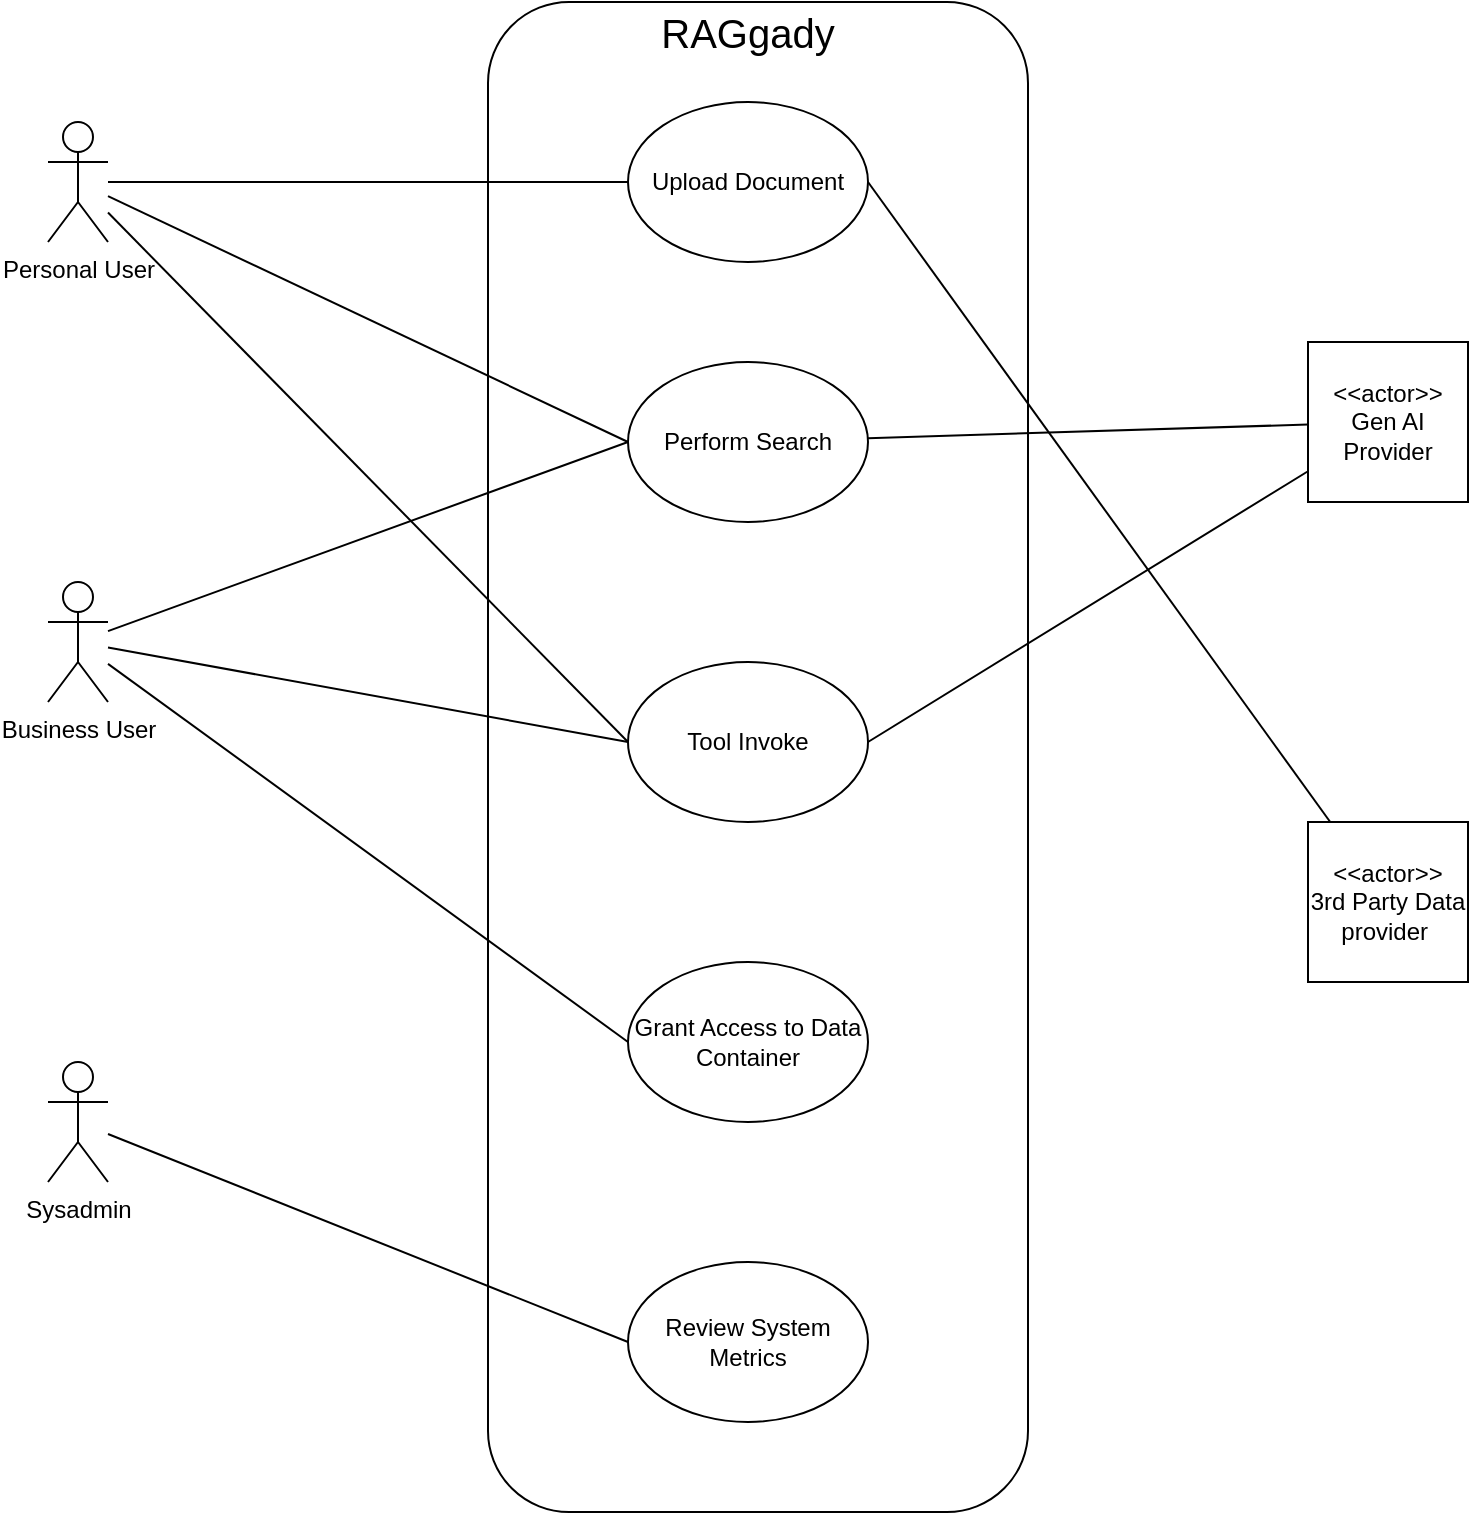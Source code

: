 <mxfile version="24.7.17" pages="13">
  <diagram name="Use Case" id="Ee7n6yWOYmzA_slXHgYy">
    <mxGraphModel dx="737" dy="1092" grid="1" gridSize="10" guides="1" tooltips="1" connect="1" arrows="1" fold="1" page="1" pageScale="1" pageWidth="850" pageHeight="1100" math="0" shadow="0">
      <root>
        <mxCell id="0" />
        <mxCell id="1" parent="0" />
        <mxCell id="PoThJENJLjzQaINgsDtd-13" value="" style="rounded=1;whiteSpace=wrap;html=1;" parent="1" vertex="1">
          <mxGeometry x="260" y="90" width="270" height="755" as="geometry" />
        </mxCell>
        <mxCell id="EFUZkQKZeiSsCJlw7kqe-1" style="rounded=0;orthogonalLoop=1;jettySize=auto;html=1;endArrow=none;endFill=0;" parent="1" source="PoThJENJLjzQaINgsDtd-1" target="PoThJENJLjzQaINgsDtd-4" edge="1">
          <mxGeometry relative="1" as="geometry" />
        </mxCell>
        <mxCell id="_Jq2rys_EplaKLBKrAUu-1" style="rounded=0;orthogonalLoop=1;jettySize=auto;html=1;entryX=1;entryY=0.5;entryDx=0;entryDy=0;endArrow=none;endFill=0;" parent="1" source="PoThJENJLjzQaINgsDtd-1" target="PoThJENJLjzQaINgsDtd-5" edge="1">
          <mxGeometry relative="1" as="geometry" />
        </mxCell>
        <mxCell id="PoThJENJLjzQaINgsDtd-1" value="&lt;div&gt;&amp;lt;&amp;lt;actor&amp;gt;&amp;gt;&lt;/div&gt;&lt;div&gt;Gen AI Provider&lt;/div&gt;" style="whiteSpace=wrap;html=1;aspect=fixed;" parent="1" vertex="1">
          <mxGeometry x="670" y="260" width="80" height="80" as="geometry" />
        </mxCell>
        <mxCell id="PoThJENJLjzQaINgsDtd-19" style="rounded=0;orthogonalLoop=1;jettySize=auto;html=1;entryX=1;entryY=0.5;entryDx=0;entryDy=0;endArrow=none;endFill=0;" parent="1" source="PoThJENJLjzQaINgsDtd-2" target="PoThJENJLjzQaINgsDtd-3" edge="1">
          <mxGeometry relative="1" as="geometry" />
        </mxCell>
        <mxCell id="PoThJENJLjzQaINgsDtd-2" value="&lt;div&gt;&amp;lt;&amp;lt;actor&amp;gt;&amp;gt;&lt;/div&gt;3rd Party Data provider&amp;nbsp;" style="whiteSpace=wrap;html=1;aspect=fixed;" parent="1" vertex="1">
          <mxGeometry x="670" y="500" width="80" height="80" as="geometry" />
        </mxCell>
        <mxCell id="PoThJENJLjzQaINgsDtd-3" value="Upload Document" style="ellipse;whiteSpace=wrap;html=1;" parent="1" vertex="1">
          <mxGeometry x="330" y="140" width="120" height="80" as="geometry" />
        </mxCell>
        <mxCell id="PoThJENJLjzQaINgsDtd-4" value="Perform Search" style="ellipse;whiteSpace=wrap;html=1;" parent="1" vertex="1">
          <mxGeometry x="330" y="270" width="120" height="80" as="geometry" />
        </mxCell>
        <mxCell id="PoThJENJLjzQaINgsDtd-5" value="Tool Invoke" style="ellipse;whiteSpace=wrap;html=1;" parent="1" vertex="1">
          <mxGeometry x="330" y="420" width="120" height="80" as="geometry" />
        </mxCell>
        <mxCell id="PoThJENJLjzQaINgsDtd-6" value="Grant Access to Data&lt;div&gt;Container&lt;/div&gt;" style="ellipse;whiteSpace=wrap;html=1;" parent="1" vertex="1">
          <mxGeometry x="330" y="570" width="120" height="80" as="geometry" />
        </mxCell>
        <mxCell id="PoThJENJLjzQaINgsDtd-7" value="Review System Metrics" style="ellipse;whiteSpace=wrap;html=1;" parent="1" vertex="1">
          <mxGeometry x="330" y="720" width="120" height="80" as="geometry" />
        </mxCell>
        <mxCell id="PoThJENJLjzQaINgsDtd-22" style="rounded=0;orthogonalLoop=1;jettySize=auto;html=1;endArrow=none;endFill=0;" parent="1" source="PoThJENJLjzQaINgsDtd-8" target="PoThJENJLjzQaINgsDtd-3" edge="1">
          <mxGeometry relative="1" as="geometry" />
        </mxCell>
        <mxCell id="PoThJENJLjzQaINgsDtd-23" style="rounded=0;orthogonalLoop=1;jettySize=auto;html=1;entryX=0;entryY=0.5;entryDx=0;entryDy=0;endArrow=none;endFill=0;" parent="1" source="PoThJENJLjzQaINgsDtd-8" target="PoThJENJLjzQaINgsDtd-4" edge="1">
          <mxGeometry relative="1" as="geometry" />
        </mxCell>
        <mxCell id="PoThJENJLjzQaINgsDtd-24" style="rounded=0;orthogonalLoop=1;jettySize=auto;html=1;entryX=0;entryY=0.5;entryDx=0;entryDy=0;endArrow=none;endFill=0;" parent="1" source="PoThJENJLjzQaINgsDtd-8" target="PoThJENJLjzQaINgsDtd-5" edge="1">
          <mxGeometry relative="1" as="geometry" />
        </mxCell>
        <mxCell id="PoThJENJLjzQaINgsDtd-8" value="Personal User" style="shape=umlActor;verticalLabelPosition=bottom;verticalAlign=top;html=1;outlineConnect=0;" parent="1" vertex="1">
          <mxGeometry x="40" y="150" width="30" height="60" as="geometry" />
        </mxCell>
        <mxCell id="PoThJENJLjzQaINgsDtd-21" style="rounded=0;orthogonalLoop=1;jettySize=auto;html=1;entryX=0;entryY=0.5;entryDx=0;entryDy=0;endArrow=none;endFill=0;" parent="1" source="PoThJENJLjzQaINgsDtd-9" target="PoThJENJLjzQaINgsDtd-6" edge="1">
          <mxGeometry relative="1" as="geometry" />
        </mxCell>
        <mxCell id="PoThJENJLjzQaINgsDtd-25" style="rounded=0;orthogonalLoop=1;jettySize=auto;html=1;entryX=0;entryY=0.5;entryDx=0;entryDy=0;endArrow=none;endFill=0;" parent="1" source="PoThJENJLjzQaINgsDtd-9" target="PoThJENJLjzQaINgsDtd-4" edge="1">
          <mxGeometry relative="1" as="geometry" />
        </mxCell>
        <mxCell id="PoThJENJLjzQaINgsDtd-26" style="rounded=0;orthogonalLoop=1;jettySize=auto;html=1;entryX=0;entryY=0.5;entryDx=0;entryDy=0;endArrow=none;endFill=0;" parent="1" source="PoThJENJLjzQaINgsDtd-9" target="PoThJENJLjzQaINgsDtd-5" edge="1">
          <mxGeometry relative="1" as="geometry" />
        </mxCell>
        <mxCell id="PoThJENJLjzQaINgsDtd-9" value="Business User" style="shape=umlActor;verticalLabelPosition=bottom;verticalAlign=top;html=1;outlineConnect=0;" parent="1" vertex="1">
          <mxGeometry x="40" y="380" width="30" height="60" as="geometry" />
        </mxCell>
        <mxCell id="PoThJENJLjzQaINgsDtd-20" style="rounded=0;orthogonalLoop=1;jettySize=auto;html=1;entryX=0;entryY=0.5;entryDx=0;entryDy=0;endArrow=none;endFill=0;" parent="1" source="PoThJENJLjzQaINgsDtd-10" target="PoThJENJLjzQaINgsDtd-7" edge="1">
          <mxGeometry relative="1" as="geometry" />
        </mxCell>
        <mxCell id="PoThJENJLjzQaINgsDtd-10" value="Sysadmin" style="shape=umlActor;verticalLabelPosition=bottom;verticalAlign=top;html=1;outlineConnect=0;" parent="1" vertex="1">
          <mxGeometry x="40" y="620" width="30" height="60" as="geometry" />
        </mxCell>
        <mxCell id="PoThJENJLjzQaINgsDtd-14" value="&lt;font style=&quot;font-size: 20px;&quot;&gt;RAGgady&lt;/font&gt;" style="text;html=1;align=center;verticalAlign=middle;whiteSpace=wrap;rounded=0;" parent="1" vertex="1">
          <mxGeometry x="360" y="90" width="60" height="30" as="geometry" />
        </mxCell>
      </root>
    </mxGraphModel>
  </diagram>
  <diagram id="MI2I-ZooVwFM_nSpi1zI" name="Domain Model">
    <mxGraphModel dx="737" dy="1092" grid="1" gridSize="10" guides="1" tooltips="1" connect="1" arrows="1" fold="1" page="1" pageScale="1" pageWidth="850" pageHeight="1100" math="0" shadow="0">
      <root>
        <mxCell id="0" />
        <mxCell id="1" parent="0" />
        <mxCell id="l-6Q2fz_TBs8OV_pWEkH-1" value="&lt;p style=&quot;margin:0px;margin-top:4px;text-align:center;text-decoration:underline;&quot;&gt;&lt;b&gt;User&lt;/b&gt;&lt;/p&gt;&lt;hr size=&quot;1&quot; style=&quot;border-style:solid;&quot;&gt;&lt;p style=&quot;margin:0px;margin-left:8px;&quot;&gt;userId&lt;/p&gt;&lt;p style=&quot;margin:0px;margin-left:8px;&quot;&gt;email&lt;/p&gt;&lt;p style=&quot;margin:0px;margin-left:8px;&quot;&gt;name&lt;/p&gt;&lt;p style=&quot;margin:0px;margin-left:8px;&quot;&gt;&lt;br&gt;&lt;/p&gt;" style="verticalAlign=top;align=left;overflow=fill;html=1;whiteSpace=wrap;" parent="1" vertex="1">
          <mxGeometry x="410" y="30" width="160" height="90" as="geometry" />
        </mxCell>
        <mxCell id="l-6Q2fz_TBs8OV_pWEkH-2" value="&lt;p style=&quot;margin:0px;margin-top:4px;text-align:center;text-decoration:underline;&quot;&gt;&lt;b&gt;PersonalUser&lt;/b&gt;&lt;/p&gt;&lt;hr size=&quot;1&quot; style=&quot;border-style:solid;&quot;&gt;&lt;p style=&quot;margin:0px;margin-left:8px;&quot;&gt;personalQuota&lt;/p&gt;" style="verticalAlign=top;align=left;overflow=fill;html=1;whiteSpace=wrap;" parent="1" vertex="1">
          <mxGeometry x="30" y="230" width="160" height="90" as="geometry" />
        </mxCell>
        <mxCell id="l-6Q2fz_TBs8OV_pWEkH-3" value="&lt;p style=&quot;margin:0px;margin-top:4px;text-align:center;text-decoration:underline;&quot;&gt;&lt;b&gt;Document&lt;/b&gt;&lt;/p&gt;&lt;hr size=&quot;1&quot; style=&quot;border-style:solid;&quot;&gt;&lt;p style=&quot;margin:0px;margin-left:8px;&quot;&gt;documentId&lt;/p&gt;&lt;p style=&quot;margin:0px;margin-left:8px;&quot;&gt;format&lt;/p&gt;&lt;p style=&quot;margin:0px;margin-left:8px;&quot;&gt;size&lt;/p&gt;&lt;p style=&quot;margin:0px;margin-left:8px;&quot;&gt;content&lt;/p&gt;&lt;p style=&quot;margin:0px;margin-left:8px;&quot;&gt;&lt;br&gt;&lt;/p&gt;" style="verticalAlign=top;align=left;overflow=fill;html=1;whiteSpace=wrap;" parent="1" vertex="1">
          <mxGeometry x="420" y="670" width="160" height="90" as="geometry" />
        </mxCell>
        <mxCell id="l-6Q2fz_TBs8OV_pWEkH-4" value="&lt;p style=&quot;margin:0px;margin-top:4px;text-align:center;text-decoration:underline;&quot;&gt;&lt;b&gt;Embedding&lt;/b&gt;&lt;/p&gt;&lt;hr size=&quot;1&quot; style=&quot;border-style:solid;&quot;&gt;&lt;p style=&quot;margin:0px;margin-left:8px;&quot;&gt;vectorData&lt;/p&gt;&lt;p style=&quot;margin:0px;margin-left:8px;&quot;&gt;timestamp&lt;/p&gt;&lt;p style=&quot;margin:0px;margin-left:8px;&quot;&gt;documentRef&lt;/p&gt;&lt;p style=&quot;margin:0px;margin-left:8px;&quot;&gt;&lt;br&gt;&lt;/p&gt;" style="verticalAlign=top;align=left;overflow=fill;html=1;whiteSpace=wrap;" parent="1" vertex="1">
          <mxGeometry x="420" y="880" width="160" height="90" as="geometry" />
        </mxCell>
        <mxCell id="l-6Q2fz_TBs8OV_pWEkH-5" value="&lt;p style=&quot;margin:0px;margin-top:4px;text-align:center;text-decoration:underline;&quot;&gt;&lt;b&gt;SearchQuery&lt;/b&gt;&lt;/p&gt;&lt;hr size=&quot;1&quot; style=&quot;border-style:solid;&quot;&gt;&lt;p style=&quot;margin:0px;margin-left:8px;&quot;&gt;query&lt;/p&gt;&lt;p style=&quot;margin:0px;margin-left:8px;&quot;&gt;timestamp&lt;/p&gt;&lt;p style=&quot;margin:0px;margin-left:8px;&quot;&gt;&lt;br&gt;&lt;/p&gt;" style="verticalAlign=top;align=left;overflow=fill;html=1;whiteSpace=wrap;" parent="1" vertex="1">
          <mxGeometry x="760" y="890" width="160" height="90" as="geometry" />
        </mxCell>
        <mxCell id="l-6Q2fz_TBs8OV_pWEkH-6" value="&lt;p style=&quot;margin:0px;margin-top:4px;text-align:center;text-decoration:underline;&quot;&gt;&lt;b&gt;SearchResult&lt;/b&gt;&lt;/p&gt;&lt;hr size=&quot;1&quot; style=&quot;border-style:solid;&quot;&gt;&lt;p style=&quot;margin:0px;margin-left:8px;&quot;&gt;relevanceScore&lt;/p&gt;&lt;p style=&quot;margin:0px;margin-left:8px;&quot;&gt;documentRefs&lt;/p&gt;&lt;p style=&quot;margin:0px;margin-left:8px;&quot;&gt;&lt;br&gt;&lt;/p&gt;&lt;p style=&quot;margin:0px;margin-left:8px;&quot;&gt;&lt;br&gt;&lt;/p&gt;" style="verticalAlign=top;align=left;overflow=fill;html=1;whiteSpace=wrap;" parent="1" vertex="1">
          <mxGeometry x="1090" y="890" width="160" height="90" as="geometry" />
        </mxCell>
        <mxCell id="l-6Q2fz_TBs8OV_pWEkH-7" value="&lt;p style=&quot;margin:0px;margin-top:4px;text-align:center;text-decoration:underline;&quot;&gt;&lt;b&gt;Permission&lt;/b&gt;&lt;/p&gt;&lt;hr size=&quot;1&quot; style=&quot;border-style:solid;&quot;&gt;&lt;p style=&quot;margin:0px;margin-left:8px;&quot;&gt;accessLevel&lt;/p&gt;&lt;p style=&quot;margin:0px;margin-left:8px;&quot;&gt;grantBy&lt;/p&gt;&lt;p style=&quot;margin:0px;margin-left:8px;&quot;&gt;timestamp&lt;/p&gt;" style="verticalAlign=top;align=left;overflow=fill;html=1;whiteSpace=wrap;" parent="1" vertex="1">
          <mxGeometry x="70" y="410" width="160" height="90" as="geometry" />
        </mxCell>
        <mxCell id="l-6Q2fz_TBs8OV_pWEkH-8" value="&lt;p style=&quot;margin:0px;margin-top:4px;text-align:center;text-decoration:underline;&quot;&gt;&lt;b&gt;Metric&lt;/b&gt;&lt;/p&gt;&lt;hr size=&quot;1&quot; style=&quot;border-style:solid;&quot;&gt;&lt;p style=&quot;margin:0px;margin-left:8px;&quot;&gt;type&lt;/p&gt;&lt;p style=&quot;margin:0px;margin-left:8px;&quot;&gt;value&lt;/p&gt;&lt;p style=&quot;margin:0px;margin-left:8px;&quot;&gt;timestamp&lt;/p&gt;" style="verticalAlign=top;align=left;overflow=fill;html=1;whiteSpace=wrap;" parent="1" vertex="1">
          <mxGeometry x="770" y="450" width="160" height="90" as="geometry" />
        </mxCell>
        <mxCell id="l-6Q2fz_TBs8OV_pWEkH-9" value="&lt;p style=&quot;margin:0px;margin-top:4px;text-align:center;text-decoration:underline;&quot;&gt;&lt;b&gt;Sys Admin&lt;/b&gt;&lt;/p&gt;&lt;hr size=&quot;1&quot; style=&quot;border-style:solid;&quot;&gt;&lt;p style=&quot;margin:0px;margin-left:8px;&quot;&gt;&lt;br&gt;&lt;/p&gt;" style="verticalAlign=top;align=left;overflow=fill;html=1;whiteSpace=wrap;" parent="1" vertex="1">
          <mxGeometry x="770" y="240" width="160" height="90" as="geometry" />
        </mxCell>
        <mxCell id="l-6Q2fz_TBs8OV_pWEkH-10" value="&lt;p style=&quot;margin:0px;margin-top:4px;text-align:center;text-decoration:underline;&quot;&gt;&lt;b&gt;Tool&lt;/b&gt;&lt;/p&gt;&lt;hr size=&quot;1&quot; style=&quot;border-style:solid;&quot;&gt;&lt;p style=&quot;margin:0px;margin-left:8px;&quot;&gt;name&lt;/p&gt;&lt;p style=&quot;margin:0px;margin-left:8px;&quot;&gt;runtime&lt;/p&gt;&lt;p style=&quot;margin:0px;margin-left:8px;&quot;&gt;permissions&lt;/p&gt;" style="verticalAlign=top;align=left;overflow=fill;html=1;whiteSpace=wrap;" parent="1" vertex="1">
          <mxGeometry x="520" y="240" width="160" height="90" as="geometry" />
        </mxCell>
        <mxCell id="l-6Q2fz_TBs8OV_pWEkH-11" value="&lt;p style=&quot;margin:0px;margin-top:4px;text-align:center;text-decoration:underline;&quot;&gt;&lt;b&gt;Business User&lt;/b&gt;&lt;/p&gt;&lt;hr size=&quot;1&quot; style=&quot;border-style:solid;&quot;&gt;&lt;p style=&quot;margin:0px;margin-left:8px;&quot;&gt;organizationId&lt;/p&gt;&lt;p style=&quot;margin:0px;margin-left:8px;&quot;&gt;businessQuota&lt;/p&gt;&lt;p style=&quot;margin:0px;margin-left:8px;&quot;&gt;permissions&lt;/p&gt;" style="verticalAlign=top;align=left;overflow=fill;html=1;whiteSpace=wrap;" parent="1" vertex="1">
          <mxGeometry x="270" y="230" width="160" height="90" as="geometry" />
        </mxCell>
        <mxCell id="l-6Q2fz_TBs8OV_pWEkH-12" value="&lt;font style=&quot;font-size: 16px;&quot;&gt;is a&lt;/font&gt;" style="endArrow=block;endSize=16;endFill=0;html=1;rounded=0;exitX=0.5;exitY=0;exitDx=0;exitDy=0;edgeStyle=orthogonalEdgeStyle;" parent="1" source="l-6Q2fz_TBs8OV_pWEkH-2" edge="1">
          <mxGeometry width="160" relative="1" as="geometry">
            <mxPoint x="130" y="200" as="sourcePoint" />
            <mxPoint x="410" y="120" as="targetPoint" />
          </mxGeometry>
        </mxCell>
        <mxCell id="l-6Q2fz_TBs8OV_pWEkH-13" value="&lt;font style=&quot;font-size: 16px;&quot;&gt;is a&lt;/font&gt;" style="endArrow=block;endSize=16;endFill=0;html=1;rounded=0;exitX=0.5;exitY=0;exitDx=0;exitDy=0;edgeStyle=orthogonalEdgeStyle;" parent="1" source="l-6Q2fz_TBs8OV_pWEkH-11" edge="1">
          <mxGeometry width="160" relative="1" as="geometry">
            <mxPoint x="190" y="230" as="sourcePoint" />
            <mxPoint x="490" y="120" as="targetPoint" />
          </mxGeometry>
        </mxCell>
        <mxCell id="l-6Q2fz_TBs8OV_pWEkH-14" value="&lt;font style=&quot;font-size: 16px;&quot;&gt;is a&lt;/font&gt;" style="endArrow=block;endSize=16;endFill=0;html=1;rounded=0;exitX=0.5;exitY=0;exitDx=0;exitDy=0;entryX=1;entryY=1;entryDx=0;entryDy=0;edgeStyle=orthogonalEdgeStyle;" parent="1" source="l-6Q2fz_TBs8OV_pWEkH-9" target="l-6Q2fz_TBs8OV_pWEkH-1" edge="1">
          <mxGeometry width="160" relative="1" as="geometry">
            <mxPoint x="800" y="240" as="sourcePoint" />
            <mxPoint x="490" y="120" as="targetPoint" />
          </mxGeometry>
        </mxCell>
        <mxCell id="l-6Q2fz_TBs8OV_pWEkH-15" value="" style="endArrow=none;html=1;rounded=0;entryX=0.5;entryY=0;entryDx=0;entryDy=0;edgeStyle=orthogonalEdgeStyle;" parent="1" edge="1">
          <mxGeometry relative="1" as="geometry">
            <mxPoint x="510" y="120" as="sourcePoint" />
            <mxPoint x="620" y="240" as="targetPoint" />
            <Array as="points">
              <mxPoint x="510" y="200" />
              <mxPoint x="570" y="200" />
              <mxPoint x="570" y="240" />
            </Array>
          </mxGeometry>
        </mxCell>
        <mxCell id="l-6Q2fz_TBs8OV_pWEkH-16" value="&lt;font style=&quot;font-size: 16px;&quot;&gt;1&lt;/font&gt;" style="edgeLabel;resizable=0;html=1;align=left;verticalAlign=bottom;" parent="l-6Q2fz_TBs8OV_pWEkH-15" connectable="0" vertex="1">
          <mxGeometry x="-1" relative="1" as="geometry">
            <mxPoint x="10" y="20" as="offset" />
          </mxGeometry>
        </mxCell>
        <mxCell id="l-6Q2fz_TBs8OV_pWEkH-17" value="&lt;font style=&quot;font-size: 16px;&quot;&gt;*&lt;/font&gt;" style="edgeLabel;resizable=0;html=1;align=right;verticalAlign=bottom;" parent="l-6Q2fz_TBs8OV_pWEkH-15" connectable="0" vertex="1">
          <mxGeometry x="1" relative="1" as="geometry">
            <mxPoint x="-40" as="offset" />
          </mxGeometry>
        </mxCell>
        <mxCell id="l-6Q2fz_TBs8OV_pWEkH-18" value="&lt;font style=&quot;font-size: 16px;&quot;&gt;uses&lt;/font&gt;" style="edgeLabel;html=1;align=center;verticalAlign=middle;resizable=0;points=[];" parent="l-6Q2fz_TBs8OV_pWEkH-15" vertex="1" connectable="0">
          <mxGeometry x="-0.061" y="-1" relative="1" as="geometry">
            <mxPoint as="offset" />
          </mxGeometry>
        </mxCell>
        <mxCell id="l-6Q2fz_TBs8OV_pWEkH-19" value="" style="endArrow=none;html=1;edgeStyle=orthogonalEdgeStyle;rounded=0;exitX=0.5;exitY=1;exitDx=0;exitDy=0;entryX=0.5;entryY=0;entryDx=0;entryDy=0;" parent="1" source="l-6Q2fz_TBs8OV_pWEkH-9" target="l-6Q2fz_TBs8OV_pWEkH-8" edge="1">
          <mxGeometry relative="1" as="geometry">
            <mxPoint x="750" y="400" as="sourcePoint" />
            <mxPoint x="910" y="400" as="targetPoint" />
          </mxGeometry>
        </mxCell>
        <mxCell id="l-6Q2fz_TBs8OV_pWEkH-20" value="&lt;font style=&quot;font-size: 16px;&quot;&gt;*&lt;/font&gt;" style="edgeLabel;resizable=0;html=1;align=left;verticalAlign=bottom;" parent="l-6Q2fz_TBs8OV_pWEkH-19" connectable="0" vertex="1">
          <mxGeometry x="-1" relative="1" as="geometry">
            <mxPoint x="10" y="30" as="offset" />
          </mxGeometry>
        </mxCell>
        <mxCell id="l-6Q2fz_TBs8OV_pWEkH-21" value="&lt;font style=&quot;font-size: 16px;&quot;&gt;*&lt;/font&gt;" style="edgeLabel;resizable=0;html=1;align=right;verticalAlign=bottom;" parent="l-6Q2fz_TBs8OV_pWEkH-19" connectable="0" vertex="1">
          <mxGeometry x="1" relative="1" as="geometry" />
        </mxCell>
        <mxCell id="l-6Q2fz_TBs8OV_pWEkH-22" value="&lt;font style=&quot;font-size: 16px;&quot;&gt;Monitors&lt;/font&gt;" style="edgeLabel;html=1;align=center;verticalAlign=middle;resizable=0;points=[];" parent="l-6Q2fz_TBs8OV_pWEkH-19" vertex="1" connectable="0">
          <mxGeometry x="-0.117" relative="1" as="geometry">
            <mxPoint as="offset" />
          </mxGeometry>
        </mxCell>
        <mxCell id="l-6Q2fz_TBs8OV_pWEkH-23" value="&lt;p style=&quot;margin:0px;margin-top:4px;text-align:center;text-decoration:underline;&quot;&gt;&lt;b&gt;DataContainer&lt;/b&gt;&lt;/p&gt;&lt;hr size=&quot;1&quot; style=&quot;border-style:solid;&quot;&gt;&lt;p style=&quot;margin:0px;margin-left:8px;&quot;&gt;containerId&lt;/p&gt;&lt;p style=&quot;margin:0px;margin-left:8px;&quot;&gt;storageQuota&lt;/p&gt;&lt;p style=&quot;margin:0px;margin-left:8px;&quot;&gt;usedStorage&lt;/p&gt;" style="verticalAlign=top;align=left;overflow=fill;html=1;whiteSpace=wrap;" parent="1" vertex="1">
          <mxGeometry x="420" y="420" width="160" height="90" as="geometry" />
        </mxCell>
        <mxCell id="l-6Q2fz_TBs8OV_pWEkH-24" value="" style="endArrow=none;html=1;edgeStyle=orthogonalEdgeStyle;rounded=0;exitX=0.994;exitY=0.6;exitDx=0;exitDy=0;exitPerimeter=0;entryX=0;entryY=0.5;entryDx=0;entryDy=0;" parent="1" source="l-6Q2fz_TBs8OV_pWEkH-7" target="l-6Q2fz_TBs8OV_pWEkH-23" edge="1">
          <mxGeometry relative="1" as="geometry">
            <mxPoint x="230" y="460" as="sourcePoint" />
            <mxPoint x="390" y="460" as="targetPoint" />
          </mxGeometry>
        </mxCell>
        <mxCell id="l-6Q2fz_TBs8OV_pWEkH-25" value="&lt;font style=&quot;font-size: 16px;&quot;&gt;*&lt;/font&gt;" style="edgeLabel;resizable=0;html=1;align=left;verticalAlign=bottom;" parent="l-6Q2fz_TBs8OV_pWEkH-24" connectable="0" vertex="1">
          <mxGeometry x="-1" relative="1" as="geometry" />
        </mxCell>
        <mxCell id="l-6Q2fz_TBs8OV_pWEkH-26" value="&lt;font style=&quot;font-size: 16px;&quot;&gt;*&amp;nbsp;&lt;/font&gt;" style="edgeLabel;resizable=0;html=1;align=right;verticalAlign=bottom;" parent="l-6Q2fz_TBs8OV_pWEkH-24" connectable="0" vertex="1">
          <mxGeometry x="1" relative="1" as="geometry" />
        </mxCell>
        <mxCell id="l-6Q2fz_TBs8OV_pWEkH-27" value="&lt;font style=&quot;font-size: 16px;&quot;&gt;Has A&lt;/font&gt;" style="edgeLabel;html=1;align=center;verticalAlign=middle;resizable=0;points=[];" parent="l-6Q2fz_TBs8OV_pWEkH-24" vertex="1" connectable="0">
          <mxGeometry x="-0.021" y="-1" relative="1" as="geometry">
            <mxPoint as="offset" />
          </mxGeometry>
        </mxCell>
        <mxCell id="l-6Q2fz_TBs8OV_pWEkH-28" value="&lt;font style=&quot;font-size: 16px;&quot;&gt;*&lt;/font&gt;" style="endArrow=open;html=1;endSize=12;startArrow=diamondThin;startSize=14;startFill=1;edgeStyle=orthogonalEdgeStyle;align=left;verticalAlign=bottom;rounded=0;entryX=0.5;entryY=0;entryDx=0;entryDy=0;exitX=0.25;exitY=1;exitDx=0;exitDy=0;" parent="1" source="l-6Q2fz_TBs8OV_pWEkH-1" target="l-6Q2fz_TBs8OV_pWEkH-23" edge="1">
          <mxGeometry x="-0.886" y="10" relative="1" as="geometry">
            <mxPoint x="390" y="380" as="sourcePoint" />
            <mxPoint x="550" y="380" as="targetPoint" />
            <mxPoint as="offset" />
          </mxGeometry>
        </mxCell>
        <mxCell id="l-6Q2fz_TBs8OV_pWEkH-29" value="&lt;font style=&quot;font-size: 16px;&quot;&gt;Owns&lt;/font&gt;" style="edgeLabel;html=1;align=center;verticalAlign=middle;resizable=0;points=[];" parent="l-6Q2fz_TBs8OV_pWEkH-28" vertex="1" connectable="0">
          <mxGeometry x="0.354" y="-3" relative="1" as="geometry">
            <mxPoint x="-17" as="offset" />
          </mxGeometry>
        </mxCell>
        <mxCell id="l-6Q2fz_TBs8OV_pWEkH-30" value="&lt;font style=&quot;font-size: 16px;&quot;&gt;*&lt;/font&gt;" style="edgeLabel;html=1;align=center;verticalAlign=middle;resizable=0;points=[];" parent="l-6Q2fz_TBs8OV_pWEkH-28" vertex="1" connectable="0">
          <mxGeometry x="0.874" y="1" relative="1" as="geometry">
            <mxPoint x="9" as="offset" />
          </mxGeometry>
        </mxCell>
        <mxCell id="l-6Q2fz_TBs8OV_pWEkH-31" value="&lt;font style=&quot;font-size: 16px;&quot;&gt;1&lt;/font&gt;" style="endArrow=open;html=1;endSize=12;startArrow=diamondThin;startSize=14;startFill=1;edgeStyle=orthogonalEdgeStyle;align=left;verticalAlign=bottom;rounded=0;entryX=0.5;entryY=0;entryDx=0;entryDy=0;exitX=0.5;exitY=1;exitDx=0;exitDy=0;" parent="1" source="l-6Q2fz_TBs8OV_pWEkH-23" target="l-6Q2fz_TBs8OV_pWEkH-3" edge="1">
          <mxGeometry x="-0.625" y="20" relative="1" as="geometry">
            <mxPoint x="500" y="560" as="sourcePoint" />
            <mxPoint x="550" y="860" as="targetPoint" />
            <mxPoint as="offset" />
          </mxGeometry>
        </mxCell>
        <mxCell id="l-6Q2fz_TBs8OV_pWEkH-32" value="&lt;font style=&quot;font-size: 16px;&quot;&gt;Contains&lt;/font&gt;" style="edgeLabel;html=1;align=center;verticalAlign=middle;resizable=0;points=[];" parent="l-6Q2fz_TBs8OV_pWEkH-31" vertex="1" connectable="0">
          <mxGeometry x="0.354" y="-3" relative="1" as="geometry">
            <mxPoint x="-37" y="-8" as="offset" />
          </mxGeometry>
        </mxCell>
        <mxCell id="l-6Q2fz_TBs8OV_pWEkH-33" value="&lt;font style=&quot;font-size: 16px;&quot;&gt;*&lt;/font&gt;" style="edgeLabel;html=1;align=center;verticalAlign=middle;resizable=0;points=[];" parent="l-6Q2fz_TBs8OV_pWEkH-31" vertex="1" connectable="0">
          <mxGeometry x="0.874" y="1" relative="1" as="geometry">
            <mxPoint x="9" as="offset" />
          </mxGeometry>
        </mxCell>
        <mxCell id="l-6Q2fz_TBs8OV_pWEkH-34" value="&lt;font style=&quot;font-size: 16px;&quot;&gt;1&lt;/font&gt;" style="endArrow=open;html=1;endSize=12;startArrow=diamondThin;startSize=14;startFill=1;edgeStyle=orthogonalEdgeStyle;align=left;verticalAlign=bottom;rounded=0;" parent="1" edge="1">
          <mxGeometry x="-0.625" y="20" relative="1" as="geometry">
            <mxPoint x="500" y="760" as="sourcePoint" />
            <mxPoint x="500" y="880" as="targetPoint" />
            <mxPoint as="offset" />
          </mxGeometry>
        </mxCell>
        <mxCell id="l-6Q2fz_TBs8OV_pWEkH-35" value="&lt;font style=&quot;font-size: 16px;&quot;&gt;has&lt;/font&gt;" style="edgeLabel;html=1;align=center;verticalAlign=middle;resizable=0;points=[];" parent="l-6Q2fz_TBs8OV_pWEkH-34" vertex="1" connectable="0">
          <mxGeometry x="0.354" y="-3" relative="1" as="geometry">
            <mxPoint x="-37" y="-8" as="offset" />
          </mxGeometry>
        </mxCell>
        <mxCell id="l-6Q2fz_TBs8OV_pWEkH-36" value="&lt;font style=&quot;font-size: 16px;&quot;&gt;*&lt;/font&gt;" style="edgeLabel;html=1;align=center;verticalAlign=middle;resizable=0;points=[];" parent="l-6Q2fz_TBs8OV_pWEkH-34" vertex="1" connectable="0">
          <mxGeometry x="0.874" y="1" relative="1" as="geometry">
            <mxPoint x="9" as="offset" />
          </mxGeometry>
        </mxCell>
        <mxCell id="l-6Q2fz_TBs8OV_pWEkH-37" value="" style="endArrow=none;html=1;edgeStyle=orthogonalEdgeStyle;rounded=0;exitX=1.006;exitY=0.578;exitDx=0;exitDy=0;exitPerimeter=0;entryX=0;entryY=0.5;entryDx=0;entryDy=0;" parent="1" source="l-6Q2fz_TBs8OV_pWEkH-4" target="l-6Q2fz_TBs8OV_pWEkH-5" edge="1">
          <mxGeometry relative="1" as="geometry">
            <mxPoint x="650" y="940" as="sourcePoint" />
            <mxPoint x="740" y="930" as="targetPoint" />
          </mxGeometry>
        </mxCell>
        <mxCell id="l-6Q2fz_TBs8OV_pWEkH-38" value="&lt;font style=&quot;font-size: 16px;&quot;&gt;*&lt;/font&gt;" style="edgeLabel;resizable=0;html=1;align=left;verticalAlign=bottom;" parent="l-6Q2fz_TBs8OV_pWEkH-37" connectable="0" vertex="1">
          <mxGeometry x="-1" relative="1" as="geometry" />
        </mxCell>
        <mxCell id="l-6Q2fz_TBs8OV_pWEkH-39" value="&lt;font style=&quot;font-size: 16px;&quot;&gt;*&lt;/font&gt;" style="edgeLabel;resizable=0;html=1;align=right;verticalAlign=bottom;" parent="l-6Q2fz_TBs8OV_pWEkH-37" connectable="0" vertex="1">
          <mxGeometry x="1" relative="1" as="geometry" />
        </mxCell>
        <mxCell id="l-6Q2fz_TBs8OV_pWEkH-40" value="&lt;font style=&quot;font-size: 16px;&quot;&gt;matches&lt;/font&gt;" style="edgeLabel;html=1;align=center;verticalAlign=middle;resizable=0;points=[];" parent="l-6Q2fz_TBs8OV_pWEkH-37" vertex="1" connectable="0">
          <mxGeometry x="-0.088" y="3" relative="1" as="geometry">
            <mxPoint as="offset" />
          </mxGeometry>
        </mxCell>
        <mxCell id="l-6Q2fz_TBs8OV_pWEkH-42" value="&lt;font style=&quot;font-size: 16px;&quot;&gt;1&lt;/font&gt;" style="endArrow=open;html=1;endSize=12;startArrow=diamondThin;startSize=14;startFill=1;edgeStyle=orthogonalEdgeStyle;align=left;verticalAlign=bottom;rounded=0;exitX=1;exitY=0.5;exitDx=0;exitDy=0;entryX=0;entryY=0.5;entryDx=0;entryDy=0;" parent="1" source="l-6Q2fz_TBs8OV_pWEkH-5" target="l-6Q2fz_TBs8OV_pWEkH-6" edge="1">
          <mxGeometry x="-1" y="3" relative="1" as="geometry">
            <mxPoint x="940" y="1010" as="sourcePoint" />
            <mxPoint x="1100" y="1010" as="targetPoint" />
          </mxGeometry>
        </mxCell>
        <mxCell id="l-6Q2fz_TBs8OV_pWEkH-43" value="&lt;font style=&quot;font-size: 16px;&quot;&gt;1&lt;/font&gt;" style="edgeLabel;html=1;align=center;verticalAlign=middle;resizable=0;points=[];" parent="l-6Q2fz_TBs8OV_pWEkH-42" vertex="1" connectable="0">
          <mxGeometry x="0.788" y="2" relative="1" as="geometry">
            <mxPoint y="-8" as="offset" />
          </mxGeometry>
        </mxCell>
        <mxCell id="l-6Q2fz_TBs8OV_pWEkH-44" value="&lt;font style=&quot;font-size: 16px;&quot;&gt;produces&lt;/font&gt;" style="edgeLabel;html=1;align=center;verticalAlign=middle;resizable=0;points=[];" parent="l-6Q2fz_TBs8OV_pWEkH-42" vertex="1" connectable="0">
          <mxGeometry x="-0.106" y="1" relative="1" as="geometry">
            <mxPoint as="offset" />
          </mxGeometry>
        </mxCell>
        <mxCell id="f9rgISFJKJzOyqSy56-P-2" value="&lt;p style=&quot;margin:0px;margin-top:4px;text-align:center;text-decoration:underline;&quot;&gt;&lt;b&gt;Tool Output&lt;/b&gt;&lt;/p&gt;&lt;hr size=&quot;1&quot; style=&quot;border-style:solid;&quot;&gt;&lt;p style=&quot;margin:0px;margin-left:8px;&quot;&gt;returnParameters&lt;/p&gt;&lt;p style=&quot;margin:0px;margin-left:8px;&quot;&gt;stdOut&lt;/p&gt;" style="verticalAlign=top;align=left;overflow=fill;html=1;whiteSpace=wrap;" parent="1" vertex="1">
          <mxGeometry x="590" y="500" width="160" height="90" as="geometry" />
        </mxCell>
        <mxCell id="f9rgISFJKJzOyqSy56-P-8" value="" style="endArrow=none;html=1;edgeStyle=orthogonalEdgeStyle;rounded=0;entryX=0.5;entryY=0;entryDx=0;entryDy=0;exitX=0.5;exitY=1;exitDx=0;exitDy=0;" parent="1" source="l-6Q2fz_TBs8OV_pWEkH-10" target="f9rgISFJKJzOyqSy56-P-2" edge="1">
          <mxGeometry relative="1" as="geometry">
            <mxPoint x="540" y="410" as="sourcePoint" />
            <mxPoint x="700" y="410" as="targetPoint" />
          </mxGeometry>
        </mxCell>
        <mxCell id="f9rgISFJKJzOyqSy56-P-9" value="&lt;font style=&quot;font-size: 16px;&quot;&gt;1&lt;/font&gt;" style="edgeLabel;resizable=0;html=1;align=left;verticalAlign=bottom;" parent="f9rgISFJKJzOyqSy56-P-8" connectable="0" vertex="1">
          <mxGeometry x="-1" relative="1" as="geometry">
            <mxPoint x="10" y="30" as="offset" />
          </mxGeometry>
        </mxCell>
        <mxCell id="f9rgISFJKJzOyqSy56-P-10" value="&lt;font style=&quot;font-size: 16px;&quot;&gt;1&lt;/font&gt;" style="edgeLabel;resizable=0;html=1;align=right;verticalAlign=bottom;" parent="f9rgISFJKJzOyqSy56-P-8" connectable="0" vertex="1">
          <mxGeometry x="1" relative="1" as="geometry" />
        </mxCell>
        <mxCell id="f9rgISFJKJzOyqSy56-P-11" value="&lt;font style=&quot;font-size: 16px;&quot;&gt;Produces&lt;/font&gt;" style="edgeLabel;html=1;align=center;verticalAlign=middle;resizable=0;points=[];" parent="f9rgISFJKJzOyqSy56-P-8" vertex="1" connectable="0">
          <mxGeometry x="-0.078" y="4" relative="1" as="geometry">
            <mxPoint as="offset" />
          </mxGeometry>
        </mxCell>
      </root>
    </mxGraphModel>
  </diagram>
  <diagram id="_ixQfWd16tWdk-GmknB7" name="SSD 1">
    <mxGraphModel dx="737" dy="1092" grid="1" gridSize="10" guides="1" tooltips="1" connect="1" arrows="1" fold="1" page="1" pageScale="1" pageWidth="850" pageHeight="1100" math="0" shadow="0">
      <root>
        <mxCell id="0" />
        <mxCell id="1" parent="0" />
        <mxCell id="C1KJkWnw6iM0uXwaWCJ6-1" value="&lt;span style=&quot;text-wrap: nowrap;&quot;&gt;Personal/Business&lt;/span&gt;&lt;div&gt;&lt;span style=&quot;text-wrap: nowrap;&quot;&gt;&amp;nbsp;User&lt;/span&gt;&lt;/div&gt;" style="shape=umlLifeline;perimeter=lifelinePerimeter;whiteSpace=wrap;html=1;container=1;dropTarget=0;collapsible=0;recursiveResize=0;outlineConnect=0;portConstraint=eastwest;newEdgeStyle={&quot;curved&quot;:0,&quot;rounded&quot;:0};" parent="1" vertex="1">
          <mxGeometry x="80" y="140" width="100" height="710" as="geometry" />
        </mxCell>
        <mxCell id="C1KJkWnw6iM0uXwaWCJ6-2" value=":System" style="shape=umlLifeline;perimeter=lifelinePerimeter;whiteSpace=wrap;html=1;container=1;dropTarget=0;collapsible=0;recursiveResize=0;outlineConnect=0;portConstraint=eastwest;newEdgeStyle={&quot;curved&quot;:0,&quot;rounded&quot;:0};" parent="1" vertex="1">
          <mxGeometry x="250" y="140" width="100" height="720" as="geometry" />
        </mxCell>
        <mxCell id="C1KJkWnw6iM0uXwaWCJ6-5" value="" style="html=1;points=[[0,0,0,0,5],[0,1,0,0,-5],[1,0,0,0,5],[1,1,0,0,-5]];perimeter=orthogonalPerimeter;outlineConnect=0;targetShapes=umlLifeline;portConstraint=eastwest;newEdgeStyle={&quot;curved&quot;:0,&quot;rounded&quot;:0};" parent="C1KJkWnw6iM0uXwaWCJ6-2" vertex="1">
          <mxGeometry x="40" y="60" width="10" height="80" as="geometry" />
        </mxCell>
        <mxCell id="C1KJkWnw6iM0uXwaWCJ6-8" value="" style="html=1;points=[[0,0,0,0,5],[0,1,0,0,-5],[1,0,0,0,5],[1,1,0,0,-5]];perimeter=orthogonalPerimeter;outlineConnect=0;targetShapes=umlLifeline;portConstraint=eastwest;newEdgeStyle={&quot;curved&quot;:0,&quot;rounded&quot;:0};" parent="C1KJkWnw6iM0uXwaWCJ6-2" vertex="1">
          <mxGeometry x="40" y="130" width="10" height="40" as="geometry" />
        </mxCell>
        <mxCell id="C1KJkWnw6iM0uXwaWCJ6-9" value="validateFile(file)" style="html=1;align=left;spacingLeft=2;endArrow=block;rounded=0;edgeStyle=orthogonalEdgeStyle;curved=0;rounded=0;" parent="C1KJkWnw6iM0uXwaWCJ6-2" target="C1KJkWnw6iM0uXwaWCJ6-8" edge="1">
          <mxGeometry relative="1" as="geometry">
            <mxPoint x="45" y="110" as="sourcePoint" />
            <Array as="points">
              <mxPoint x="75" y="140" />
            </Array>
          </mxGeometry>
        </mxCell>
        <mxCell id="C1KJkWnw6iM0uXwaWCJ6-21" value="" style="html=1;points=[[0,0,0,0,5],[0,1,0,0,-5],[1,0,0,0,5],[1,1,0,0,-5]];perimeter=orthogonalPerimeter;outlineConnect=0;targetShapes=umlLifeline;portConstraint=eastwest;newEdgeStyle={&quot;curved&quot;:0,&quot;rounded&quot;:0};" parent="C1KJkWnw6iM0uXwaWCJ6-2" vertex="1">
          <mxGeometry x="45" y="400" width="10" height="40" as="geometry" />
        </mxCell>
        <mxCell id="C1KJkWnw6iM0uXwaWCJ6-22" value="extractContent(file)" style="html=1;align=left;spacingLeft=2;endArrow=block;rounded=0;edgeStyle=orthogonalEdgeStyle;curved=0;rounded=0;" parent="C1KJkWnw6iM0uXwaWCJ6-2" target="C1KJkWnw6iM0uXwaWCJ6-21" edge="1">
          <mxGeometry relative="1" as="geometry">
            <mxPoint x="50" y="380" as="sourcePoint" />
            <Array as="points">
              <mxPoint x="80" y="410" />
            </Array>
          </mxGeometry>
        </mxCell>
        <mxCell id="C1KJkWnw6iM0uXwaWCJ6-31" value="" style="html=1;points=[[0,0,0,0,5],[0,1,0,0,-5],[1,0,0,0,5],[1,1,0,0,-5]];perimeter=orthogonalPerimeter;outlineConnect=0;targetShapes=umlLifeline;portConstraint=eastwest;newEdgeStyle={&quot;curved&quot;:0,&quot;rounded&quot;:0};" parent="C1KJkWnw6iM0uXwaWCJ6-2" vertex="1">
          <mxGeometry x="45" y="240" width="10" height="40" as="geometry" />
        </mxCell>
        <mxCell id="C1KJkWnw6iM0uXwaWCJ6-32" value="" style="html=1;points=[[0,0,0,0,5],[0,1,0,0,-5],[1,0,0,0,5],[1,1,0,0,-5]];perimeter=orthogonalPerimeter;outlineConnect=0;targetShapes=umlLifeline;portConstraint=eastwest;newEdgeStyle={&quot;curved&quot;:0,&quot;rounded&quot;:0};" parent="C1KJkWnw6iM0uXwaWCJ6-2" vertex="1">
          <mxGeometry x="45" y="340" width="10" height="60" as="geometry" />
        </mxCell>
        <mxCell id="C1KJkWnw6iM0uXwaWCJ6-33" value="" style="html=1;points=[[0,0,0,0,5],[0,1,0,0,-5],[1,0,0,0,5],[1,1,0,0,-5]];perimeter=orthogonalPerimeter;outlineConnect=0;targetShapes=umlLifeline;portConstraint=eastwest;newEdgeStyle={&quot;curved&quot;:0,&quot;rounded&quot;:0};" parent="C1KJkWnw6iM0uXwaWCJ6-2" vertex="1">
          <mxGeometry x="45" y="530" width="10" height="40" as="geometry" />
        </mxCell>
        <mxCell id="C1KJkWnw6iM0uXwaWCJ6-34" value="" style="html=1;points=[[0,0,0,0,5],[0,1,0,0,-5],[1,0,0,0,5],[1,1,0,0,-5]];perimeter=orthogonalPerimeter;outlineConnect=0;targetShapes=umlLifeline;portConstraint=eastwest;newEdgeStyle={&quot;curved&quot;:0,&quot;rounded&quot;:0};" parent="C1KJkWnw6iM0uXwaWCJ6-2" vertex="1">
          <mxGeometry x="45" y="630" width="10" height="60" as="geometry" />
        </mxCell>
        <mxCell id="C1KJkWnw6iM0uXwaWCJ6-3" value=":Embedding Storage" style="shape=umlLifeline;perimeter=lifelinePerimeter;whiteSpace=wrap;html=1;container=1;dropTarget=0;collapsible=0;recursiveResize=0;outlineConnect=0;portConstraint=eastwest;newEdgeStyle={&quot;curved&quot;:0,&quot;rounded&quot;:0};" parent="1" vertex="1">
          <mxGeometry x="430" y="140" width="100" height="720" as="geometry" />
        </mxCell>
        <mxCell id="C1KJkWnw6iM0uXwaWCJ6-13" value="" style="html=1;points=[[0,0,0,0,5],[0,1,0,0,-5],[1,0,0,0,5],[1,1,0,0,-5]];perimeter=orthogonalPerimeter;outlineConnect=0;targetShapes=umlLifeline;portConstraint=eastwest;newEdgeStyle={&quot;curved&quot;:0,&quot;rounded&quot;:0};" parent="C1KJkWnw6iM0uXwaWCJ6-3" vertex="1">
          <mxGeometry x="40" y="270" width="10" height="80" as="geometry" />
        </mxCell>
        <mxCell id="C1KJkWnw6iM0uXwaWCJ6-23" value="" style="html=1;points=[[0,0,0,0,5],[0,1,0,0,-5],[1,0,0,0,5],[1,1,0,0,-5]];perimeter=orthogonalPerimeter;outlineConnect=0;targetShapes=umlLifeline;portConstraint=eastwest;newEdgeStyle={&quot;curved&quot;:0,&quot;rounded&quot;:0};" parent="C1KJkWnw6iM0uXwaWCJ6-3" vertex="1">
          <mxGeometry x="40" y="460" width="10" height="80" as="geometry" />
        </mxCell>
        <mxCell id="C1KJkWnw6iM0uXwaWCJ6-4" value=":File Storage" style="shape=umlLifeline;perimeter=lifelinePerimeter;whiteSpace=wrap;html=1;container=1;dropTarget=0;collapsible=0;recursiveResize=0;outlineConnect=0;portConstraint=eastwest;newEdgeStyle={&quot;curved&quot;:0,&quot;rounded&quot;:0};" parent="1" vertex="1">
          <mxGeometry x="650" y="140" width="100" height="720" as="geometry" />
        </mxCell>
        <mxCell id="C1KJkWnw6iM0uXwaWCJ6-10" value="" style="html=1;points=[[0,0,0,0,5],[0,1,0,0,-5],[1,0,0,0,5],[1,1,0,0,-5]];perimeter=orthogonalPerimeter;outlineConnect=0;targetShapes=umlLifeline;portConstraint=eastwest;newEdgeStyle={&quot;curved&quot;:0,&quot;rounded&quot;:0};" parent="C1KJkWnw6iM0uXwaWCJ6-4" vertex="1">
          <mxGeometry x="40" y="170" width="10" height="80" as="geometry" />
        </mxCell>
        <mxCell id="C1KJkWnw6iM0uXwaWCJ6-26" value="" style="html=1;points=[[0,0,0,0,5],[0,1,0,0,-5],[1,0,0,0,5],[1,1,0,0,-5]];perimeter=orthogonalPerimeter;outlineConnect=0;targetShapes=umlLifeline;portConstraint=eastwest;newEdgeStyle={&quot;curved&quot;:0,&quot;rounded&quot;:0};" parent="C1KJkWnw6iM0uXwaWCJ6-4" vertex="1">
          <mxGeometry x="40" y="560" width="10" height="80" as="geometry" />
        </mxCell>
        <mxCell id="C1KJkWnw6iM0uXwaWCJ6-6" value="uploadFile(file)" style="html=1;verticalAlign=bottom;endArrow=block;curved=0;rounded=0;entryX=0;entryY=0;entryDx=0;entryDy=5;" parent="1" source="C1KJkWnw6iM0uXwaWCJ6-1" target="C1KJkWnw6iM0uXwaWCJ6-5" edge="1">
          <mxGeometry relative="1" as="geometry">
            <mxPoint x="220" y="205" as="sourcePoint" />
          </mxGeometry>
        </mxCell>
        <mxCell id="C1KJkWnw6iM0uXwaWCJ6-11" value="provisionStorage(fileSize)" style="html=1;verticalAlign=bottom;endArrow=block;curved=0;rounded=0;entryX=0;entryY=0;entryDx=0;entryDy=5;" parent="1" source="C1KJkWnw6iM0uXwaWCJ6-2" target="C1KJkWnw6iM0uXwaWCJ6-10" edge="1">
          <mxGeometry relative="1" as="geometry">
            <mxPoint x="620" y="315" as="sourcePoint" />
          </mxGeometry>
        </mxCell>
        <mxCell id="C1KJkWnw6iM0uXwaWCJ6-12" value="fileHandle" style="html=1;verticalAlign=bottom;endArrow=open;dashed=1;endSize=8;curved=0;rounded=0;exitX=0;exitY=1;exitDx=0;exitDy=-5;" parent="1" source="C1KJkWnw6iM0uXwaWCJ6-10" target="C1KJkWnw6iM0uXwaWCJ6-2" edge="1">
          <mxGeometry relative="1" as="geometry">
            <mxPoint x="620" y="385" as="targetPoint" />
          </mxGeometry>
        </mxCell>
        <mxCell id="C1KJkWnw6iM0uXwaWCJ6-14" value="provisionStorage(tokenCount)" style="html=1;verticalAlign=bottom;endArrow=block;curved=0;rounded=0;entryX=0;entryY=0;entryDx=0;entryDy=5;" parent="1" source="C1KJkWnw6iM0uXwaWCJ6-2" target="C1KJkWnw6iM0uXwaWCJ6-13" edge="1">
          <mxGeometry relative="1" as="geometry">
            <mxPoint x="400" y="415" as="sourcePoint" />
          </mxGeometry>
        </mxCell>
        <mxCell id="C1KJkWnw6iM0uXwaWCJ6-15" value="embeddingDestination" style="html=1;verticalAlign=bottom;endArrow=open;dashed=1;endSize=8;curved=0;rounded=0;exitX=0;exitY=1;exitDx=0;exitDy=-5;" parent="1" source="C1KJkWnw6iM0uXwaWCJ6-13" target="C1KJkWnw6iM0uXwaWCJ6-2" edge="1">
          <mxGeometry relative="1" as="geometry">
            <mxPoint x="400" y="485" as="targetPoint" />
          </mxGeometry>
        </mxCell>
        <mxCell id="C1KJkWnw6iM0uXwaWCJ6-24" value="generateEmbeddings(content)" style="html=1;verticalAlign=bottom;endArrow=block;curved=0;rounded=0;entryX=0;entryY=0;entryDx=0;entryDy=5;" parent="1" source="C1KJkWnw6iM0uXwaWCJ6-2" target="C1KJkWnw6iM0uXwaWCJ6-23" edge="1">
          <mxGeometry relative="1" as="geometry">
            <mxPoint x="400" y="605" as="sourcePoint" />
          </mxGeometry>
        </mxCell>
        <mxCell id="C1KJkWnw6iM0uXwaWCJ6-25" value="EmbeddingStatus" style="html=1;verticalAlign=bottom;endArrow=open;dashed=1;endSize=8;curved=0;rounded=0;exitX=0;exitY=1;exitDx=0;exitDy=-5;" parent="1" source="C1KJkWnw6iM0uXwaWCJ6-23" target="C1KJkWnw6iM0uXwaWCJ6-2" edge="1">
          <mxGeometry relative="1" as="geometry">
            <mxPoint x="400" y="675" as="targetPoint" />
          </mxGeometry>
        </mxCell>
        <mxCell id="C1KJkWnw6iM0uXwaWCJ6-27" value="storeFile(file)" style="html=1;verticalAlign=bottom;endArrow=block;curved=0;rounded=0;entryX=0;entryY=0;entryDx=0;entryDy=5;" parent="1" source="C1KJkWnw6iM0uXwaWCJ6-2" target="C1KJkWnw6iM0uXwaWCJ6-26" edge="1">
          <mxGeometry relative="1" as="geometry">
            <mxPoint x="620" y="695" as="sourcePoint" />
          </mxGeometry>
        </mxCell>
        <mxCell id="C1KJkWnw6iM0uXwaWCJ6-28" value="FileUploadStatus" style="html=1;verticalAlign=bottom;endArrow=open;dashed=1;endSize=8;curved=0;rounded=0;exitX=0;exitY=1;exitDx=0;exitDy=-5;" parent="1" source="C1KJkWnw6iM0uXwaWCJ6-26" target="C1KJkWnw6iM0uXwaWCJ6-2" edge="1">
          <mxGeometry relative="1" as="geometry">
            <mxPoint x="620" y="765" as="targetPoint" />
          </mxGeometry>
        </mxCell>
        <mxCell id="C1KJkWnw6iM0uXwaWCJ6-29" value="notifySuccess()" style="html=1;verticalAlign=bottom;endArrow=open;dashed=1;endSize=8;curved=0;rounded=0;" parent="1" target="C1KJkWnw6iM0uXwaWCJ6-1" edge="1">
          <mxGeometry relative="1" as="geometry">
            <mxPoint x="300" y="830" as="sourcePoint" />
            <mxPoint x="220" y="830" as="targetPoint" />
          </mxGeometry>
        </mxCell>
        <mxCell id="C1KJkWnw6iM0uXwaWCJ6-30" value="" style="shape=umlActor;verticalLabelPosition=bottom;verticalAlign=top;html=1;" parent="1" vertex="1">
          <mxGeometry x="115" y="60" width="30" height="60" as="geometry" />
        </mxCell>
      </root>
    </mxGraphModel>
  </diagram>
  <diagram name="SSD 2" id="D1wXXg7wv0fVxx5gfLxx">
    <mxGraphModel dx="737" dy="1092" grid="1" gridSize="10" guides="1" tooltips="1" connect="1" arrows="1" fold="1" page="1" pageScale="1" pageWidth="850" pageHeight="1100" math="0" shadow="0">
      <root>
        <mxCell id="ehml1HBL1_3Cz1rgfrGg-0" />
        <mxCell id="ehml1HBL1_3Cz1rgfrGg-1" parent="ehml1HBL1_3Cz1rgfrGg-0" />
        <mxCell id="ehml1HBL1_3Cz1rgfrGg-2" value="&lt;span style=&quot;text-wrap: nowrap;&quot;&gt;Personal/Business&lt;/span&gt;&lt;div&gt;&lt;span style=&quot;text-wrap: nowrap;&quot;&gt;&amp;nbsp;User&lt;/span&gt;&lt;/div&gt;" style="shape=umlLifeline;perimeter=lifelinePerimeter;whiteSpace=wrap;html=1;container=1;dropTarget=0;collapsible=0;recursiveResize=0;outlineConnect=0;portConstraint=eastwest;newEdgeStyle={&quot;curved&quot;:0,&quot;rounded&quot;:0};" parent="ehml1HBL1_3Cz1rgfrGg-1" vertex="1">
          <mxGeometry x="80" y="140" width="100" height="710" as="geometry" />
        </mxCell>
        <mxCell id="ehml1HBL1_3Cz1rgfrGg-3" value=":System" style="shape=umlLifeline;perimeter=lifelinePerimeter;whiteSpace=wrap;html=1;container=1;dropTarget=0;collapsible=0;recursiveResize=0;outlineConnect=0;portConstraint=eastwest;newEdgeStyle={&quot;curved&quot;:0,&quot;rounded&quot;:0};" parent="ehml1HBL1_3Cz1rgfrGg-1" vertex="1">
          <mxGeometry x="250" y="140" width="100" height="720" as="geometry" />
        </mxCell>
        <mxCell id="ehml1HBL1_3Cz1rgfrGg-4" value="" style="html=1;points=[[0,0,0,0,5],[0,1,0,0,-5],[1,0,0,0,5],[1,1,0,0,-5]];perimeter=orthogonalPerimeter;outlineConnect=0;targetShapes=umlLifeline;portConstraint=eastwest;newEdgeStyle={&quot;curved&quot;:0,&quot;rounded&quot;:0};" parent="ehml1HBL1_3Cz1rgfrGg-3" vertex="1">
          <mxGeometry x="40" y="60" width="10" height="80" as="geometry" />
        </mxCell>
        <mxCell id="ehml1HBL1_3Cz1rgfrGg-5" value="" style="html=1;points=[[0,0,0,0,5],[0,1,0,0,-5],[1,0,0,0,5],[1,1,0,0,-5]];perimeter=orthogonalPerimeter;outlineConnect=0;targetShapes=umlLifeline;portConstraint=eastwest;newEdgeStyle={&quot;curved&quot;:0,&quot;rounded&quot;:0};" parent="ehml1HBL1_3Cz1rgfrGg-3" vertex="1">
          <mxGeometry x="40" y="130" width="10" height="70" as="geometry" />
        </mxCell>
        <mxCell id="ehml1HBL1_3Cz1rgfrGg-6" value="computeQueryEmbedding&lt;div&gt;(query)&lt;/div&gt;" style="html=1;align=left;spacingLeft=2;endArrow=block;rounded=0;edgeStyle=orthogonalEdgeStyle;curved=0;rounded=0;" parent="ehml1HBL1_3Cz1rgfrGg-3" target="ehml1HBL1_3Cz1rgfrGg-5" edge="1">
          <mxGeometry relative="1" as="geometry">
            <mxPoint x="45" y="110" as="sourcePoint" />
            <Array as="points">
              <mxPoint x="75" y="140" />
            </Array>
          </mxGeometry>
        </mxCell>
        <mxCell id="KEXHMXn-37Zourpbukyq-3" value="" style="html=1;points=[[0,0,0,0,5],[0,1,0,0,-5],[1,0,0,0,5],[1,1,0,0,-5]];perimeter=orthogonalPerimeter;outlineConnect=0;targetShapes=umlLifeline;portConstraint=eastwest;newEdgeStyle={&quot;curved&quot;:0,&quot;rounded&quot;:0};" parent="ehml1HBL1_3Cz1rgfrGg-3" vertex="1">
          <mxGeometry x="45" y="430" width="10" height="40" as="geometry" />
        </mxCell>
        <mxCell id="KEXHMXn-37Zourpbukyq-4" value="captureSearchMetric(time)" style="html=1;align=left;spacingLeft=2;endArrow=block;rounded=0;edgeStyle=orthogonalEdgeStyle;curved=0;rounded=0;" parent="ehml1HBL1_3Cz1rgfrGg-3" target="KEXHMXn-37Zourpbukyq-3" edge="1">
          <mxGeometry relative="1" as="geometry">
            <mxPoint x="50" y="410" as="sourcePoint" />
            <Array as="points">
              <mxPoint x="80" y="440" />
            </Array>
          </mxGeometry>
        </mxCell>
        <mxCell id="ehml1HBL1_3Cz1rgfrGg-18" value="" style="html=1;points=[[0,0,0,0,5],[0,1,0,0,-5],[1,0,0,0,5],[1,1,0,0,-5]];perimeter=orthogonalPerimeter;outlineConnect=0;targetShapes=umlLifeline;portConstraint=eastwest;newEdgeStyle={&quot;curved&quot;:0,&quot;rounded&quot;:0};" parent="ehml1HBL1_3Cz1rgfrGg-3" vertex="1">
          <mxGeometry x="45" y="370" width="10" height="65" as="geometry" />
        </mxCell>
        <mxCell id="KEXHMXn-37Zourpbukyq-5" value="" style="html=1;points=[[0,0,0,0,5],[0,1,0,0,-5],[1,0,0,0,5],[1,1,0,0,-5]];perimeter=orthogonalPerimeter;outlineConnect=0;targetShapes=umlLifeline;portConstraint=eastwest;newEdgeStyle={&quot;curved&quot;:0,&quot;rounded&quot;:0};" parent="ehml1HBL1_3Cz1rgfrGg-3" vertex="1">
          <mxGeometry x="45" y="260" width="10" height="50" as="geometry" />
        </mxCell>
        <mxCell id="ehml1HBL1_3Cz1rgfrGg-13" value=":Embedding Storage" style="shape=umlLifeline;perimeter=lifelinePerimeter;whiteSpace=wrap;html=1;container=1;dropTarget=0;collapsible=0;recursiveResize=0;outlineConnect=0;portConstraint=eastwest;newEdgeStyle={&quot;curved&quot;:0,&quot;rounded&quot;:0};" parent="ehml1HBL1_3Cz1rgfrGg-1" vertex="1">
          <mxGeometry x="430" y="140" width="100" height="720" as="geometry" />
        </mxCell>
        <mxCell id="ehml1HBL1_3Cz1rgfrGg-14" value="" style="html=1;points=[[0,0,0,0,5],[0,1,0,0,-5],[1,0,0,0,5],[1,1,0,0,-5]];perimeter=orthogonalPerimeter;outlineConnect=0;targetShapes=umlLifeline;portConstraint=eastwest;newEdgeStyle={&quot;curved&quot;:0,&quot;rounded&quot;:0};" parent="ehml1HBL1_3Cz1rgfrGg-13" vertex="1">
          <mxGeometry x="40" y="190" width="10" height="80" as="geometry" />
        </mxCell>
        <mxCell id="ehml1HBL1_3Cz1rgfrGg-16" value=":SearchCache" style="shape=umlLifeline;perimeter=lifelinePerimeter;whiteSpace=wrap;html=1;container=1;dropTarget=0;collapsible=0;recursiveResize=0;outlineConnect=0;portConstraint=eastwest;newEdgeStyle={&quot;curved&quot;:0,&quot;rounded&quot;:0};" parent="ehml1HBL1_3Cz1rgfrGg-1" vertex="1">
          <mxGeometry x="650" y="140" width="100" height="720" as="geometry" />
        </mxCell>
        <mxCell id="KEXHMXn-37Zourpbukyq-0" value="" style="html=1;points=[[0,0,0,0,5],[0,1,0,0,-5],[1,0,0,0,5],[1,1,0,0,-5]];perimeter=orthogonalPerimeter;outlineConnect=0;targetShapes=umlLifeline;portConstraint=eastwest;newEdgeStyle={&quot;curved&quot;:0,&quot;rounded&quot;:0};" parent="ehml1HBL1_3Cz1rgfrGg-16" vertex="1">
          <mxGeometry x="40" y="300" width="10" height="80" as="geometry" />
        </mxCell>
        <mxCell id="ehml1HBL1_3Cz1rgfrGg-19" value="search(query)" style="html=1;verticalAlign=bottom;endArrow=block;curved=0;rounded=0;entryX=0;entryY=0;entryDx=0;entryDy=5;" parent="ehml1HBL1_3Cz1rgfrGg-1" source="ehml1HBL1_3Cz1rgfrGg-2" target="ehml1HBL1_3Cz1rgfrGg-4" edge="1">
          <mxGeometry relative="1" as="geometry">
            <mxPoint x="220" y="205" as="sourcePoint" />
          </mxGeometry>
        </mxCell>
        <mxCell id="ehml1HBL1_3Cz1rgfrGg-22" value="performSearch(embedding)" style="html=1;verticalAlign=bottom;endArrow=block;curved=0;rounded=0;entryX=0;entryY=0;entryDx=0;entryDy=5;" parent="ehml1HBL1_3Cz1rgfrGg-1" edge="1">
          <mxGeometry relative="1" as="geometry">
            <mxPoint x="299.5" y="340" as="sourcePoint" />
            <mxPoint x="470" y="340" as="targetPoint" />
          </mxGeometry>
        </mxCell>
        <mxCell id="ehml1HBL1_3Cz1rgfrGg-23" value="searchResults" style="html=1;verticalAlign=bottom;endArrow=open;dashed=1;endSize=8;curved=0;rounded=0;exitX=0;exitY=1;exitDx=0;exitDy=-5;" parent="ehml1HBL1_3Cz1rgfrGg-1" source="ehml1HBL1_3Cz1rgfrGg-14" target="ehml1HBL1_3Cz1rgfrGg-3" edge="1">
          <mxGeometry relative="1" as="geometry">
            <mxPoint x="400" y="485" as="targetPoint" />
          </mxGeometry>
        </mxCell>
        <mxCell id="ehml1HBL1_3Cz1rgfrGg-28" value="returnResponse(results)" style="html=1;verticalAlign=bottom;endArrow=open;dashed=1;endSize=8;curved=0;rounded=0;" parent="ehml1HBL1_3Cz1rgfrGg-1" edge="1">
          <mxGeometry relative="1" as="geometry">
            <mxPoint x="300" y="660" as="sourcePoint" />
            <mxPoint x="129.5" y="660" as="targetPoint" />
          </mxGeometry>
        </mxCell>
        <mxCell id="ehml1HBL1_3Cz1rgfrGg-29" value="" style="shape=umlActor;verticalLabelPosition=bottom;verticalAlign=top;html=1;" parent="ehml1HBL1_3Cz1rgfrGg-1" vertex="1">
          <mxGeometry x="115" y="60" width="30" height="60" as="geometry" />
        </mxCell>
        <mxCell id="KEXHMXn-37Zourpbukyq-1" value="cacheSearch(query, results)" style="html=1;verticalAlign=bottom;endArrow=block;curved=0;rounded=0;entryX=0;entryY=0;entryDx=0;entryDy=5;" parent="ehml1HBL1_3Cz1rgfrGg-1" source="ehml1HBL1_3Cz1rgfrGg-3" target="KEXHMXn-37Zourpbukyq-0" edge="1">
          <mxGeometry relative="1" as="geometry">
            <mxPoint x="620" y="445" as="sourcePoint" />
          </mxGeometry>
        </mxCell>
        <mxCell id="KEXHMXn-37Zourpbukyq-2" value="CacheStatus" style="html=1;verticalAlign=bottom;endArrow=open;dashed=1;endSize=8;curved=0;rounded=0;exitX=0;exitY=1;exitDx=0;exitDy=-5;" parent="ehml1HBL1_3Cz1rgfrGg-1" source="KEXHMXn-37Zourpbukyq-0" target="ehml1HBL1_3Cz1rgfrGg-3" edge="1">
          <mxGeometry relative="1" as="geometry">
            <mxPoint x="620" y="515" as="targetPoint" />
          </mxGeometry>
        </mxCell>
      </root>
    </mxGraphModel>
  </diagram>
  <diagram name="SSD 3" id="qK6qcmuV326nWa2kRZNa">
    <mxGraphModel dx="737" dy="1092" grid="1" gridSize="10" guides="1" tooltips="1" connect="1" arrows="1" fold="1" page="1" pageScale="1" pageWidth="850" pageHeight="1100" math="0" shadow="0">
      <root>
        <mxCell id="mP1gfxc-rSC6s0ss7B3m-0" />
        <mxCell id="mP1gfxc-rSC6s0ss7B3m-1" parent="mP1gfxc-rSC6s0ss7B3m-0" />
        <mxCell id="mP1gfxc-rSC6s0ss7B3m-2" value="&lt;span style=&quot;text-wrap: nowrap;&quot;&gt;Personal/Business&lt;/span&gt;&lt;div&gt;&lt;span style=&quot;text-wrap: nowrap;&quot;&gt;&amp;nbsp;User&lt;/span&gt;&lt;/div&gt;" style="shape=umlLifeline;perimeter=lifelinePerimeter;whiteSpace=wrap;html=1;container=1;dropTarget=0;collapsible=0;recursiveResize=0;outlineConnect=0;portConstraint=eastwest;newEdgeStyle={&quot;curved&quot;:0,&quot;rounded&quot;:0};" parent="mP1gfxc-rSC6s0ss7B3m-1" vertex="1">
          <mxGeometry x="80" y="140" width="100" height="710" as="geometry" />
        </mxCell>
        <mxCell id="mP1gfxc-rSC6s0ss7B3m-3" value=":System" style="shape=umlLifeline;perimeter=lifelinePerimeter;whiteSpace=wrap;html=1;container=1;dropTarget=0;collapsible=0;recursiveResize=0;outlineConnect=0;portConstraint=eastwest;newEdgeStyle={&quot;curved&quot;:0,&quot;rounded&quot;:0};" parent="mP1gfxc-rSC6s0ss7B3m-1" vertex="1">
          <mxGeometry x="250" y="140" width="100" height="720" as="geometry" />
        </mxCell>
        <mxCell id="mP1gfxc-rSC6s0ss7B3m-4" value="" style="html=1;points=[[0,0,0,0,5],[0,1,0,0,-5],[1,0,0,0,5],[1,1,0,0,-5]];perimeter=orthogonalPerimeter;outlineConnect=0;targetShapes=umlLifeline;portConstraint=eastwest;newEdgeStyle={&quot;curved&quot;:0,&quot;rounded&quot;:0};" parent="mP1gfxc-rSC6s0ss7B3m-3" vertex="1">
          <mxGeometry x="55" y="180" width="10" height="40" as="geometry" />
        </mxCell>
        <mxCell id="mP1gfxc-rSC6s0ss7B3m-5" value="loadTool(toolName)" style="html=1;align=left;spacingLeft=2;endArrow=block;rounded=0;edgeStyle=orthogonalEdgeStyle;curved=0;rounded=0;" parent="mP1gfxc-rSC6s0ss7B3m-3" target="mP1gfxc-rSC6s0ss7B3m-4" edge="1">
          <mxGeometry relative="1" as="geometry">
            <mxPoint x="60" y="160" as="sourcePoint" />
            <Array as="points">
              <mxPoint x="90" y="190" />
            </Array>
          </mxGeometry>
        </mxCell>
        <mxCell id="mP1gfxc-rSC6s0ss7B3m-6" value="" style="html=1;points=[[0,0,0,0,5],[0,1,0,0,-5],[1,0,0,0,5],[1,1,0,0,-5]];perimeter=orthogonalPerimeter;outlineConnect=0;targetShapes=umlLifeline;portConstraint=eastwest;newEdgeStyle={&quot;curved&quot;:0,&quot;rounded&quot;:0};" parent="mP1gfxc-rSC6s0ss7B3m-3" vertex="1">
          <mxGeometry x="50" y="370" width="10" height="40" as="geometry" />
        </mxCell>
        <mxCell id="mP1gfxc-rSC6s0ss7B3m-7" value="recordMetric(toolName, runtime)" style="html=1;align=left;spacingLeft=2;endArrow=block;rounded=0;edgeStyle=orthogonalEdgeStyle;curved=0;rounded=0;" parent="mP1gfxc-rSC6s0ss7B3m-3" target="mP1gfxc-rSC6s0ss7B3m-6" edge="1">
          <mxGeometry relative="1" as="geometry">
            <mxPoint x="55" y="350" as="sourcePoint" />
            <Array as="points">
              <mxPoint x="85" y="380" />
            </Array>
          </mxGeometry>
        </mxCell>
        <mxCell id="mP1gfxc-rSC6s0ss7B3m-8" value="" style="html=1;points=[[0,0,0,0,5],[0,1,0,0,-5],[1,0,0,0,5],[1,1,0,0,-5]];perimeter=orthogonalPerimeter;outlineConnect=0;targetShapes=umlLifeline;portConstraint=eastwest;newEdgeStyle={&quot;curved&quot;:0,&quot;rounded&quot;:0};" parent="mP1gfxc-rSC6s0ss7B3m-3" vertex="1">
          <mxGeometry x="50" y="500" width="10" height="40" as="geometry" />
        </mxCell>
        <mxCell id="mP1gfxc-rSC6s0ss7B3m-9" value="destroyToolRuntime(toolName)" style="html=1;align=left;spacingLeft=2;endArrow=block;rounded=0;edgeStyle=orthogonalEdgeStyle;curved=0;rounded=0;" parent="mP1gfxc-rSC6s0ss7B3m-3" target="mP1gfxc-rSC6s0ss7B3m-8" edge="1">
          <mxGeometry relative="1" as="geometry">
            <mxPoint x="55" y="480" as="sourcePoint" />
            <Array as="points">
              <mxPoint x="85" y="510" />
            </Array>
          </mxGeometry>
        </mxCell>
        <mxCell id="mP1gfxc-rSC6s0ss7B3m-10" value=":Gen AI Provider" style="shape=umlLifeline;perimeter=lifelinePerimeter;whiteSpace=wrap;html=1;container=1;dropTarget=0;collapsible=0;recursiveResize=0;outlineConnect=0;portConstraint=eastwest;newEdgeStyle={&quot;curved&quot;:0,&quot;rounded&quot;:0};" parent="mP1gfxc-rSC6s0ss7B3m-1" vertex="1">
          <mxGeometry x="430" y="140" width="100" height="720" as="geometry" />
        </mxCell>
        <mxCell id="mP1gfxc-rSC6s0ss7B3m-11" value="" style="html=1;points=[[0,0,0,0,5],[0,1,0,0,-5],[1,0,0,0,5],[1,1,0,0,-5]];perimeter=orthogonalPerimeter;outlineConnect=0;targetShapes=umlLifeline;portConstraint=eastwest;newEdgeStyle={&quot;curved&quot;:0,&quot;rounded&quot;:0};" parent="mP1gfxc-rSC6s0ss7B3m-10" vertex="1">
          <mxGeometry x="40" y="60" width="10" height="80" as="geometry" />
        </mxCell>
        <mxCell id="mP1gfxc-rSC6s0ss7B3m-12" value=":Invoked Tool" style="shape=umlLifeline;perimeter=lifelinePerimeter;whiteSpace=wrap;html=1;container=1;dropTarget=0;collapsible=0;recursiveResize=0;outlineConnect=0;portConstraint=eastwest;newEdgeStyle={&quot;curved&quot;:0,&quot;rounded&quot;:0};" parent="mP1gfxc-rSC6s0ss7B3m-1" vertex="1">
          <mxGeometry x="650" y="140" width="100" height="720" as="geometry" />
        </mxCell>
        <mxCell id="mP1gfxc-rSC6s0ss7B3m-13" value="" style="html=1;points=[[0,0,0,0,5],[0,1,0,0,-5],[1,0,0,0,5],[1,1,0,0,-5]];perimeter=orthogonalPerimeter;outlineConnect=0;targetShapes=umlLifeline;portConstraint=eastwest;newEdgeStyle={&quot;curved&quot;:0,&quot;rounded&quot;:0};" parent="mP1gfxc-rSC6s0ss7B3m-12" vertex="1">
          <mxGeometry x="40" y="240" width="10" height="80" as="geometry" />
        </mxCell>
        <mxCell id="mP1gfxc-rSC6s0ss7B3m-14" value="" style="shape=umlActor;verticalLabelPosition=bottom;verticalAlign=top;html=1;" parent="mP1gfxc-rSC6s0ss7B3m-1" vertex="1">
          <mxGeometry x="115" y="60" width="30" height="60" as="geometry" />
        </mxCell>
        <mxCell id="mP1gfxc-rSC6s0ss7B3m-15" value="submitRequest(request)" style="html=1;verticalAlign=bottom;endArrow=block;curved=0;rounded=0;entryX=0;entryY=0;entryDx=0;entryDy=5;" parent="mP1gfxc-rSC6s0ss7B3m-1" source="mP1gfxc-rSC6s0ss7B3m-2" target="mP1gfxc-rSC6s0ss7B3m-11" edge="1">
          <mxGeometry relative="1" as="geometry">
            <mxPoint x="400" y="205" as="sourcePoint" />
          </mxGeometry>
        </mxCell>
        <mxCell id="mP1gfxc-rSC6s0ss7B3m-16" value="invokeTool(toolName, request)" style="html=1;verticalAlign=bottom;endArrow=open;dashed=1;endSize=8;curved=0;rounded=0;exitX=0;exitY=1;exitDx=0;exitDy=-5;" parent="mP1gfxc-rSC6s0ss7B3m-1" source="mP1gfxc-rSC6s0ss7B3m-11" target="mP1gfxc-rSC6s0ss7B3m-3" edge="1">
          <mxGeometry relative="1" as="geometry">
            <mxPoint x="400" y="275" as="targetPoint" />
          </mxGeometry>
        </mxCell>
        <mxCell id="mP1gfxc-rSC6s0ss7B3m-17" value="invoke(request)" style="html=1;verticalAlign=bottom;endArrow=block;curved=0;rounded=0;entryX=0;entryY=0;entryDx=0;entryDy=5;" parent="mP1gfxc-rSC6s0ss7B3m-1" source="mP1gfxc-rSC6s0ss7B3m-3" target="mP1gfxc-rSC6s0ss7B3m-13" edge="1">
          <mxGeometry relative="1" as="geometry">
            <mxPoint x="620" y="385" as="sourcePoint" />
          </mxGeometry>
        </mxCell>
        <mxCell id="mP1gfxc-rSC6s0ss7B3m-18" value="returnOutput(output)" style="html=1;verticalAlign=bottom;endArrow=open;dashed=1;endSize=8;curved=0;rounded=0;exitX=0;exitY=1;exitDx=0;exitDy=-5;" parent="mP1gfxc-rSC6s0ss7B3m-1" source="mP1gfxc-rSC6s0ss7B3m-13" target="mP1gfxc-rSC6s0ss7B3m-3" edge="1">
          <mxGeometry relative="1" as="geometry">
            <mxPoint x="620" y="455" as="targetPoint" />
          </mxGeometry>
        </mxCell>
        <mxCell id="mP1gfxc-rSC6s0ss7B3m-19" value="returnOutput(output)" style="endArrow=open;endSize=12;dashed=1;html=1;rounded=0;" parent="mP1gfxc-rSC6s0ss7B3m-1" target="mP1gfxc-rSC6s0ss7B3m-10" edge="1">
          <mxGeometry width="160" relative="1" as="geometry">
            <mxPoint x="300" y="590" as="sourcePoint" />
            <mxPoint x="460" y="590" as="targetPoint" />
          </mxGeometry>
        </mxCell>
      </root>
    </mxGraphModel>
  </diagram>
  <diagram name="SSD 4" id="B-pWBRmObbWDVWsaEBQ7">
    <mxGraphModel dx="737" dy="1092" grid="1" gridSize="10" guides="1" tooltips="1" connect="1" arrows="1" fold="1" page="1" pageScale="1" pageWidth="850" pageHeight="1100" math="0" shadow="0">
      <root>
        <mxCell id="tb8ABfczbuqGRj7tJjB7-0" />
        <mxCell id="tb8ABfczbuqGRj7tJjB7-1" parent="tb8ABfczbuqGRj7tJjB7-0" />
        <mxCell id="tb8ABfczbuqGRj7tJjB7-2" value="&lt;span style=&quot;text-wrap: nowrap;&quot;&gt;Personal/Business&lt;/span&gt;&lt;div&gt;&lt;span style=&quot;text-wrap: nowrap;&quot;&gt;&amp;nbsp;User&lt;/span&gt;&lt;/div&gt;" style="shape=umlLifeline;perimeter=lifelinePerimeter;whiteSpace=wrap;html=1;container=1;dropTarget=0;collapsible=0;recursiveResize=0;outlineConnect=0;portConstraint=eastwest;newEdgeStyle={&quot;curved&quot;:0,&quot;rounded&quot;:0};" parent="tb8ABfczbuqGRj7tJjB7-1" vertex="1">
          <mxGeometry x="80" y="140" width="100" height="580" as="geometry" />
        </mxCell>
        <mxCell id="RF46LYTaeYDACDzpL4jT-18" value="" style="html=1;points=[[0,0,0,0,5],[0,1,0,0,-5],[1,0,0,0,5],[1,1,0,0,-5]];perimeter=orthogonalPerimeter;outlineConnect=0;targetShapes=umlLifeline;portConstraint=eastwest;newEdgeStyle={&quot;curved&quot;:0,&quot;rounded&quot;:0};" parent="tb8ABfczbuqGRj7tJjB7-2" vertex="1">
          <mxGeometry x="45" y="250" width="10" height="60" as="geometry" />
        </mxCell>
        <mxCell id="RF46LYTaeYDACDzpL4jT-19" value="" style="html=1;points=[[0,0,0,0,5],[0,1,0,0,-5],[1,0,0,0,5],[1,1,0,0,-5]];perimeter=orthogonalPerimeter;outlineConnect=0;targetShapes=umlLifeline;portConstraint=eastwest;newEdgeStyle={&quot;curved&quot;:0,&quot;rounded&quot;:0};" parent="tb8ABfczbuqGRj7tJjB7-2" vertex="1">
          <mxGeometry x="45" y="130" width="10" height="60" as="geometry" />
        </mxCell>
        <mxCell id="tb8ABfczbuqGRj7tJjB7-3" value=":System" style="shape=umlLifeline;perimeter=lifelinePerimeter;whiteSpace=wrap;html=1;container=1;dropTarget=0;collapsible=0;recursiveResize=0;outlineConnect=0;portConstraint=eastwest;newEdgeStyle={&quot;curved&quot;:0,&quot;rounded&quot;:0};" parent="tb8ABfczbuqGRj7tJjB7-1" vertex="1">
          <mxGeometry x="250" y="140" width="100" height="580" as="geometry" />
        </mxCell>
        <mxCell id="RF46LYTaeYDACDzpL4jT-5" value="" style="html=1;points=[[0,0,0,0,5],[0,1,0,0,-5],[1,0,0,0,5],[1,1,0,0,-5]];perimeter=orthogonalPerimeter;outlineConnect=0;targetShapes=umlLifeline;portConstraint=eastwest;newEdgeStyle={&quot;curved&quot;:0,&quot;rounded&quot;:0};" parent="tb8ABfczbuqGRj7tJjB7-3" vertex="1">
          <mxGeometry x="40" y="60" width="10" height="80" as="geometry" />
        </mxCell>
        <mxCell id="RF46LYTaeYDACDzpL4jT-8" value="" style="html=1;points=[[0,0,0,0,5],[0,1,0,0,-5],[1,0,0,0,5],[1,1,0,0,-5]];perimeter=orthogonalPerimeter;outlineConnect=0;targetShapes=umlLifeline;portConstraint=eastwest;newEdgeStyle={&quot;curved&quot;:0,&quot;rounded&quot;:0};" parent="tb8ABfczbuqGRj7tJjB7-3" vertex="1">
          <mxGeometry x="40" y="180" width="10" height="80" as="geometry" />
        </mxCell>
        <mxCell id="RF46LYTaeYDACDzpL4jT-11" value="" style="html=1;points=[[0,0,0,0,5],[0,1,0,0,-5],[1,0,0,0,5],[1,1,0,0,-5]];perimeter=orthogonalPerimeter;outlineConnect=0;targetShapes=umlLifeline;portConstraint=eastwest;newEdgeStyle={&quot;curved&quot;:0,&quot;rounded&quot;:0};" parent="tb8ABfczbuqGRj7tJjB7-3" vertex="1">
          <mxGeometry x="40" y="300" width="10" height="80" as="geometry" />
        </mxCell>
        <mxCell id="RF46LYTaeYDACDzpL4jT-14" value="" style="html=1;points=[[0,0,0,0,5],[0,1,0,0,-5],[1,0,0,0,5],[1,1,0,0,-5]];perimeter=orthogonalPerimeter;outlineConnect=0;targetShapes=umlLifeline;portConstraint=eastwest;newEdgeStyle={&quot;curved&quot;:0,&quot;rounded&quot;:0};" parent="tb8ABfczbuqGRj7tJjB7-3" vertex="1">
          <mxGeometry x="40" y="380" width="10" height="70" as="geometry" />
        </mxCell>
        <mxCell id="RF46LYTaeYDACDzpL4jT-15" value="updatePermissions(containerId, userId, permissionLevel)" style="html=1;align=left;spacingLeft=2;endArrow=block;rounded=0;edgeStyle=orthogonalEdgeStyle;curved=0;rounded=0;" parent="tb8ABfczbuqGRj7tJjB7-3" target="RF46LYTaeYDACDzpL4jT-14" edge="1">
          <mxGeometry relative="1" as="geometry">
            <mxPoint x="45" y="390" as="sourcePoint" />
            <Array as="points">
              <mxPoint x="75" y="420" />
            </Array>
          </mxGeometry>
        </mxCell>
        <mxCell id="RF46LYTaeYDACDzpL4jT-16" value="" style="html=1;points=[[0,0,0,0,5],[0,1,0,0,-5],[1,0,0,0,5],[1,1,0,0,-5]];perimeter=orthogonalPerimeter;outlineConnect=0;targetShapes=umlLifeline;portConstraint=eastwest;newEdgeStyle={&quot;curved&quot;:0,&quot;rounded&quot;:0};" parent="tb8ABfczbuqGRj7tJjB7-3" vertex="1">
          <mxGeometry x="40" y="450" width="10" height="90" as="geometry" />
        </mxCell>
        <mxCell id="RF46LYTaeYDACDzpL4jT-17" value="logRequest(containerId, userId, permissionLevel)" style="html=1;align=left;spacingLeft=2;endArrow=block;rounded=0;edgeStyle=orthogonalEdgeStyle;curved=0;rounded=0;" parent="tb8ABfczbuqGRj7tJjB7-3" target="RF46LYTaeYDACDzpL4jT-16" edge="1">
          <mxGeometry relative="1" as="geometry">
            <mxPoint x="45" y="460" as="sourcePoint" />
            <Array as="points">
              <mxPoint x="75" y="490" />
            </Array>
          </mxGeometry>
        </mxCell>
        <mxCell id="tb8ABfczbuqGRj7tJjB7-19" value="" style="shape=umlActor;verticalLabelPosition=bottom;verticalAlign=top;html=1;" parent="tb8ABfczbuqGRj7tJjB7-1" vertex="1">
          <mxGeometry x="115" y="60" width="30" height="60" as="geometry" />
        </mxCell>
        <mxCell id="RF46LYTaeYDACDzpL4jT-6" value="navigateToSharePage()" style="html=1;verticalAlign=bottom;endArrow=block;curved=0;rounded=0;entryX=0;entryY=0;entryDx=0;entryDy=5;" parent="tb8ABfczbuqGRj7tJjB7-1" source="tb8ABfczbuqGRj7tJjB7-2" target="RF46LYTaeYDACDzpL4jT-5" edge="1">
          <mxGeometry relative="1" as="geometry">
            <mxPoint x="220" y="205" as="sourcePoint" />
          </mxGeometry>
        </mxCell>
        <mxCell id="RF46LYTaeYDACDzpL4jT-7" value="sharePageData" style="html=1;verticalAlign=bottom;endArrow=open;dashed=1;endSize=8;curved=0;rounded=0;exitX=0;exitY=1;exitDx=0;exitDy=-5;" parent="tb8ABfczbuqGRj7tJjB7-1" source="RF46LYTaeYDACDzpL4jT-5" target="tb8ABfczbuqGRj7tJjB7-2" edge="1">
          <mxGeometry relative="1" as="geometry">
            <mxPoint x="220" y="275" as="targetPoint" />
          </mxGeometry>
        </mxCell>
        <mxCell id="RF46LYTaeYDACDzpL4jT-9" value="selectDataContainer(containerId)" style="html=1;verticalAlign=bottom;endArrow=block;curved=0;rounded=0;entryX=0;entryY=0;entryDx=0;entryDy=5;" parent="tb8ABfczbuqGRj7tJjB7-1" source="tb8ABfczbuqGRj7tJjB7-2" target="RF46LYTaeYDACDzpL4jT-8" edge="1">
          <mxGeometry relative="1" as="geometry">
            <mxPoint x="220" y="325" as="sourcePoint" />
          </mxGeometry>
        </mxCell>
        <mxCell id="RF46LYTaeYDACDzpL4jT-10" value="dataContainerMetadata" style="html=1;verticalAlign=bottom;endArrow=open;dashed=1;endSize=8;curved=0;rounded=0;exitX=0;exitY=1;exitDx=0;exitDy=-5;" parent="tb8ABfczbuqGRj7tJjB7-1" source="RF46LYTaeYDACDzpL4jT-8" target="tb8ABfczbuqGRj7tJjB7-2" edge="1">
          <mxGeometry relative="1" as="geometry">
            <mxPoint x="220" y="395" as="targetPoint" />
          </mxGeometry>
        </mxCell>
        <mxCell id="RF46LYTaeYDACDzpL4jT-12" value="addUser(userId, permissionLevel)" style="html=1;verticalAlign=bottom;endArrow=block;curved=0;rounded=0;entryX=0;entryY=0;entryDx=0;entryDy=5;" parent="tb8ABfczbuqGRj7tJjB7-1" source="tb8ABfczbuqGRj7tJjB7-2" target="RF46LYTaeYDACDzpL4jT-11" edge="1">
          <mxGeometry relative="1" as="geometry">
            <mxPoint x="220" y="445" as="sourcePoint" />
          </mxGeometry>
        </mxCell>
        <mxCell id="RF46LYTaeYDACDzpL4jT-13" value="sendNotification" style="html=1;verticalAlign=bottom;endArrow=open;dashed=1;endSize=8;curved=0;rounded=0;exitX=0;exitY=1;exitDx=0;exitDy=-5;" parent="tb8ABfczbuqGRj7tJjB7-1" edge="1">
          <mxGeometry relative="1" as="geometry">
            <mxPoint x="129.5" y="680" as="targetPoint" />
            <mxPoint x="290" y="680" as="sourcePoint" />
          </mxGeometry>
        </mxCell>
      </root>
    </mxGraphModel>
  </diagram>
  <diagram name="SSD 5" id="JX1z8PYLuHU-gXVbToIG">
    <mxGraphModel dx="737" dy="1092" grid="1" gridSize="10" guides="1" tooltips="1" connect="1" arrows="1" fold="1" page="1" pageScale="1" pageWidth="850" pageHeight="1100" math="0" shadow="0">
      <root>
        <mxCell id="qHLYf3QrxFAj8AGXyGao-0" />
        <mxCell id="qHLYf3QrxFAj8AGXyGao-1" parent="qHLYf3QrxFAj8AGXyGao-0" />
        <mxCell id="qHLYf3QrxFAj8AGXyGao-2" value="&lt;span style=&quot;text-wrap: nowrap;&quot;&gt;Sys Admin&lt;/span&gt;" style="shape=umlLifeline;perimeter=lifelinePerimeter;whiteSpace=wrap;html=1;container=1;dropTarget=0;collapsible=0;recursiveResize=0;outlineConnect=0;portConstraint=eastwest;newEdgeStyle={&quot;curved&quot;:0,&quot;rounded&quot;:0};" parent="qHLYf3QrxFAj8AGXyGao-1" vertex="1">
          <mxGeometry x="80" y="140" width="100" height="700" as="geometry" />
        </mxCell>
        <mxCell id="YpSS_BGZKP9yoReuKKqv-0" value="" style="html=1;points=[[0,0,0,0,5],[0,1,0,0,-5],[1,0,0,0,5],[1,1,0,0,-5]];perimeter=orthogonalPerimeter;outlineConnect=0;targetShapes=umlLifeline;portConstraint=eastwest;newEdgeStyle={&quot;curved&quot;:0,&quot;rounded&quot;:0};" parent="qHLYf3QrxFAj8AGXyGao-2" vertex="1">
          <mxGeometry x="50" y="70" width="10" height="80" as="geometry" />
        </mxCell>
        <mxCell id="YpSS_BGZKP9yoReuKKqv-13" value="" style="html=1;points=[[0,0,0,0,5],[0,1,0,0,-5],[1,0,0,0,5],[1,1,0,0,-5]];perimeter=orthogonalPerimeter;outlineConnect=0;targetShapes=umlLifeline;portConstraint=eastwest;newEdgeStyle={&quot;curved&quot;:0,&quot;rounded&quot;:0};" parent="qHLYf3QrxFAj8AGXyGao-2" vertex="1">
          <mxGeometry x="50" y="460" width="10" height="40" as="geometry" />
        </mxCell>
        <mxCell id="YpSS_BGZKP9yoReuKKqv-14" value="reviewMetricsAndLogs()" style="html=1;align=left;spacingLeft=2;endArrow=block;rounded=0;edgeStyle=orthogonalEdgeStyle;curved=0;rounded=0;" parent="qHLYf3QrxFAj8AGXyGao-2" target="YpSS_BGZKP9yoReuKKqv-13" edge="1">
          <mxGeometry relative="1" as="geometry">
            <mxPoint x="55" y="440" as="sourcePoint" />
            <Array as="points">
              <mxPoint x="85" y="470" />
            </Array>
          </mxGeometry>
        </mxCell>
        <mxCell id="YpSS_BGZKP9yoReuKKqv-21" value="" style="html=1;points=[[0,0,0,0,5],[0,1,0,0,-5],[1,0,0,0,5],[1,1,0,0,-5]];perimeter=orthogonalPerimeter;outlineConnect=0;targetShapes=umlLifeline;portConstraint=eastwest;newEdgeStyle={&quot;curved&quot;:0,&quot;rounded&quot;:0};" parent="qHLYf3QrxFAj8AGXyGao-2" vertex="1">
          <mxGeometry x="50" y="410" width="10" height="50" as="geometry" />
        </mxCell>
        <mxCell id="YpSS_BGZKP9yoReuKKqv-22" value="" style="html=1;points=[[0,0,0,0,5],[0,1,0,0,-5],[1,0,0,0,5],[1,1,0,0,-5]];perimeter=orthogonalPerimeter;outlineConnect=0;targetShapes=umlLifeline;portConstraint=eastwest;newEdgeStyle={&quot;curved&quot;:0,&quot;rounded&quot;:0};" parent="qHLYf3QrxFAj8AGXyGao-2" vertex="1">
          <mxGeometry x="50" y="490" width="10" height="50" as="geometry" />
        </mxCell>
        <mxCell id="qHLYf3QrxFAj8AGXyGao-3" value=":System" style="shape=umlLifeline;perimeter=lifelinePerimeter;whiteSpace=wrap;html=1;container=1;dropTarget=0;collapsible=0;recursiveResize=0;outlineConnect=0;portConstraint=eastwest;newEdgeStyle={&quot;curved&quot;:0,&quot;rounded&quot;:0};" parent="qHLYf3QrxFAj8AGXyGao-1" vertex="1">
          <mxGeometry x="250" y="140" width="100" height="700" as="geometry" />
        </mxCell>
        <mxCell id="YpSS_BGZKP9yoReuKKqv-18" value="" style="html=1;points=[[0,0,0,0,5],[0,1,0,0,-5],[1,0,0,0,5],[1,1,0,0,-5]];perimeter=orthogonalPerimeter;outlineConnect=0;targetShapes=umlLifeline;portConstraint=eastwest;newEdgeStyle={&quot;curved&quot;:0,&quot;rounded&quot;:0};" parent="qHLYf3QrxFAj8AGXyGao-3" vertex="1">
          <mxGeometry x="50" y="350" width="10" height="60" as="geometry" />
        </mxCell>
        <mxCell id="YpSS_BGZKP9yoReuKKqv-19" value="" style="html=1;points=[[0,0,0,0,5],[0,1,0,0,-5],[1,0,0,0,5],[1,1,0,0,-5]];perimeter=orthogonalPerimeter;outlineConnect=0;targetShapes=umlLifeline;portConstraint=eastwest;newEdgeStyle={&quot;curved&quot;:0,&quot;rounded&quot;:0};" parent="qHLYf3QrxFAj8AGXyGao-3" vertex="1">
          <mxGeometry x="45" y="230" width="10" height="60" as="geometry" />
        </mxCell>
        <mxCell id="YpSS_BGZKP9yoReuKKqv-20" value="" style="html=1;points=[[0,0,0,0,5],[0,1,0,0,-5],[1,0,0,0,5],[1,1,0,0,-5]];perimeter=orthogonalPerimeter;outlineConnect=0;targetShapes=umlLifeline;portConstraint=eastwest;newEdgeStyle={&quot;curved&quot;:0,&quot;rounded&quot;:0};" parent="qHLYf3QrxFAj8AGXyGao-3" vertex="1">
          <mxGeometry x="50" y="130" width="10" height="50" as="geometry" />
        </mxCell>
        <mxCell id="YpSS_BGZKP9yoReuKKqv-23" value="" style="html=1;points=[[0,0,0,0,5],[0,1,0,0,-5],[1,0,0,0,5],[1,1,0,0,-5]];perimeter=orthogonalPerimeter;outlineConnect=0;targetShapes=umlLifeline;portConstraint=eastwest;newEdgeStyle={&quot;curved&quot;:0,&quot;rounded&quot;:0};" parent="qHLYf3QrxFAj8AGXyGao-3" vertex="1">
          <mxGeometry x="45" y="540" width="10" height="60" as="geometry" />
        </mxCell>
        <mxCell id="qHLYf3QrxFAj8AGXyGao-10" value=": Metrics DB" style="shape=umlLifeline;perimeter=lifelinePerimeter;whiteSpace=wrap;html=1;container=1;dropTarget=0;collapsible=0;recursiveResize=0;outlineConnect=0;portConstraint=eastwest;newEdgeStyle={&quot;curved&quot;:0,&quot;rounded&quot;:0};" parent="qHLYf3QrxFAj8AGXyGao-1" vertex="1">
          <mxGeometry x="430" y="140" width="100" height="700" as="geometry" />
        </mxCell>
        <mxCell id="YpSS_BGZKP9yoReuKKqv-3" value="" style="html=1;points=[[0,0,0,0,5],[0,1,0,0,-5],[1,0,0,0,5],[1,1,0,0,-5]];perimeter=orthogonalPerimeter;outlineConnect=0;targetShapes=umlLifeline;portConstraint=eastwest;newEdgeStyle={&quot;curved&quot;:0,&quot;rounded&quot;:0};" parent="qHLYf3QrxFAj8AGXyGao-10" vertex="1">
          <mxGeometry x="40" y="160" width="10" height="80" as="geometry" />
        </mxCell>
        <mxCell id="YpSS_BGZKP9yoReuKKqv-24" value="" style="html=1;points=[[0,0,0,0,5],[0,1,0,0,-5],[1,0,0,0,5],[1,1,0,0,-5]];perimeter=orthogonalPerimeter;outlineConnect=0;targetShapes=umlLifeline;portConstraint=eastwest;newEdgeStyle={&quot;curved&quot;:0,&quot;rounded&quot;:0};" parent="qHLYf3QrxFAj8AGXyGao-10" vertex="1">
          <mxGeometry x="45" y="600" width="10" height="60" as="geometry" />
        </mxCell>
        <mxCell id="qHLYf3QrxFAj8AGXyGao-12" value=":Log Storage" style="shape=umlLifeline;perimeter=lifelinePerimeter;whiteSpace=wrap;html=1;container=1;dropTarget=0;collapsible=0;recursiveResize=0;outlineConnect=0;portConstraint=eastwest;newEdgeStyle={&quot;curved&quot;:0,&quot;rounded&quot;:0};" parent="qHLYf3QrxFAj8AGXyGao-1" vertex="1">
          <mxGeometry x="650" y="140" width="100" height="700" as="geometry" />
        </mxCell>
        <mxCell id="YpSS_BGZKP9yoReuKKqv-6" value="" style="html=1;points=[[0,0,0,0,5],[0,1,0,0,-5],[1,0,0,0,5],[1,1,0,0,-5]];perimeter=orthogonalPerimeter;outlineConnect=0;targetShapes=umlLifeline;portConstraint=eastwest;newEdgeStyle={&quot;curved&quot;:0,&quot;rounded&quot;:0};" parent="qHLYf3QrxFAj8AGXyGao-12" vertex="1">
          <mxGeometry x="40" y="280" width="10" height="80" as="geometry" />
        </mxCell>
        <mxCell id="qHLYf3QrxFAj8AGXyGao-14" value="" style="shape=umlActor;verticalLabelPosition=bottom;verticalAlign=top;html=1;" parent="qHLYf3QrxFAj8AGXyGao-1" vertex="1">
          <mxGeometry x="115" y="60" width="30" height="60" as="geometry" />
        </mxCell>
        <mxCell id="YpSS_BGZKP9yoReuKKqv-1" value="notifyIssue(issueDetails)" style="html=1;verticalAlign=bottom;endArrow=block;curved=0;rounded=0;entryX=1;entryY=0;entryDx=0;entryDy=5;" parent="qHLYf3QrxFAj8AGXyGao-1" source="qHLYf3QrxFAj8AGXyGao-3" target="YpSS_BGZKP9yoReuKKqv-0" edge="1">
          <mxGeometry relative="1" as="geometry">
            <mxPoint x="210" y="215" as="sourcePoint" />
          </mxGeometry>
        </mxCell>
        <mxCell id="YpSS_BGZKP9yoReuKKqv-2" value="requestMetrics()" style="html=1;verticalAlign=bottom;endArrow=open;dashed=1;endSize=8;curved=0;rounded=0;exitX=1;exitY=1;exitDx=0;exitDy=-5;" parent="qHLYf3QrxFAj8AGXyGao-1" source="YpSS_BGZKP9yoReuKKqv-0" target="qHLYf3QrxFAj8AGXyGao-3" edge="1">
          <mxGeometry relative="1" as="geometry">
            <mxPoint x="210" y="285" as="targetPoint" />
          </mxGeometry>
        </mxCell>
        <mxCell id="YpSS_BGZKP9yoReuKKqv-4" value="retrieveMetrics()" style="html=1;verticalAlign=bottom;endArrow=block;curved=0;rounded=0;entryX=0;entryY=0;entryDx=0;entryDy=5;" parent="qHLYf3QrxFAj8AGXyGao-1" source="qHLYf3QrxFAj8AGXyGao-3" target="YpSS_BGZKP9yoReuKKqv-3" edge="1">
          <mxGeometry relative="1" as="geometry">
            <mxPoint x="400" y="305" as="sourcePoint" />
          </mxGeometry>
        </mxCell>
        <mxCell id="YpSS_BGZKP9yoReuKKqv-5" value="returnMetrics(KPIs)" style="html=1;verticalAlign=bottom;endArrow=open;dashed=1;endSize=8;curved=0;rounded=0;exitX=0;exitY=1;exitDx=0;exitDy=-5;" parent="qHLYf3QrxFAj8AGXyGao-1" source="YpSS_BGZKP9yoReuKKqv-3" target="qHLYf3QrxFAj8AGXyGao-3" edge="1">
          <mxGeometry relative="1" as="geometry">
            <mxPoint x="400" y="375" as="targetPoint" />
          </mxGeometry>
        </mxCell>
        <mxCell id="YpSS_BGZKP9yoReuKKqv-7" value="retrieveLogs()" style="html=1;verticalAlign=bottom;endArrow=block;curved=0;rounded=0;entryX=0;entryY=0;entryDx=0;entryDy=5;" parent="qHLYf3QrxFAj8AGXyGao-1" source="qHLYf3QrxFAj8AGXyGao-3" target="YpSS_BGZKP9yoReuKKqv-6" edge="1">
          <mxGeometry relative="1" as="geometry">
            <mxPoint x="620" y="425" as="sourcePoint" />
          </mxGeometry>
        </mxCell>
        <mxCell id="YpSS_BGZKP9yoReuKKqv-8" value="returnLogs(logs)" style="html=1;verticalAlign=bottom;endArrow=open;dashed=1;endSize=8;curved=0;rounded=0;exitX=0;exitY=1;exitDx=0;exitDy=-5;" parent="qHLYf3QrxFAj8AGXyGao-1" source="YpSS_BGZKP9yoReuKKqv-6" target="qHLYf3QrxFAj8AGXyGao-3" edge="1">
          <mxGeometry relative="1" as="geometry">
            <mxPoint x="620" y="495" as="targetPoint" />
          </mxGeometry>
        </mxCell>
        <mxCell id="YpSS_BGZKP9yoReuKKqv-9" value="displayMetricsAndLogs(KPIs, logs)" style="html=1;verticalAlign=bottom;endArrow=open;dashed=1;endSize=8;curved=0;rounded=0;" parent="qHLYf3QrxFAj8AGXyGao-1" target="qHLYf3QrxFAj8AGXyGao-2" edge="1">
          <mxGeometry relative="1" as="geometry">
            <mxPoint x="290" y="549" as="sourcePoint" />
            <mxPoint x="210" y="549" as="targetPoint" />
          </mxGeometry>
        </mxCell>
        <mxCell id="YpSS_BGZKP9yoReuKKqv-15" value="takeCorrectiveAction(actions)" style="html=1;verticalAlign=bottom;endArrow=block;curved=0;rounded=0;" parent="qHLYf3QrxFAj8AGXyGao-1" target="qHLYf3QrxFAj8AGXyGao-3" edge="1">
          <mxGeometry width="80" relative="1" as="geometry">
            <mxPoint x="130" y="680" as="sourcePoint" />
            <mxPoint x="210" y="680" as="targetPoint" />
          </mxGeometry>
        </mxCell>
        <mxCell id="YpSS_BGZKP9yoReuKKqv-16" value="updateMetrics()" style="html=1;verticalAlign=bottom;endArrow=block;curved=0;rounded=0;" parent="qHLYf3QrxFAj8AGXyGao-1" target="qHLYf3QrxFAj8AGXyGao-10" edge="1">
          <mxGeometry width="80" relative="1" as="geometry">
            <mxPoint x="300" y="740" as="sourcePoint" />
            <mxPoint x="470" y="740" as="targetPoint" />
          </mxGeometry>
        </mxCell>
        <mxCell id="YpSS_BGZKP9yoReuKKqv-17" value="showSystemMetrics()" style="html=1;verticalAlign=bottom;endArrow=open;dashed=1;endSize=8;curved=0;rounded=0;" parent="qHLYf3QrxFAj8AGXyGao-1" target="qHLYf3QrxFAj8AGXyGao-2" edge="1">
          <mxGeometry relative="1" as="geometry">
            <mxPoint x="480" y="790" as="sourcePoint" />
            <mxPoint x="400" y="790" as="targetPoint" />
          </mxGeometry>
        </mxCell>
      </root>
    </mxGraphModel>
  </diagram>
  <diagram name="Class Diagram" id="SHz4rl5hHQA1VqZFqBwG">
    <mxGraphModel dx="1587" dy="2192" grid="1" gridSize="10" guides="1" tooltips="1" connect="1" arrows="1" fold="1" page="1" pageScale="1" pageWidth="850" pageHeight="1100" math="0" shadow="0">
      <root>
        <mxCell id="IIYCl5plCMayBoszt8jY-0" />
        <mxCell id="IIYCl5plCMayBoszt8jY-1" parent="IIYCl5plCMayBoszt8jY-0" />
        <mxCell id="TmT4UlD2M6canfMhUg-h-0" value="&lt;p style=&quot;margin:0px;margin-top:4px;text-align:center;&quot;&gt;&lt;br&gt;&lt;b&gt;SearchController&lt;/b&gt;&lt;/p&gt;&lt;hr size=&quot;1&quot; style=&quot;border-style:solid;&quot;&gt;&lt;p style=&quot;margin:0px;margin-left:4px;&quot;&gt;+ documentRepository: DocumentRepository&lt;/p&gt;&lt;p style=&quot;margin:0px;margin-left:4px;&quot;&gt;+ embeddingRepository: EmbeddingRepository&lt;/p&gt;&lt;p style=&quot;margin:0px;margin-left:4px;&quot;&gt;+ genAIGateway: GenAIGateway&lt;/p&gt;&lt;hr size=&quot;1&quot; style=&quot;border-style:solid;&quot;&gt;&lt;p style=&quot;margin:0px;margin-left:4px;&quot;&gt;+ performSearch(query: string, containerId: UUID): SearchResult&lt;/p&gt;" style="verticalAlign=top;align=left;overflow=fill;html=1;whiteSpace=wrap;" parent="IIYCl5plCMayBoszt8jY-1" vertex="1">
          <mxGeometry x="-280" y="-20" width="190" height="190" as="geometry" />
        </mxCell>
        <mxCell id="TmT4UlD2M6canfMhUg-h-1" value="&lt;p style=&quot;margin:0px;margin-top:4px;text-align:center;&quot;&gt;&lt;i&gt;&amp;lt;&amp;lt;Interface&amp;gt;&amp;gt;&lt;/i&gt;&lt;br&gt;&lt;b&gt;EmbeddingRepository&lt;/b&gt;&lt;/p&gt;&lt;hr size=&quot;1&quot; style=&quot;border-style:solid;&quot;&gt;&lt;p style=&quot;margin:0px;margin-left:4px;&quot;&gt;&lt;br&gt;&lt;/p&gt;&lt;hr size=&quot;1&quot; style=&quot;border-style:solid;&quot;&gt;&lt;p style=&quot;margin:0px;margin-left:4px;&quot;&gt;+ saveEmbedding(docId: UUID, embeddings: List&amp;lt;Embedding&amp;gt;): void&lt;/p&gt;&lt;p style=&quot;margin:0px;margin-left:4px;&quot;&gt;+findSimilar(embedding: Embedding): List&amp;lt;Document&amp;gt;&lt;/p&gt;" style="verticalAlign=top;align=left;overflow=fill;html=1;whiteSpace=wrap;" parent="IIYCl5plCMayBoszt8jY-1" vertex="1">
          <mxGeometry x="-550" y="300" width="190" height="190" as="geometry" />
        </mxCell>
        <mxCell id="TmT4UlD2M6canfMhUg-h-2" value="&lt;p style=&quot;margin:0px;margin-top:4px;text-align:center;&quot;&gt;&lt;i&gt;&amp;lt;&amp;lt;Interface&amp;gt;&amp;gt;&lt;/i&gt;&lt;br&gt;&lt;b&gt;DocumentRepository&lt;/b&gt;&lt;/p&gt;&lt;hr size=&quot;1&quot; style=&quot;border-style:solid;&quot;&gt;&lt;p style=&quot;margin:0px;margin-left:4px;&quot;&gt;&lt;br&gt;&lt;/p&gt;&lt;hr size=&quot;1&quot; style=&quot;border-style:solid;&quot;&gt;&lt;p style=&quot;margin:0px;margin-left:4px;&quot;&gt;+ save(doc: Document): void&lt;/p&gt;&lt;p style=&quot;margin:0px;margin-left:4px;&quot;&gt;+ findBy(id: UUID): Document&lt;/p&gt;&lt;p style=&quot;margin:0px;margin-left:4px;&quot;&gt;+ delete(id: UUID): void&lt;/p&gt;" style="verticalAlign=top;align=left;overflow=fill;html=1;whiteSpace=wrap;" parent="IIYCl5plCMayBoszt8jY-1" vertex="1">
          <mxGeometry x="-280" y="310" width="190" height="190" as="geometry" />
        </mxCell>
        <mxCell id="TmT4UlD2M6canfMhUg-h-3" value="&lt;p style=&quot;margin:0px;margin-top:4px;text-align:center;&quot;&gt;&lt;i&gt;&amp;lt;&amp;lt;Interface&amp;gt;&amp;gt;&lt;/i&gt;&lt;br&gt;&lt;b&gt;StorageProvider&lt;/b&gt;&lt;/p&gt;&lt;hr size=&quot;1&quot; style=&quot;border-style:solid;&quot;&gt;&lt;p style=&quot;margin:0px;margin-left:4px;&quot;&gt;&lt;br&gt;&lt;/p&gt;&lt;hr size=&quot;1&quot; style=&quot;border-style:solid;&quot;&gt;&lt;p style=&quot;margin:0px;margin-left:4px;&quot;&gt;+ storeFile(file: File): String&lt;/p&gt;&lt;p style=&quot;margin:0px;margin-left:4px;&quot;&gt;+ retrieveFile(path: String): Document&lt;/p&gt;" style="verticalAlign=top;align=left;overflow=fill;html=1;whiteSpace=wrap;" parent="IIYCl5plCMayBoszt8jY-1" vertex="1">
          <mxGeometry x="-20" y="360" width="190" height="140" as="geometry" />
        </mxCell>
        <mxCell id="TmT4UlD2M6canfMhUg-h-4" value="&lt;p style=&quot;margin:0px;margin-top:4px;text-align:center;&quot;&gt;&lt;br&gt;&lt;b&gt;ToolController&lt;/b&gt;&lt;/p&gt;&lt;hr size=&quot;1&quot; style=&quot;border-style:solid;&quot;&gt;&lt;p style=&quot;margin:0px;margin-left:4px;&quot;&gt;+ toolRepository: ToolRepository&lt;br&gt;&lt;/p&gt;&lt;p style=&quot;margin:0px;margin-left:4px;&quot;&gt;+ genAIGateway: GenAIGateway&lt;/p&gt;&lt;hr size=&quot;1&quot; style=&quot;border-style:solid;&quot;&gt;&lt;p style=&quot;margin:0px;margin-left:4px;&quot;&gt;+ invokeTool(toolName: String, params: Map): ToolInvocationResult&lt;br&gt;&lt;/p&gt;" style="verticalAlign=top;align=left;overflow=fill;html=1;whiteSpace=wrap;" parent="IIYCl5plCMayBoszt8jY-1" vertex="1">
          <mxGeometry x="250" y="-20" width="190" height="190" as="geometry" />
        </mxCell>
        <mxCell id="TmT4UlD2M6canfMhUg-h-5" value="&lt;p style=&quot;margin:0px;margin-top:4px;text-align:center;&quot;&gt;&lt;b&gt;Tool&lt;/b&gt;&lt;/p&gt;&lt;hr size=&quot;1&quot; style=&quot;border-style:solid;&quot;&gt;&lt;p style=&quot;margin:0px;margin-left:4px;&quot;&gt;+ runtimeType: RuntimeType&lt;/p&gt;&lt;p style=&quot;margin:0px;margin-left:4px;&quot;&gt;+ name: String&lt;/p&gt;&lt;p style=&quot;margin:0px;margin-left:4px;&quot;&gt;+ requiredParams: List&amp;lt;String&amp;gt;&lt;/p&gt;&lt;p style=&quot;margin:0px;margin-left:4px;&quot;&gt;+ permissions: List&amp;lt;String&amp;gt;&lt;/p&gt;&lt;hr size=&quot;1&quot; style=&quot;border-style:solid;&quot;&gt;&lt;p style=&quot;margin:0px;margin-left:4px;&quot;&gt;+ invoke(params: Map): map&lt;/p&gt;" style="verticalAlign=top;align=left;overflow=fill;html=1;whiteSpace=wrap;" parent="IIYCl5plCMayBoszt8jY-1" vertex="1">
          <mxGeometry x="520" y="630" width="190" height="140" as="geometry" />
        </mxCell>
        <mxCell id="TmT4UlD2M6canfMhUg-h-6" value="&lt;p style=&quot;margin:0px;margin-top:4px;text-align:center;&quot;&gt;&lt;i&gt;&amp;lt;&amp;lt;Interface&amp;gt;&amp;gt;&lt;/i&gt;&lt;br&gt;&lt;b&gt;ToolRepository&lt;/b&gt;&lt;/p&gt;&lt;hr size=&quot;1&quot; style=&quot;border-style:solid;&quot;&gt;&lt;p style=&quot;margin:0px;margin-left:4px;&quot;&gt;&lt;br&gt;&lt;/p&gt;&lt;hr size=&quot;1&quot; style=&quot;border-style:solid;&quot;&gt;&lt;p style=&quot;margin:0px;margin-left:4px;&quot;&gt;+ getTool(toolName: String)&lt;/p&gt;" style="verticalAlign=top;align=left;overflow=fill;html=1;whiteSpace=wrap;" parent="IIYCl5plCMayBoszt8jY-1" vertex="1">
          <mxGeometry x="520" y="360" width="190" height="140" as="geometry" />
        </mxCell>
        <mxCell id="peyRC4ScEPQu5kjrBNdR-0" value="&lt;p style=&quot;margin:0px;margin-top:4px;text-align:center;&quot;&gt;&lt;b&gt;Document&lt;/b&gt;&lt;/p&gt;&lt;hr size=&quot;1&quot; style=&quot;border-style:solid;&quot;&gt;&lt;p style=&quot;margin:0px;margin-left:4px;&quot;&gt;+ documentId: UUID&lt;/p&gt;&lt;p style=&quot;margin:0px;margin-left:4px;&quot;&gt;+ format: FileFormat&lt;/p&gt;&lt;p style=&quot;margin:0px;margin-left:4px;&quot;&gt;+ size: long&lt;/p&gt;&lt;p style=&quot;margin:0px;margin-left:4px;&quot;&gt;+ content: ByteStream&lt;/p&gt;&lt;hr size=&quot;1&quot; style=&quot;border-style:solid;&quot;&gt;&lt;p style=&quot;margin:0px;margin-left:4px;&quot;&gt;&lt;br&gt;&lt;/p&gt;" style="verticalAlign=top;align=left;overflow=fill;html=1;whiteSpace=wrap;" parent="IIYCl5plCMayBoszt8jY-1" vertex="1">
          <mxGeometry x="-280" y="570" width="190" height="140" as="geometry" />
        </mxCell>
        <mxCell id="peyRC4ScEPQu5kjrBNdR-1" value="&lt;p style=&quot;margin:0px;margin-top:4px;text-align:center;&quot;&gt;&lt;b&gt;Embedding&lt;/b&gt;&lt;/p&gt;&lt;hr size=&quot;1&quot; style=&quot;border-style:solid;&quot;&gt;&lt;p style=&quot;margin:0px;margin-left:4px;&quot;&gt;+ vectorData: Tensor&lt;/p&gt;&lt;p style=&quot;margin:0px;margin-left:4px;&quot;&gt;+ timestamp: Datetime&lt;/p&gt;&lt;p style=&quot;margin:0px;margin-left:4px;&quot;&gt;+ documentRef: UUID&lt;/p&gt;&lt;hr size=&quot;1&quot; style=&quot;border-style:solid;&quot;&gt;&lt;p style=&quot;margin:0px;margin-left:4px;&quot;&gt;&lt;br&gt;&lt;/p&gt;" style="verticalAlign=top;align=left;overflow=fill;html=1;whiteSpace=wrap;" parent="IIYCl5plCMayBoszt8jY-1" vertex="1">
          <mxGeometry x="-280" y="830" width="190" height="140" as="geometry" />
        </mxCell>
        <mxCell id="peyRC4ScEPQu5kjrBNdR-2" value="&lt;p style=&quot;margin:0px;margin-top:4px;text-align:center;&quot;&gt;&lt;br&gt;&lt;b&gt;AccessController&lt;/b&gt;&lt;/p&gt;&lt;p style=&quot;margin:0px;margin-left:4px;&quot;&gt;&lt;br&gt;&lt;/p&gt;&lt;p style=&quot;margin:0px;margin-left:4px;&quot;&gt;+ authProvider: AuthProvider&lt;/p&gt;&lt;hr size=&quot;1&quot; style=&quot;border-style:solid;&quot;&gt;&lt;p style=&quot;margin:0px;margin-left:4px;&quot;&gt;+ grantAccess(containerId: UUID, userId: UUID, level: AccessLevel): void&lt;br&gt;&lt;/p&gt;" style="verticalAlign=top;align=left;overflow=fill;html=1;whiteSpace=wrap;" parent="IIYCl5plCMayBoszt8jY-1" vertex="1">
          <mxGeometry x="1100" y="-20" width="190" height="190" as="geometry" />
        </mxCell>
        <mxCell id="peyRC4ScEPQu5kjrBNdR-3" value="&lt;p style=&quot;margin:0px;margin-top:4px;text-align:center;&quot;&gt;&lt;i&gt;&amp;lt;&amp;lt;Interface&amp;gt;&amp;gt;&lt;/i&gt;&lt;br&gt;&lt;b&gt;AuthProvider&lt;/b&gt;&lt;/p&gt;&lt;hr size=&quot;1&quot; style=&quot;border-style:solid;&quot;&gt;&lt;p style=&quot;margin:0px;margin-left:4px;&quot;&gt;&lt;br&gt;&lt;/p&gt;&lt;hr size=&quot;1&quot; style=&quot;border-style:solid;&quot;&gt;&lt;p style=&quot;margin:0px;margin-left:4px;&quot;&gt;+ validateToken(token: String): UserInfo&lt;/p&gt;&lt;p style=&quot;margin:0px;margin-left:4px;&quot;&gt;+ authenticate(credentials: AuthRequest): AuthToken&lt;/p&gt;" style="verticalAlign=top;align=left;overflow=fill;html=1;whiteSpace=wrap;" parent="IIYCl5plCMayBoszt8jY-1" vertex="1">
          <mxGeometry x="1100" y="350" width="190" height="140" as="geometry" />
        </mxCell>
        <mxCell id="peyRC4ScEPQu5kjrBNdR-4" value="&lt;p style=&quot;margin:0px;margin-top:4px;text-align:center;&quot;&gt;&lt;b&gt;User&lt;/b&gt;&lt;/p&gt;&lt;hr size=&quot;1&quot; style=&quot;border-style:solid;&quot;&gt;&lt;p style=&quot;margin:0px;margin-left:4px;&quot;&gt;+ userId: UUID&lt;br&gt;&lt;/p&gt;&lt;p style=&quot;margin:0px;margin-left:4px;&quot;&gt;+ email: String&lt;/p&gt;&lt;p style=&quot;margin:0px;margin-left:4px;&quot;&gt;+ name: String&lt;/p&gt;&lt;hr size=&quot;1&quot; style=&quot;border-style:solid;&quot;&gt;&lt;p style=&quot;margin:0px;margin-left:4px;&quot;&gt;&lt;br&gt;&lt;/p&gt;" style="verticalAlign=top;align=left;overflow=fill;html=1;whiteSpace=wrap;" parent="IIYCl5plCMayBoszt8jY-1" vertex="1">
          <mxGeometry x="330" y="800" width="190" height="100" as="geometry" />
        </mxCell>
        <mxCell id="peyRC4ScEPQu5kjrBNdR-5" value="&lt;p style=&quot;margin:0px;margin-top:4px;text-align:center;&quot;&gt;&lt;b&gt;DataContainer&lt;/b&gt;&lt;/p&gt;&lt;hr size=&quot;1&quot; style=&quot;border-style:solid;&quot;&gt;&lt;p style=&quot;margin:0px;margin-left:4px;&quot;&gt;+ containerId: UUID&lt;br&gt;&lt;/p&gt;&lt;p style=&quot;margin:0px;margin-left:4px;&quot;&gt;+ storageQuota: long&lt;/p&gt;&lt;p style=&quot;margin:0px;margin-left:4px;&quot;&gt;+ usedStorage: long&lt;/p&gt;&lt;hr size=&quot;1&quot; style=&quot;border-style:solid;&quot;&gt;&lt;p style=&quot;margin:0px;margin-left:4px;&quot;&gt;&lt;br&gt;&lt;/p&gt;" style="verticalAlign=top;align=left;overflow=fill;html=1;whiteSpace=wrap;" parent="IIYCl5plCMayBoszt8jY-1" vertex="1">
          <mxGeometry x="120" y="590" width="190" height="100" as="geometry" />
        </mxCell>
        <mxCell id="peyRC4ScEPQu5kjrBNdR-6" value="&lt;p style=&quot;margin:0px;margin-top:4px;text-align:center;&quot;&gt;&lt;br&gt;&lt;b&gt;MetricsController&lt;/b&gt;&lt;/p&gt;&lt;hr size=&quot;1&quot; style=&quot;border-style:solid;&quot;&gt;&lt;p style=&quot;margin:0px;margin-left:4px;&quot;&gt;+ metricsRepository: MetricsRepository&lt;/p&gt;&lt;hr size=&quot;1&quot; style=&quot;border-style:solid;&quot;&gt;&lt;p style=&quot;margin:0px;margin-left:4px;&quot;&gt;+ getSystemMetrics(timeRange: Range): MetricReport&lt;br&gt;&lt;/p&gt;" style="verticalAlign=top;align=left;overflow=fill;html=1;whiteSpace=wrap;" parent="IIYCl5plCMayBoszt8jY-1" vertex="1">
          <mxGeometry x="790" y="-20" width="190" height="190" as="geometry" />
        </mxCell>
        <mxCell id="peyRC4ScEPQu5kjrBNdR-7" value="&lt;p style=&quot;margin:0px;margin-top:4px;text-align:center;&quot;&gt;&lt;i&gt;&amp;lt;&amp;lt;Interface&amp;gt;&amp;gt;&lt;/i&gt;&lt;br&gt;&lt;b&gt;MetricsRepository&lt;/b&gt;&lt;/p&gt;&lt;hr size=&quot;1&quot; style=&quot;border-style:solid;&quot;&gt;&lt;p style=&quot;margin:0px;margin-left:4px;&quot;&gt;&lt;br&gt;&lt;/p&gt;&lt;hr size=&quot;1&quot; style=&quot;border-style:solid;&quot;&gt;&lt;p style=&quot;margin:0px;margin-left:4px;&quot;&gt;+ saveMetric(metric: Metric): void&lt;/p&gt;&lt;p style=&quot;margin:0px;margin-left:4px;&quot;&gt;+ getMetricsByType(type: MetricType): List&amp;lt;Metric&amp;gt;&lt;/p&gt;" style="verticalAlign=top;align=left;overflow=fill;html=1;whiteSpace=wrap;" parent="IIYCl5plCMayBoszt8jY-1" vertex="1">
          <mxGeometry x="790" y="290" width="190" height="140" as="geometry" />
        </mxCell>
        <mxCell id="peyRC4ScEPQu5kjrBNdR-8" value="&lt;p style=&quot;margin:0px;margin-top:4px;text-align:center;&quot;&gt;&lt;b&gt;Metric&lt;/b&gt;&lt;/p&gt;&lt;hr size=&quot;1&quot; style=&quot;border-style:solid;&quot;&gt;&lt;p style=&quot;margin:0px;margin-left:4px;&quot;&gt;+ type: MetricType&lt;br&gt;&lt;/p&gt;&lt;p style=&quot;margin:0px;margin-left:4px;&quot;&gt;+ value: float&lt;/p&gt;&lt;p style=&quot;margin:0px;margin-left:4px;&quot;&gt;+ timestamp: DateTime&lt;/p&gt;&lt;hr size=&quot;1&quot; style=&quot;border-style:solid;&quot;&gt;&lt;p style=&quot;margin:0px;margin-left:4px;&quot;&gt;&lt;br&gt;&lt;/p&gt;" style="verticalAlign=top;align=left;overflow=fill;html=1;whiteSpace=wrap;" parent="IIYCl5plCMayBoszt8jY-1" vertex="1">
          <mxGeometry x="790" y="570" width="190" height="100" as="geometry" />
        </mxCell>
        <mxCell id="peyRC4ScEPQu5kjrBNdR-9" value="&lt;p style=&quot;margin:0px;margin-top:4px;text-align:center;&quot;&gt;&lt;b&gt;SearchResult&lt;/b&gt;&lt;/p&gt;&lt;hr size=&quot;1&quot; style=&quot;border-style:solid;&quot;&gt;&lt;p style=&quot;margin:0px;margin-left:4px;&quot;&gt;+ relevanceScore: float&lt;br&gt;&lt;/p&gt;&lt;p style=&quot;margin:0px;margin-left:4px;&quot;&gt;+ documentRefs: List&amp;lt;UUID&amp;gt;&lt;/p&gt;&lt;hr size=&quot;1&quot; style=&quot;border-style:solid;&quot;&gt;&lt;p style=&quot;margin:0px;margin-left:4px;&quot;&gt;&lt;br&gt;&lt;/p&gt;" style="verticalAlign=top;align=left;overflow=fill;html=1;whiteSpace=wrap;" parent="IIYCl5plCMayBoszt8jY-1" vertex="1">
          <mxGeometry x="-630" y="25" width="190" height="100" as="geometry" />
        </mxCell>
        <mxCell id="peyRC4ScEPQu5kjrBNdR-10" value="&lt;font style=&quot;font-size: 16px;&quot;&gt;Uses&lt;/font&gt;" style="html=1;verticalAlign=bottom;endArrow=open;dashed=1;endSize=8;rounded=0;exitX=0.5;exitY=1;exitDx=0;exitDy=0;entryX=0.5;entryY=0;entryDx=0;entryDy=0;edgeStyle=orthogonalEdgeStyle;" parent="IIYCl5plCMayBoszt8jY-1" source="TmT4UlD2M6canfMhUg-h-0" target="TmT4UlD2M6canfMhUg-h-1" edge="1">
          <mxGeometry relative="1" as="geometry">
            <mxPoint x="-180" y="190" as="sourcePoint" />
            <mxPoint x="-260" y="190" as="targetPoint" />
          </mxGeometry>
        </mxCell>
        <mxCell id="peyRC4ScEPQu5kjrBNdR-12" value="&lt;font style=&quot;font-size: 16px;&quot;&gt;Uses&lt;/font&gt;" style="html=1;verticalAlign=bottom;endArrow=open;dashed=1;endSize=8;curved=0;rounded=0;exitX=0.5;exitY=1;exitDx=0;exitDy=0;entryX=0.5;entryY=0;entryDx=0;entryDy=0;" parent="IIYCl5plCMayBoszt8jY-1" source="TmT4UlD2M6canfMhUg-h-0" target="TmT4UlD2M6canfMhUg-h-2" edge="1">
          <mxGeometry x="0.429" relative="1" as="geometry">
            <mxPoint x="-190" y="170" as="sourcePoint" />
            <mxPoint x="30" y="410" as="targetPoint" />
            <Array as="points">
              <mxPoint x="-185" y="260" />
            </Array>
            <mxPoint as="offset" />
          </mxGeometry>
        </mxCell>
        <mxCell id="peyRC4ScEPQu5kjrBNdR-13" value="&lt;p style=&quot;margin:0px;margin-top:4px;text-align:center;&quot;&gt;&lt;i&gt;&amp;lt;&amp;lt;Interface&amp;gt;&amp;gt;&lt;/i&gt;&lt;br&gt;&lt;b&gt;GenAIGateway&lt;/b&gt;&lt;/p&gt;&lt;hr size=&quot;1&quot; style=&quot;border-style:solid;&quot;&gt;&lt;p style=&quot;margin:0px;margin-left:4px;&quot;&gt;&lt;br&gt;&lt;/p&gt;&lt;hr size=&quot;1&quot; style=&quot;border-style:solid;&quot;&gt;&lt;p style=&quot;margin:0px;margin-left:4px;&quot;&gt;+generateEmbeddings(text: String): Embedding&lt;/p&gt;&lt;p style=&quot;margin:0px;margin-left:4px;&quot;&gt;&lt;span style=&quot;background-color: initial;&quot;&gt;invokeWithContext(prompt: String, context: String): String&lt;/span&gt;&lt;/p&gt;" style="verticalAlign=top;align=left;overflow=fill;html=1;whiteSpace=wrap;" parent="IIYCl5plCMayBoszt8jY-1" vertex="1">
          <mxGeometry x="250" y="360" width="190" height="140" as="geometry" />
        </mxCell>
        <mxCell id="peyRC4ScEPQu5kjrBNdR-14" value="&lt;p style=&quot;margin:0px;margin-top:4px;text-align:center;&quot;&gt;&lt;br&gt;&lt;b&gt;DocumentController&lt;/b&gt;&lt;/p&gt;&lt;hr size=&quot;1&quot; style=&quot;border-style:solid;&quot;&gt;&lt;p style=&quot;margin:0px;margin-left:4px;&quot;&gt;+ documentRepository: DocumentRepository&lt;br&gt;&lt;/p&gt;&lt;p style=&quot;margin:0px;margin-left:4px;&quot;&gt;+ storageProvider: StorageProvider&lt;/p&gt;&lt;p style=&quot;margin:0px;margin-left:4px;&quot;&gt;+ genAIGateway: GenAIGateway&lt;/p&gt;&lt;hr size=&quot;1&quot; style=&quot;border-style:solid;&quot;&gt;&lt;p style=&quot;margin:0px;margin-left:4px;&quot;&gt;+ uploadDocument (file: File, containerId: UUID): Result&lt;br&gt;&lt;/p&gt;&lt;p style=&quot;margin:0px;margin-left:4px;&quot;&gt;+ deleteDocument(docId: UUID): void&lt;/p&gt;" style="verticalAlign=top;align=left;overflow=fill;html=1;whiteSpace=wrap;" parent="IIYCl5plCMayBoszt8jY-1" vertex="1">
          <mxGeometry x="-20" y="-20" width="190" height="190" as="geometry" />
        </mxCell>
        <mxCell id="peyRC4ScEPQu5kjrBNdR-18" value="&lt;font style=&quot;font-size: 16px;&quot;&gt;Uses&lt;/font&gt;" style="html=1;verticalAlign=bottom;endArrow=open;dashed=1;endSize=8;curved=0;rounded=0;exitX=0.5;exitY=1;exitDx=0;exitDy=0;" parent="IIYCl5plCMayBoszt8jY-1" source="peyRC4ScEPQu5kjrBNdR-14" target="TmT4UlD2M6canfMhUg-h-3" edge="1">
          <mxGeometry relative="1" as="geometry">
            <mxPoint x="330" y="360" as="sourcePoint" />
            <mxPoint x="250" y="360" as="targetPoint" />
          </mxGeometry>
        </mxCell>
        <mxCell id="peyRC4ScEPQu5kjrBNdR-19" value="&lt;font style=&quot;font-size: 16px;&quot;&gt;Uses&lt;/font&gt;" style="html=1;verticalAlign=bottom;endArrow=open;dashed=1;endSize=8;rounded=0;exitX=1;exitY=1;exitDx=0;exitDy=0;edgeStyle=orthogonalEdgeStyle;" parent="IIYCl5plCMayBoszt8jY-1" source="peyRC4ScEPQu5kjrBNdR-14" edge="1">
          <mxGeometry relative="1" as="geometry">
            <mxPoint x="330" y="350" as="sourcePoint" />
            <mxPoint x="348" y="357" as="targetPoint" />
          </mxGeometry>
        </mxCell>
        <mxCell id="peyRC4ScEPQu5kjrBNdR-20" value="&lt;font style=&quot;font-size: 16px;&quot;&gt;Uses&lt;/font&gt;" style="html=1;verticalAlign=bottom;endArrow=open;dashed=1;endSize=8;curved=0;rounded=0;exitX=0.5;exitY=1;exitDx=0;exitDy=0;entryX=0.5;entryY=0;entryDx=0;entryDy=0;" parent="IIYCl5plCMayBoszt8jY-1" source="TmT4UlD2M6canfMhUg-h-4" target="peyRC4ScEPQu5kjrBNdR-13" edge="1">
          <mxGeometry x="-0.474" relative="1" as="geometry">
            <mxPoint x="330" y="350" as="sourcePoint" />
            <mxPoint x="250" y="350" as="targetPoint" />
            <mxPoint as="offset" />
          </mxGeometry>
        </mxCell>
        <mxCell id="peyRC4ScEPQu5kjrBNdR-21" value="&lt;font style=&quot;font-size: 16px;&quot;&gt;Creates&lt;/font&gt;" style="html=1;verticalAlign=bottom;endArrow=open;dashed=1;endSize=8;curved=0;rounded=0;entryX=1;entryY=0.64;entryDx=0;entryDy=0;entryPerimeter=0;" parent="IIYCl5plCMayBoszt8jY-1" target="peyRC4ScEPQu5kjrBNdR-9" edge="1">
          <mxGeometry relative="1" as="geometry">
            <mxPoint x="-280" y="90" as="sourcePoint" />
            <mxPoint x="-360" y="90" as="targetPoint" />
          </mxGeometry>
        </mxCell>
        <mxCell id="peyRC4ScEPQu5kjrBNdR-23" value="&lt;font style=&quot;font-size: 16px;&quot;&gt;Uses&lt;/font&gt;" style="html=1;verticalAlign=bottom;endArrow=open;dashed=1;endSize=8;curved=0;rounded=0;exitX=0.5;exitY=1;exitDx=0;exitDy=0;" parent="IIYCl5plCMayBoszt8jY-1" source="peyRC4ScEPQu5kjrBNdR-6" target="peyRC4ScEPQu5kjrBNdR-7" edge="1">
          <mxGeometry relative="1" as="geometry">
            <mxPoint x="710" y="420" as="sourcePoint" />
            <mxPoint x="630" y="420" as="targetPoint" />
          </mxGeometry>
        </mxCell>
        <mxCell id="peyRC4ScEPQu5kjrBNdR-24" value="&lt;font style=&quot;font-size: 16px;&quot;&gt;Manages&lt;/font&gt;" style="html=1;verticalAlign=bottom;endArrow=open;dashed=1;endSize=8;curved=0;rounded=0;exitX=0.5;exitY=1;exitDx=0;exitDy=0;entryX=0.5;entryY=0;entryDx=0;entryDy=0;" parent="IIYCl5plCMayBoszt8jY-1" source="peyRC4ScEPQu5kjrBNdR-7" target="peyRC4ScEPQu5kjrBNdR-8" edge="1">
          <mxGeometry relative="1" as="geometry">
            <mxPoint x="710" y="410" as="sourcePoint" />
            <mxPoint x="630" y="410" as="targetPoint" />
          </mxGeometry>
        </mxCell>
        <mxCell id="peyRC4ScEPQu5kjrBNdR-25" value="&lt;font style=&quot;font-size: 16px;&quot;&gt;Uses&amp;nbsp;&lt;/font&gt;" style="html=1;verticalAlign=bottom;endArrow=open;dashed=1;endSize=8;rounded=0;exitX=1;exitY=0.5;exitDx=0;exitDy=0;entryX=0.5;entryY=0;entryDx=0;entryDy=0;edgeStyle=orthogonalEdgeStyle;" parent="IIYCl5plCMayBoszt8jY-1" source="TmT4UlD2M6canfMhUg-h-4" target="TmT4UlD2M6canfMhUg-h-6" edge="1">
          <mxGeometry relative="1" as="geometry">
            <mxPoint x="660" y="160" as="sourcePoint" />
            <mxPoint x="580" y="160" as="targetPoint" />
          </mxGeometry>
        </mxCell>
        <mxCell id="peyRC4ScEPQu5kjrBNdR-26" value="&lt;font style=&quot;font-size: 16px;&quot;&gt;Manages&lt;/font&gt;" style="html=1;verticalAlign=bottom;endArrow=open;dashed=1;endSize=8;curved=0;rounded=0;exitX=0.5;exitY=1;exitDx=0;exitDy=0;entryX=0.5;entryY=0;entryDx=0;entryDy=0;" parent="IIYCl5plCMayBoszt8jY-1" source="TmT4UlD2M6canfMhUg-h-6" target="TmT4UlD2M6canfMhUg-h-5" edge="1">
          <mxGeometry relative="1" as="geometry">
            <mxPoint x="655" y="570" as="sourcePoint" />
            <mxPoint x="575" y="570" as="targetPoint" />
          </mxGeometry>
        </mxCell>
        <mxCell id="peyRC4ScEPQu5kjrBNdR-27" value="&lt;font style=&quot;font-size: 16px;&quot;&gt;Uses&lt;/font&gt;" style="html=1;verticalAlign=bottom;endArrow=open;dashed=1;endSize=8;curved=0;rounded=0;exitX=0.5;exitY=1;exitDx=0;exitDy=0;entryX=0.5;entryY=0;entryDx=0;entryDy=0;" parent="IIYCl5plCMayBoszt8jY-1" source="peyRC4ScEPQu5kjrBNdR-2" target="peyRC4ScEPQu5kjrBNdR-3" edge="1">
          <mxGeometry relative="1" as="geometry">
            <mxPoint x="1190" y="170" as="sourcePoint" />
            <mxPoint x="1190" y="290" as="targetPoint" />
          </mxGeometry>
        </mxCell>
        <mxCell id="peyRC4ScEPQu5kjrBNdR-28" value="&lt;font style=&quot;font-size: 16px;&quot;&gt;Creates&lt;/font&gt;" style="html=1;verticalAlign=bottom;endArrow=open;dashed=1;endSize=8;rounded=0;exitX=0.5;exitY=1;exitDx=0;exitDy=0;entryX=1;entryY=0.5;entryDx=0;entryDy=0;edgeStyle=orthogonalEdgeStyle;" parent="IIYCl5plCMayBoszt8jY-1" source="peyRC4ScEPQu5kjrBNdR-3" target="peyRC4ScEPQu5kjrBNdR-4" edge="1">
          <mxGeometry relative="1" as="geometry">
            <mxPoint x="1230" y="580" as="sourcePoint" />
            <mxPoint x="1150" y="580" as="targetPoint" />
          </mxGeometry>
        </mxCell>
        <mxCell id="peyRC4ScEPQu5kjrBNdR-29" value="&lt;font style=&quot;font-size: 16px;&quot;&gt;Manages&lt;/font&gt;" style="html=1;verticalAlign=bottom;endArrow=open;dashed=1;endSize=8;curved=0;rounded=0;exitX=0.5;exitY=1;exitDx=0;exitDy=0;entryX=0.5;entryY=0;entryDx=0;entryDy=0;" parent="IIYCl5plCMayBoszt8jY-1" source="TmT4UlD2M6canfMhUg-h-2" target="peyRC4ScEPQu5kjrBNdR-0" edge="1">
          <mxGeometry relative="1" as="geometry">
            <mxPoint x="-40" y="530" as="sourcePoint" />
            <mxPoint x="-120" y="530" as="targetPoint" />
          </mxGeometry>
        </mxCell>
        <mxCell id="peyRC4ScEPQu5kjrBNdR-30" value="&lt;font style=&quot;font-size: 16px;&quot;&gt;Manages&lt;/font&gt;" style="html=1;verticalAlign=bottom;endArrow=open;dashed=1;endSize=8;rounded=0;exitX=0.5;exitY=1;exitDx=0;exitDy=0;entryX=0;entryY=0.5;entryDx=0;entryDy=0;edgeStyle=orthogonalEdgeStyle;" parent="IIYCl5plCMayBoszt8jY-1" source="TmT4UlD2M6canfMhUg-h-1" target="peyRC4ScEPQu5kjrBNdR-1" edge="1">
          <mxGeometry relative="1" as="geometry">
            <mxPoint x="-460" y="500" as="sourcePoint" />
            <mxPoint x="-460" y="570" as="targetPoint" />
          </mxGeometry>
        </mxCell>
        <mxCell id="peyRC4ScEPQu5kjrBNdR-31" value="&lt;font style=&quot;font-size: 16px;&quot;&gt;1&lt;/font&gt;" style="endArrow=open;html=1;endSize=12;startArrow=diamondThin;startSize=14;startFill=1;edgeStyle=orthogonalEdgeStyle;align=left;verticalAlign=bottom;rounded=0;entryX=0.5;entryY=0;entryDx=0;entryDy=0;exitX=0.5;exitY=1;exitDx=0;exitDy=0;" parent="IIYCl5plCMayBoszt8jY-1" source="peyRC4ScEPQu5kjrBNdR-0" target="peyRC4ScEPQu5kjrBNdR-1" edge="1">
          <mxGeometry x="-0.667" y="5" relative="1" as="geometry">
            <mxPoint x="-160" y="520" as="sourcePoint" />
            <mxPoint y="520" as="targetPoint" />
            <mxPoint as="offset" />
          </mxGeometry>
        </mxCell>
        <mxCell id="peyRC4ScEPQu5kjrBNdR-32" value="&lt;font style=&quot;font-size: 16px;&quot;&gt;*&lt;/font&gt;" style="edgeLabel;html=1;align=center;verticalAlign=middle;resizable=0;points=[];" parent="peyRC4ScEPQu5kjrBNdR-31" vertex="1" connectable="0">
          <mxGeometry x="0.75" y="2" relative="1" as="geometry">
            <mxPoint x="13" as="offset" />
          </mxGeometry>
        </mxCell>
        <mxCell id="peyRC4ScEPQu5kjrBNdR-33" value="&lt;span style=&quot;font-size: 16px;&quot;&gt;1&lt;/span&gt;" style="endArrow=open;html=1;endSize=12;startArrow=diamondThin;startSize=14;startFill=1;edgeStyle=orthogonalEdgeStyle;align=left;verticalAlign=bottom;rounded=0;entryX=1;entryY=0.5;entryDx=0;entryDy=0;exitX=0;exitY=0.5;exitDx=0;exitDy=0;" parent="IIYCl5plCMayBoszt8jY-1" source="peyRC4ScEPQu5kjrBNdR-5" target="peyRC4ScEPQu5kjrBNdR-0" edge="1">
          <mxGeometry x="-0.667" y="5" relative="1" as="geometry">
            <mxPoint x="30" y="660" as="sourcePoint" />
            <mxPoint x="30" y="780" as="targetPoint" />
            <mxPoint as="offset" />
          </mxGeometry>
        </mxCell>
        <mxCell id="peyRC4ScEPQu5kjrBNdR-34" value="&lt;font style=&quot;font-size: 16px;&quot;&gt;*&lt;/font&gt;" style="edgeLabel;html=1;align=center;verticalAlign=middle;resizable=0;points=[];" parent="peyRC4ScEPQu5kjrBNdR-33" vertex="1" connectable="0">
          <mxGeometry x="0.75" y="2" relative="1" as="geometry">
            <mxPoint x="13" as="offset" />
          </mxGeometry>
        </mxCell>
        <mxCell id="peyRC4ScEPQu5kjrBNdR-35" value="" style="endArrow=none;html=1;edgeStyle=orthogonalEdgeStyle;rounded=0;entryX=0;entryY=0.5;entryDx=0;entryDy=0;exitX=0.5;exitY=1;exitDx=0;exitDy=0;" parent="IIYCl5plCMayBoszt8jY-1" source="peyRC4ScEPQu5kjrBNdR-5" target="peyRC4ScEPQu5kjrBNdR-4" edge="1">
          <mxGeometry relative="1" as="geometry">
            <mxPoint x="110" y="760" as="sourcePoint" />
            <mxPoint x="270" y="760" as="targetPoint" />
          </mxGeometry>
        </mxCell>
        <mxCell id="peyRC4ScEPQu5kjrBNdR-36" value="&lt;font style=&quot;font-size: 16px;&quot;&gt;*&lt;/font&gt;" style="edgeLabel;resizable=0;html=1;align=left;verticalAlign=bottom;" parent="peyRC4ScEPQu5kjrBNdR-35" connectable="0" vertex="1">
          <mxGeometry x="-1" relative="1" as="geometry">
            <mxPoint y="30" as="offset" />
          </mxGeometry>
        </mxCell>
        <mxCell id="peyRC4ScEPQu5kjrBNdR-37" value="&lt;font style=&quot;font-size: 16px;&quot;&gt;1&lt;/font&gt;" style="edgeLabel;resizable=0;html=1;align=right;verticalAlign=bottom;" parent="peyRC4ScEPQu5kjrBNdR-35" connectable="0" vertex="1">
          <mxGeometry x="1" relative="1" as="geometry" />
        </mxCell>
      </root>
    </mxGraphModel>
  </diagram>
  <diagram id="kvAoSN7OSp63jBVnzeGi" name="State Diagram">
    <mxGraphModel dx="737" dy="1092" grid="1" gridSize="10" guides="1" tooltips="1" connect="1" arrows="1" fold="1" page="1" pageScale="1" pageWidth="850" pageHeight="1100" math="0" shadow="0">
      <root>
        <mxCell id="0" />
        <mxCell id="1" parent="0" />
        <mxCell id="F-4xA8BiiI60AGjtLCwi-2" value="Uploading" style="rounded=0;whiteSpace=wrap;html=1;" parent="1" vertex="1">
          <mxGeometry x="130" y="420" width="120" height="60" as="geometry" />
        </mxCell>
        <mxCell id="F-4xA8BiiI60AGjtLCwi-3" value="Failed" style="rounded=0;whiteSpace=wrap;html=1;" parent="1" vertex="1">
          <mxGeometry x="900" y="700" width="120" height="60" as="geometry" />
        </mxCell>
        <mxCell id="F-4xA8BiiI60AGjtLCwi-4" value="Validating" style="rounded=0;whiteSpace=wrap;html=1;" parent="1" vertex="1">
          <mxGeometry x="350" y="420" width="120" height="60" as="geometry" />
        </mxCell>
        <mxCell id="F-4xA8BiiI60AGjtLCwi-5" value="Processing" style="rounded=0;whiteSpace=wrap;html=1;" parent="1" vertex="1">
          <mxGeometry x="560" y="420" width="120" height="60" as="geometry" />
        </mxCell>
        <mxCell id="F-4xA8BiiI60AGjtLCwi-23" value="" style="edgeStyle=orthogonalEdgeStyle;rounded=0;orthogonalLoop=1;jettySize=auto;html=1;" parent="1" source="F-4xA8BiiI60AGjtLCwi-6" target="F-4xA8BiiI60AGjtLCwi-7" edge="1">
          <mxGeometry relative="1" as="geometry" />
        </mxCell>
        <mxCell id="F-4xA8BiiI60AGjtLCwi-30" style="edgeStyle=orthogonalEdgeStyle;rounded=0;orthogonalLoop=1;jettySize=auto;html=1;exitX=0.5;exitY=1;exitDx=0;exitDy=0;" parent="1" source="F-4xA8BiiI60AGjtLCwi-6" target="F-4xA8BiiI60AGjtLCwi-3" edge="1">
          <mxGeometry relative="1" as="geometry" />
        </mxCell>
        <mxCell id="F-4xA8BiiI60AGjtLCwi-31" value="&lt;font style=&quot;font-size: 16px;&quot;&gt;Generation Error&lt;/font&gt;" style="edgeLabel;html=1;align=center;verticalAlign=middle;resizable=0;points=[];" parent="F-4xA8BiiI60AGjtLCwi-30" vertex="1" connectable="0">
          <mxGeometry x="-0.8" relative="1" as="geometry">
            <mxPoint as="offset" />
          </mxGeometry>
        </mxCell>
        <mxCell id="F-4xA8BiiI60AGjtLCwi-6" value="Text Extraction" style="rounded=0;whiteSpace=wrap;html=1;" parent="1" vertex="1">
          <mxGeometry x="780" y="420" width="120" height="60" as="geometry" />
        </mxCell>
        <mxCell id="F-4xA8BiiI60AGjtLCwi-32" style="edgeStyle=orthogonalEdgeStyle;rounded=0;orthogonalLoop=1;jettySize=auto;html=1;entryX=0.75;entryY=0;entryDx=0;entryDy=0;" parent="1" source="F-4xA8BiiI60AGjtLCwi-7" target="F-4xA8BiiI60AGjtLCwi-3" edge="1">
          <mxGeometry relative="1" as="geometry" />
        </mxCell>
        <mxCell id="F-4xA8BiiI60AGjtLCwi-33" value="&lt;font style=&quot;font-size: 16px;&quot;&gt;Generation Error&lt;/font&gt;" style="edgeLabel;html=1;align=center;verticalAlign=middle;resizable=0;points=[];" parent="F-4xA8BiiI60AGjtLCwi-32" vertex="1" connectable="0">
          <mxGeometry x="-0.423" y="2" relative="1" as="geometry">
            <mxPoint as="offset" />
          </mxGeometry>
        </mxCell>
        <mxCell id="F-4xA8BiiI60AGjtLCwi-7" value="Embedding Generation" style="rounded=0;whiteSpace=wrap;html=1;" parent="1" vertex="1">
          <mxGeometry x="970" y="420" width="120" height="60" as="geometry" />
        </mxCell>
        <mxCell id="F-4xA8BiiI60AGjtLCwi-8" value="Active" style="rounded=0;whiteSpace=wrap;html=1;" parent="1" vertex="1">
          <mxGeometry x="1230" y="420" width="120" height="60" as="geometry" />
        </mxCell>
        <mxCell id="F-4xA8BiiI60AGjtLCwi-9" value="Deleted" style="rounded=0;whiteSpace=wrap;html=1;" parent="1" vertex="1">
          <mxGeometry x="1465" y="420" width="120" height="60" as="geometry" />
        </mxCell>
        <mxCell id="F-4xA8BiiI60AGjtLCwi-10" value="Searching" style="rounded=0;whiteSpace=wrap;html=1;" parent="1" vertex="1">
          <mxGeometry x="1230" y="210" width="120" height="60" as="geometry" />
        </mxCell>
        <mxCell id="F-4xA8BiiI60AGjtLCwi-11" value="" style="ellipse;html=1;shape=startState;fillColor=#000000;strokeColor=#ff0000;" parent="1" vertex="1">
          <mxGeometry y="435" width="30" height="30" as="geometry" />
        </mxCell>
        <mxCell id="F-4xA8BiiI60AGjtLCwi-12" value="" style="edgeStyle=orthogonalEdgeStyle;html=1;verticalAlign=bottom;endArrow=open;endSize=8;strokeColor=#ff0000;rounded=0;entryX=0;entryY=0.5;entryDx=0;entryDy=0;" parent="1" source="F-4xA8BiiI60AGjtLCwi-11" target="F-4xA8BiiI60AGjtLCwi-2" edge="1">
          <mxGeometry relative="1" as="geometry">
            <mxPoint x="130" y="455" as="targetPoint" />
          </mxGeometry>
        </mxCell>
        <mxCell id="F-4xA8BiiI60AGjtLCwi-21" value="&lt;font style=&quot;font-size: 16px;&quot;&gt;User&amp;nbsp;&lt;/font&gt;&lt;div style=&quot;font-size: 16px;&quot;&gt;&lt;font style=&quot;font-size: 16px;&quot;&gt;Initiates&amp;nbsp;&lt;/font&gt;&lt;div&gt;&lt;font style=&quot;font-size: 16px;&quot;&gt;Upload&lt;/font&gt;&lt;/div&gt;&lt;/div&gt;" style="edgeLabel;html=1;align=center;verticalAlign=middle;resizable=0;points=[];" parent="F-4xA8BiiI60AGjtLCwi-12" vertex="1" connectable="0">
          <mxGeometry x="-0.14" y="2" relative="1" as="geometry">
            <mxPoint as="offset" />
          </mxGeometry>
        </mxCell>
        <mxCell id="F-4xA8BiiI60AGjtLCwi-13" value="" style="ellipse;html=1;shape=endState;fillColor=#000000;strokeColor=#ff0000;" parent="1" vertex="1">
          <mxGeometry x="1510" y="875" width="30" height="30" as="geometry" />
        </mxCell>
        <mxCell id="F-4xA8BiiI60AGjtLCwi-14" value="&lt;font style=&quot;font-size: 16px;&quot;&gt;Upload&amp;nbsp;&lt;/font&gt;&lt;div&gt;&lt;font style=&quot;font-size: 16px;&quot;&gt;Complete&lt;/font&gt;&lt;/div&gt;" style="html=1;verticalAlign=bottom;endArrow=block;curved=0;rounded=0;entryX=0;entryY=0.5;entryDx=0;entryDy=0;" parent="1" target="F-4xA8BiiI60AGjtLCwi-4" edge="1">
          <mxGeometry width="80" relative="1" as="geometry">
            <mxPoint x="250" y="449.5" as="sourcePoint" />
            <mxPoint x="330" y="449.5" as="targetPoint" />
          </mxGeometry>
        </mxCell>
        <mxCell id="F-4xA8BiiI60AGjtLCwi-15" value="&lt;font style=&quot;font-size: 16px;&quot;&gt;Format/&lt;/font&gt;&lt;div&gt;&lt;font style=&quot;font-size: 16px;&quot;&gt;Size&lt;/font&gt;&lt;div style=&quot;font-size: 16px;&quot;&gt;&lt;font style=&quot;font-size: 16px;&quot;&gt;Validation&lt;/font&gt;&lt;/div&gt;&lt;/div&gt;" style="html=1;verticalAlign=bottom;endArrow=block;curved=0;rounded=0;exitX=1;exitY=0.5;exitDx=0;exitDy=0;" parent="1" source="F-4xA8BiiI60AGjtLCwi-4" edge="1">
          <mxGeometry width="80" relative="1" as="geometry">
            <mxPoint x="480" y="449.5" as="sourcePoint" />
            <mxPoint x="560" y="449.5" as="targetPoint" />
          </mxGeometry>
        </mxCell>
        <mxCell id="F-4xA8BiiI60AGjtLCwi-16" value="&lt;font style=&quot;font-size: 16px;&quot;&gt;Start&amp;nbsp;&lt;/font&gt;&lt;div&gt;&lt;font style=&quot;font-size: 16px;&quot;&gt;Content&lt;/font&gt;&lt;div style=&quot;font-size: 16px;&quot;&gt;&lt;font style=&quot;font-size: 16px;&quot;&gt;Processing&lt;/font&gt;&lt;/div&gt;&lt;/div&gt;" style="html=1;verticalAlign=bottom;endArrow=block;curved=0;rounded=0;entryX=0;entryY=0.5;entryDx=0;entryDy=0;" parent="1" target="F-4xA8BiiI60AGjtLCwi-6" edge="1">
          <mxGeometry width="80" relative="1" as="geometry">
            <mxPoint x="680" y="449.5" as="sourcePoint" />
            <mxPoint x="760" y="449.5" as="targetPoint" />
          </mxGeometry>
        </mxCell>
        <mxCell id="F-4xA8BiiI60AGjtLCwi-17" value="&lt;font style=&quot;font-size: 16px;&quot;&gt;Text&amp;nbsp;&lt;/font&gt;&lt;div&gt;&lt;font style=&quot;font-size: 16px;&quot;&gt;Extracted&lt;/font&gt;&lt;/div&gt;" style="html=1;verticalAlign=bottom;endArrow=block;curved=0;rounded=0;entryX=0;entryY=0.5;entryDx=0;entryDy=0;" parent="1" target="F-4xA8BiiI60AGjtLCwi-7" edge="1">
          <mxGeometry x="-0.333" y="20" width="80" relative="1" as="geometry">
            <mxPoint x="910" y="450" as="sourcePoint" />
            <mxPoint x="960" y="449.5" as="targetPoint" />
            <mxPoint as="offset" />
          </mxGeometry>
        </mxCell>
        <mxCell id="F-4xA8BiiI60AGjtLCwi-18" value="&lt;font style=&quot;font-size: 16px;&quot;&gt;Embeddings&amp;nbsp;&lt;/font&gt;&lt;div&gt;&lt;font style=&quot;font-size: 16px;&quot;&gt;Generated&lt;/font&gt;&lt;/div&gt;" style="html=1;verticalAlign=bottom;endArrow=block;curved=0;rounded=0;exitX=1;exitY=0.5;exitDx=0;exitDy=0;entryX=0;entryY=0.5;entryDx=0;entryDy=0;" parent="1" source="F-4xA8BiiI60AGjtLCwi-7" target="F-4xA8BiiI60AGjtLCwi-8" edge="1">
          <mxGeometry width="80" relative="1" as="geometry">
            <mxPoint x="1100" y="449.5" as="sourcePoint" />
            <mxPoint x="1180" y="449.5" as="targetPoint" />
          </mxGeometry>
        </mxCell>
        <mxCell id="F-4xA8BiiI60AGjtLCwi-20" value="&lt;font style=&quot;font-size: 16px;&quot;&gt;User Deletes&lt;/font&gt;" style="html=1;verticalAlign=bottom;endArrow=block;curved=0;rounded=0;exitX=1;exitY=0.5;exitDx=0;exitDy=0;entryX=0;entryY=0.5;entryDx=0;entryDy=0;" parent="1" source="F-4xA8BiiI60AGjtLCwi-8" target="F-4xA8BiiI60AGjtLCwi-9" edge="1">
          <mxGeometry width="80" relative="1" as="geometry">
            <mxPoint x="1360" y="490" as="sourcePoint" />
            <mxPoint x="1440" y="490" as="targetPoint" />
          </mxGeometry>
        </mxCell>
        <mxCell id="F-4xA8BiiI60AGjtLCwi-25" value="&lt;font style=&quot;font-size: 16px;&quot;&gt;Upload Error&lt;/font&gt;" style="html=1;verticalAlign=bottom;endArrow=block;rounded=0;exitX=0.5;exitY=1;exitDx=0;exitDy=0;edgeStyle=orthogonalEdgeStyle;entryX=0;entryY=0.5;entryDx=0;entryDy=0;" parent="1" source="F-4xA8BiiI60AGjtLCwi-2" target="F-4xA8BiiI60AGjtLCwi-3" edge="1">
          <mxGeometry width="80" relative="1" as="geometry">
            <mxPoint x="190" y="600" as="sourcePoint" />
            <mxPoint x="270" y="600" as="targetPoint" />
          </mxGeometry>
        </mxCell>
        <mxCell id="F-4xA8BiiI60AGjtLCwi-26" value="&lt;font style=&quot;font-size: 16px;&quot;&gt;Validation Failed&lt;/font&gt;" style="html=1;verticalAlign=bottom;endArrow=block;rounded=0;exitX=0.5;exitY=1;exitDx=0;exitDy=0;entryX=0;entryY=0;entryDx=0;entryDy=0;edgeStyle=orthogonalEdgeStyle;" parent="1" source="F-4xA8BiiI60AGjtLCwi-4" target="F-4xA8BiiI60AGjtLCwi-3" edge="1">
          <mxGeometry width="80" relative="1" as="geometry">
            <mxPoint x="410" y="560" as="sourcePoint" />
            <mxPoint x="490" y="560" as="targetPoint" />
            <Array as="points">
              <mxPoint x="410" y="620" />
              <mxPoint x="760" y="620" />
              <mxPoint x="760" y="700" />
            </Array>
          </mxGeometry>
        </mxCell>
        <mxCell id="F-4xA8BiiI60AGjtLCwi-28" value="&lt;font style=&quot;font-size: 16px;&quot;&gt;Extraction Error&lt;/font&gt;" style="html=1;verticalAlign=bottom;endArrow=block;rounded=0;exitX=0.5;exitY=1;exitDx=0;exitDy=0;entryX=0.25;entryY=0;entryDx=0;entryDy=0;edgeStyle=orthogonalEdgeStyle;" parent="1" source="F-4xA8BiiI60AGjtLCwi-5" target="F-4xA8BiiI60AGjtLCwi-3" edge="1">
          <mxGeometry width="80" relative="1" as="geometry">
            <mxPoint x="610" y="530" as="sourcePoint" />
            <mxPoint x="690" y="530" as="targetPoint" />
          </mxGeometry>
        </mxCell>
        <mxCell id="F-4xA8BiiI60AGjtLCwi-34" value="System logs error&lt;div&gt;Notifies user&lt;/div&gt;&lt;div&gt;Cleanup Required&lt;/div&gt;" style="rounded=0;whiteSpace=wrap;html=1;" parent="1" vertex="1">
          <mxGeometry x="900" y="860" width="120" height="60" as="geometry" />
        </mxCell>
        <mxCell id="F-4xA8BiiI60AGjtLCwi-35" value="" style="endArrow=none;dashed=1;html=1;dashPattern=1 3;strokeWidth=2;rounded=0;entryX=0.5;entryY=1;entryDx=0;entryDy=0;exitX=0.5;exitY=0;exitDx=0;exitDy=0;" parent="1" source="F-4xA8BiiI60AGjtLCwi-34" target="F-4xA8BiiI60AGjtLCwi-3" edge="1">
          <mxGeometry width="50" height="50" relative="1" as="geometry">
            <mxPoint x="935" y="830" as="sourcePoint" />
            <mxPoint x="985" y="780" as="targetPoint" />
          </mxGeometry>
        </mxCell>
        <mxCell id="F-4xA8BiiI60AGjtLCwi-38" value="Document fully processed and available for search" style="rounded=0;whiteSpace=wrap;html=1;" parent="1" vertex="1">
          <mxGeometry x="1230" y="580" width="120" height="60" as="geometry" />
        </mxCell>
        <mxCell id="F-4xA8BiiI60AGjtLCwi-39" value="" style="endArrow=none;dashed=1;html=1;dashPattern=1 3;strokeWidth=2;rounded=0;entryX=0.5;entryY=1;entryDx=0;entryDy=0;exitX=0.5;exitY=0;exitDx=0;exitDy=0;" parent="1" source="F-4xA8BiiI60AGjtLCwi-38" edge="1">
          <mxGeometry width="50" height="50" relative="1" as="geometry">
            <mxPoint x="1265" y="550" as="sourcePoint" />
            <mxPoint x="1290" y="480" as="targetPoint" />
          </mxGeometry>
        </mxCell>
        <mxCell id="F-4xA8BiiI60AGjtLCwi-40" value="&lt;font style=&quot;font-size: 16px;&quot;&gt;Cleanup&lt;/font&gt;" style="html=1;verticalAlign=bottom;endArrow=block;rounded=0;exitX=1;exitY=0.5;exitDx=0;exitDy=0;entryX=0;entryY=0.5;entryDx=0;entryDy=0;edgeStyle=orthogonalEdgeStyle;" parent="1" source="F-4xA8BiiI60AGjtLCwi-3" target="F-4xA8BiiI60AGjtLCwi-13" edge="1">
          <mxGeometry width="80" relative="1" as="geometry">
            <mxPoint x="1110" y="900" as="sourcePoint" />
            <mxPoint x="1190" y="900" as="targetPoint" />
            <mxPoint as="offset" />
          </mxGeometry>
        </mxCell>
        <mxCell id="F-4xA8BiiI60AGjtLCwi-41" value="&lt;font style=&quot;font-size: 16px;&quot;&gt;Cleanup&lt;/font&gt;" style="html=1;verticalAlign=bottom;endArrow=block;curved=0;rounded=0;exitX=0.5;exitY=1;exitDx=0;exitDy=0;entryX=0.5;entryY=0;entryDx=0;entryDy=0;" parent="1" source="F-4xA8BiiI60AGjtLCwi-9" target="F-4xA8BiiI60AGjtLCwi-13" edge="1">
          <mxGeometry width="80" relative="1" as="geometry">
            <mxPoint x="1460" y="630" as="sourcePoint" />
            <mxPoint x="1540" y="630" as="targetPoint" />
          </mxGeometry>
        </mxCell>
        <mxCell id="F-4xA8BiiI60AGjtLCwi-42" value="&lt;font style=&quot;font-size: 16px;&quot;&gt;Search&amp;nbsp;&lt;/font&gt;&lt;div&gt;&lt;font style=&quot;font-size: 16px;&quot;&gt;Request&lt;/font&gt;&lt;/div&gt;" style="html=1;verticalAlign=bottom;endArrow=block;curved=0;rounded=0;entryX=0.25;entryY=1;entryDx=0;entryDy=0;exitX=0.25;exitY=0;exitDx=0;exitDy=0;" parent="1" source="F-4xA8BiiI60AGjtLCwi-8" target="F-4xA8BiiI60AGjtLCwi-10" edge="1">
          <mxGeometry width="80" relative="1" as="geometry">
            <mxPoint x="1300" y="400" as="sourcePoint" />
            <mxPoint x="1380" y="400" as="targetPoint" />
          </mxGeometry>
        </mxCell>
        <mxCell id="F-4xA8BiiI60AGjtLCwi-44" value="&lt;font style=&quot;font-size: 16px;&quot;&gt;Search&amp;nbsp;&lt;/font&gt;&lt;div style=&quot;font-size: 16px;&quot;&gt;&lt;font style=&quot;font-size: 16px;&quot;&gt;Complete&lt;/font&gt;&lt;/div&gt;" style="html=1;verticalAlign=bottom;endArrow=block;curved=0;rounded=0;exitX=0.75;exitY=1;exitDx=0;exitDy=0;entryX=0.75;entryY=0;entryDx=0;entryDy=0;" parent="1" source="F-4xA8BiiI60AGjtLCwi-10" target="F-4xA8BiiI60AGjtLCwi-8" edge="1">
          <mxGeometry width="80" relative="1" as="geometry">
            <mxPoint x="1340" y="310" as="sourcePoint" />
            <mxPoint x="1420" y="310" as="targetPoint" />
          </mxGeometry>
        </mxCell>
      </root>
    </mxGraphModel>
  </diagram>
  <diagram id="s3mX6k9X-pOSOwJ2TVH9" name="Component Diagram">
    <mxGraphModel dx="1587" dy="1092" grid="1" gridSize="10" guides="1" tooltips="1" connect="1" arrows="1" fold="1" page="1" pageScale="1" pageWidth="850" pageHeight="1100" math="0" shadow="0">
      <root>
        <mxCell id="0" />
        <mxCell id="1" parent="0" />
        <mxCell id="4fwZXi6_aLbCyFe55Oto-52" value="" style="rounded=1;whiteSpace=wrap;html=1;" parent="1" vertex="1">
          <mxGeometry x="1100" y="30" width="230" height="830" as="geometry" />
        </mxCell>
        <mxCell id="4fwZXi6_aLbCyFe55Oto-51" value="" style="rounded=1;whiteSpace=wrap;html=1;" parent="1" vertex="1">
          <mxGeometry x="760" y="30" width="260" height="840" as="geometry" />
        </mxCell>
        <mxCell id="4fwZXi6_aLbCyFe55Oto-49" value="" style="rounded=1;whiteSpace=wrap;html=1;" parent="1" vertex="1">
          <mxGeometry x="400" y="30" width="290" height="810" as="geometry" />
        </mxCell>
        <mxCell id="4fwZXi6_aLbCyFe55Oto-48" value="" style="rounded=1;whiteSpace=wrap;html=1;" parent="1" vertex="1">
          <mxGeometry x="-120" y="20" width="470" height="810" as="geometry" />
        </mxCell>
        <mxCell id="4fwZXi6_aLbCyFe55Oto-20" style="edgeStyle=orthogonalEdgeStyle;rounded=0;orthogonalLoop=1;jettySize=auto;html=1;entryX=0;entryY=0.5;entryDx=0;entryDy=0;" parent="1" source="4fwZXi6_aLbCyFe55Oto-1" target="4fwZXi6_aLbCyFe55Oto-2" edge="1">
          <mxGeometry relative="1" as="geometry" />
        </mxCell>
        <mxCell id="4fwZXi6_aLbCyFe55Oto-59" value="&lt;font style=&quot;font-size: 16px;&quot;&gt;HTTPS&lt;/font&gt;" style="edgeLabel;html=1;align=center;verticalAlign=middle;resizable=0;points=[];" parent="4fwZXi6_aLbCyFe55Oto-20" vertex="1" connectable="0">
          <mxGeometry x="0.433" y="2" relative="1" as="geometry">
            <mxPoint as="offset" />
          </mxGeometry>
        </mxCell>
        <mxCell id="4fwZXi6_aLbCyFe55Oto-22" style="edgeStyle=orthogonalEdgeStyle;rounded=0;orthogonalLoop=1;jettySize=auto;html=1;entryX=0;entryY=0.5;entryDx=0;entryDy=0;" parent="1" source="4fwZXi6_aLbCyFe55Oto-1" target="4fwZXi6_aLbCyFe55Oto-14" edge="1">
          <mxGeometry relative="1" as="geometry" />
        </mxCell>
        <mxCell id="4fwZXi6_aLbCyFe55Oto-60" value="&lt;font style=&quot;font-size: 16px;&quot;&gt;HTTPS&lt;/font&gt;" style="edgeLabel;html=1;align=center;verticalAlign=middle;resizable=0;points=[];" parent="4fwZXi6_aLbCyFe55Oto-22" vertex="1" connectable="0">
          <mxGeometry x="0.87" relative="1" as="geometry">
            <mxPoint x="-22" as="offset" />
          </mxGeometry>
        </mxCell>
        <mxCell id="4fwZXi6_aLbCyFe55Oto-23" style="edgeStyle=orthogonalEdgeStyle;rounded=0;orthogonalLoop=1;jettySize=auto;html=1;entryX=0;entryY=0.5;entryDx=0;entryDy=0;" parent="1" source="4fwZXi6_aLbCyFe55Oto-1" target="4fwZXi6_aLbCyFe55Oto-17" edge="1">
          <mxGeometry relative="1" as="geometry" />
        </mxCell>
        <mxCell id="4fwZXi6_aLbCyFe55Oto-1" value="Load Balancer" style="rounded=0;whiteSpace=wrap;html=1;" parent="1" vertex="1">
          <mxGeometry x="-90" y="330" width="120" height="60" as="geometry" />
        </mxCell>
        <mxCell id="4fwZXi6_aLbCyFe55Oto-24" style="edgeStyle=orthogonalEdgeStyle;rounded=0;orthogonalLoop=1;jettySize=auto;html=1;" parent="1" source="4fwZXi6_aLbCyFe55Oto-2" target="4fwZXi6_aLbCyFe55Oto-15" edge="1">
          <mxGeometry relative="1" as="geometry" />
        </mxCell>
        <mxCell id="4fwZXi6_aLbCyFe55Oto-2" value="Rate Limiter" style="rounded=0;whiteSpace=wrap;html=1;" parent="1" vertex="1">
          <mxGeometry x="210" y="330" width="120" height="60" as="geometry" />
        </mxCell>
        <mxCell id="4fwZXi6_aLbCyFe55Oto-40" style="edgeStyle=orthogonalEdgeStyle;rounded=0;orthogonalLoop=1;jettySize=auto;html=1;entryX=0.5;entryY=0;entryDx=0;entryDy=0;" parent="1" source="4fwZXi6_aLbCyFe55Oto-4" target="4fwZXi6_aLbCyFe55Oto-9" edge="1">
          <mxGeometry relative="1" as="geometry">
            <mxPoint x="770" y="310" as="targetPoint" />
          </mxGeometry>
        </mxCell>
        <mxCell id="4fwZXi6_aLbCyFe55Oto-71" value="&lt;font style=&quot;font-size: 16px;&quot;&gt;Uses&lt;/font&gt;" style="edgeLabel;html=1;align=center;verticalAlign=middle;resizable=0;points=[];" parent="4fwZXi6_aLbCyFe55Oto-40" vertex="1" connectable="0">
          <mxGeometry x="-0.326" relative="1" as="geometry">
            <mxPoint as="offset" />
          </mxGeometry>
        </mxCell>
        <mxCell id="4fwZXi6_aLbCyFe55Oto-47" style="edgeStyle=orthogonalEdgeStyle;rounded=0;orthogonalLoop=1;jettySize=auto;html=1;entryX=0.5;entryY=0;entryDx=0;entryDy=0;" parent="1" source="4fwZXi6_aLbCyFe55Oto-4" target="4fwZXi6_aLbCyFe55Oto-45" edge="1">
          <mxGeometry relative="1" as="geometry">
            <Array as="points">
              <mxPoint x="1230" y="120" />
            </Array>
          </mxGeometry>
        </mxCell>
        <mxCell id="4fwZXi6_aLbCyFe55Oto-4" value="Content Extractor&lt;div&gt;Job&lt;/div&gt;" style="rounded=0;whiteSpace=wrap;html=1;" parent="1" vertex="1">
          <mxGeometry x="490" y="70" width="120" height="60" as="geometry" />
        </mxCell>
        <mxCell id="4fwZXi6_aLbCyFe55Oto-33" style="edgeStyle=orthogonalEdgeStyle;rounded=0;orthogonalLoop=1;jettySize=auto;html=1;entryX=0.5;entryY=1;entryDx=0;entryDy=0;" parent="1" source="4fwZXi6_aLbCyFe55Oto-5" target="4fwZXi6_aLbCyFe55Oto-4" edge="1">
          <mxGeometry relative="1" as="geometry" />
        </mxCell>
        <mxCell id="4fwZXi6_aLbCyFe55Oto-5" value="Ingest Work Queue" style="rounded=0;whiteSpace=wrap;html=1;" parent="1" vertex="1">
          <mxGeometry x="490" y="210" width="120" height="60" as="geometry" />
        </mxCell>
        <mxCell id="4fwZXi6_aLbCyFe55Oto-39" style="edgeStyle=orthogonalEdgeStyle;rounded=0;orthogonalLoop=1;jettySize=auto;html=1;entryX=0;entryY=0.5;entryDx=0;entryDy=0;" parent="1" source="4fwZXi6_aLbCyFe55Oto-6" target="4fwZXi6_aLbCyFe55Oto-9" edge="1">
          <mxGeometry relative="1" as="geometry" />
        </mxCell>
        <mxCell id="4fwZXi6_aLbCyFe55Oto-46" style="edgeStyle=orthogonalEdgeStyle;rounded=0;orthogonalLoop=1;jettySize=auto;html=1;entryX=0;entryY=0.5;entryDx=0;entryDy=0;" parent="1" source="4fwZXi6_aLbCyFe55Oto-6" target="4fwZXi6_aLbCyFe55Oto-45" edge="1">
          <mxGeometry relative="1" as="geometry" />
        </mxCell>
        <mxCell id="4fwZXi6_aLbCyFe55Oto-6" value="Search Service" style="rounded=0;whiteSpace=wrap;html=1;" parent="1" vertex="1">
          <mxGeometry x="490" y="300" width="120" height="60" as="geometry" />
        </mxCell>
        <mxCell id="4fwZXi6_aLbCyFe55Oto-38" style="edgeStyle=orthogonalEdgeStyle;rounded=0;orthogonalLoop=1;jettySize=auto;html=1;entryX=0;entryY=0.5;entryDx=0;entryDy=0;" parent="1" source="4fwZXi6_aLbCyFe55Oto-7" target="4fwZXi6_aLbCyFe55Oto-12" edge="1">
          <mxGeometry relative="1" as="geometry" />
        </mxCell>
        <mxCell id="4fwZXi6_aLbCyFe55Oto-7" value="Auth Service" style="rounded=0;whiteSpace=wrap;html=1;" parent="1" vertex="1">
          <mxGeometry x="490" y="750" width="120" height="60" as="geometry" />
        </mxCell>
        <mxCell id="4fwZXi6_aLbCyFe55Oto-50" style="edgeStyle=orthogonalEdgeStyle;rounded=0;orthogonalLoop=1;jettySize=auto;html=1;entryX=0;entryY=0.5;entryDx=0;entryDy=0;" parent="1" source="4fwZXi6_aLbCyFe55Oto-8" target="4fwZXi6_aLbCyFe55Oto-44" edge="1">
          <mxGeometry relative="1" as="geometry" />
        </mxCell>
        <mxCell id="4fwZXi6_aLbCyFe55Oto-8" value="File Store" style="rounded=0;whiteSpace=wrap;html=1;" parent="1" vertex="1">
          <mxGeometry x="840" y="380" width="120" height="60" as="geometry" />
        </mxCell>
        <mxCell id="4fwZXi6_aLbCyFe55Oto-9" value="Vector Databse" style="rounded=0;whiteSpace=wrap;html=1;" parent="1" vertex="1">
          <mxGeometry x="840" y="190" width="120" height="60" as="geometry" />
        </mxCell>
        <mxCell id="4fwZXi6_aLbCyFe55Oto-32" style="edgeStyle=orthogonalEdgeStyle;rounded=0;orthogonalLoop=1;jettySize=auto;html=1;entryX=0.5;entryY=0;entryDx=0;entryDy=0;" parent="1" source="4fwZXi6_aLbCyFe55Oto-10" target="4fwZXi6_aLbCyFe55Oto-11" edge="1">
          <mxGeometry relative="1" as="geometry" />
        </mxCell>
        <mxCell id="4fwZXi6_aLbCyFe55Oto-10" value="Tool Service" style="rounded=0;whiteSpace=wrap;html=1;" parent="1" vertex="1">
          <mxGeometry x="490" y="530" width="120" height="60" as="geometry" />
        </mxCell>
        <mxCell id="4fwZXi6_aLbCyFe55Oto-11" value="Tool Runtime" style="rounded=0;whiteSpace=wrap;html=1;" parent="1" vertex="1">
          <mxGeometry x="490" y="650" width="120" height="60" as="geometry" />
        </mxCell>
        <mxCell id="4fwZXi6_aLbCyFe55Oto-12" value="User Database" style="rounded=0;whiteSpace=wrap;html=1;" parent="1" vertex="1">
          <mxGeometry x="840" y="750" width="120" height="60" as="geometry" />
        </mxCell>
        <mxCell id="4fwZXi6_aLbCyFe55Oto-13" value="Metrics Database" style="rounded=0;whiteSpace=wrap;html=1;" parent="1" vertex="1">
          <mxGeometry x="840" y="470" width="120" height="60" as="geometry" />
        </mxCell>
        <mxCell id="4fwZXi6_aLbCyFe55Oto-25" style="edgeStyle=orthogonalEdgeStyle;rounded=0;orthogonalLoop=1;jettySize=auto;html=1;entryX=0.5;entryY=1;entryDx=0;entryDy=0;" parent="1" source="4fwZXi6_aLbCyFe55Oto-14" target="4fwZXi6_aLbCyFe55Oto-15" edge="1">
          <mxGeometry relative="1" as="geometry" />
        </mxCell>
        <mxCell id="4fwZXi6_aLbCyFe55Oto-29" style="edgeStyle=orthogonalEdgeStyle;rounded=0;orthogonalLoop=1;jettySize=auto;html=1;entryX=0;entryY=0.5;entryDx=0;entryDy=0;" parent="1" source="4fwZXi6_aLbCyFe55Oto-14" target="4fwZXi6_aLbCyFe55Oto-7" edge="1">
          <mxGeometry relative="1" as="geometry" />
        </mxCell>
        <mxCell id="4fwZXi6_aLbCyFe55Oto-14" value="Auth Verification" style="rounded=0;whiteSpace=wrap;html=1;" parent="1" vertex="1">
          <mxGeometry x="210" y="580" width="120" height="60" as="geometry" />
        </mxCell>
        <mxCell id="4fwZXi6_aLbCyFe55Oto-26" style="edgeStyle=orthogonalEdgeStyle;rounded=0;orthogonalLoop=1;jettySize=auto;html=1;entryX=0;entryY=0.5;entryDx=0;entryDy=0;" parent="1" source="4fwZXi6_aLbCyFe55Oto-15" target="4fwZXi6_aLbCyFe55Oto-6" edge="1">
          <mxGeometry relative="1" as="geometry" />
        </mxCell>
        <mxCell id="4fwZXi6_aLbCyFe55Oto-27" style="edgeStyle=orthogonalEdgeStyle;rounded=0;orthogonalLoop=1;jettySize=auto;html=1;entryX=0;entryY=0.5;entryDx=0;entryDy=0;" parent="1" source="4fwZXi6_aLbCyFe55Oto-15" target="4fwZXi6_aLbCyFe55Oto-5" edge="1">
          <mxGeometry relative="1" as="geometry" />
        </mxCell>
        <mxCell id="4fwZXi6_aLbCyFe55Oto-65" value="&lt;font style=&quot;font-size: 16px;&quot;&gt;STOMP&lt;/font&gt;" style="edgeLabel;html=1;align=center;verticalAlign=middle;resizable=0;points=[];" parent="4fwZXi6_aLbCyFe55Oto-27" vertex="1" connectable="0">
          <mxGeometry x="0.774" relative="1" as="geometry">
            <mxPoint as="offset" />
          </mxGeometry>
        </mxCell>
        <mxCell id="4fwZXi6_aLbCyFe55Oto-30" style="edgeStyle=orthogonalEdgeStyle;rounded=0;orthogonalLoop=1;jettySize=auto;html=1;entryX=0;entryY=0.5;entryDx=0;entryDy=0;" parent="1" source="4fwZXi6_aLbCyFe55Oto-15" target="4fwZXi6_aLbCyFe55Oto-10" edge="1">
          <mxGeometry relative="1" as="geometry" />
        </mxCell>
        <mxCell id="4fwZXi6_aLbCyFe55Oto-36" style="edgeStyle=orthogonalEdgeStyle;rounded=0;orthogonalLoop=1;jettySize=auto;html=1;entryX=0;entryY=0.5;entryDx=0;entryDy=0;" parent="1" source="4fwZXi6_aLbCyFe55Oto-15" target="4fwZXi6_aLbCyFe55Oto-34" edge="1">
          <mxGeometry relative="1" as="geometry" />
        </mxCell>
        <mxCell id="4fwZXi6_aLbCyFe55Oto-43" style="edgeStyle=orthogonalEdgeStyle;rounded=0;orthogonalLoop=1;jettySize=auto;html=1;entryX=0;entryY=0.5;entryDx=0;entryDy=0;" parent="1" source="4fwZXi6_aLbCyFe55Oto-15" target="4fwZXi6_aLbCyFe55Oto-41" edge="1">
          <mxGeometry relative="1" as="geometry" />
        </mxCell>
        <mxCell id="4fwZXi6_aLbCyFe55Oto-15" value="Routing Entrypoint" style="rounded=0;whiteSpace=wrap;html=1;" parent="1" vertex="1">
          <mxGeometry x="210" y="440" width="120" height="60" as="geometry" />
        </mxCell>
        <mxCell id="4fwZXi6_aLbCyFe55Oto-19" style="edgeStyle=orthogonalEdgeStyle;rounded=0;orthogonalLoop=1;jettySize=auto;html=1;" parent="1" source="4fwZXi6_aLbCyFe55Oto-16" target="4fwZXi6_aLbCyFe55Oto-1" edge="1">
          <mxGeometry relative="1" as="geometry" />
        </mxCell>
        <mxCell id="4fwZXi6_aLbCyFe55Oto-58" value="&lt;font style=&quot;font-size: 16px;&quot;&gt;HTTPS&lt;/font&gt;" style="edgeLabel;html=1;align=center;verticalAlign=middle;resizable=0;points=[];" parent="4fwZXi6_aLbCyFe55Oto-19" vertex="1" connectable="0">
          <mxGeometry x="0.038" relative="1" as="geometry">
            <mxPoint as="offset" />
          </mxGeometry>
        </mxCell>
        <mxCell id="4fwZXi6_aLbCyFe55Oto-16" value="User" style="shape=umlActor;verticalLabelPosition=bottom;verticalAlign=top;html=1;outlineConnect=0;" parent="1" vertex="1">
          <mxGeometry x="-330" y="330" width="30" height="60" as="geometry" />
        </mxCell>
        <mxCell id="4fwZXi6_aLbCyFe55Oto-17" value="Web Server" style="rounded=0;whiteSpace=wrap;html=1;" parent="1" vertex="1">
          <mxGeometry x="210" y="680" width="120" height="60" as="geometry" />
        </mxCell>
        <mxCell id="4fwZXi6_aLbCyFe55Oto-37" style="edgeStyle=orthogonalEdgeStyle;rounded=0;orthogonalLoop=1;jettySize=auto;html=1;entryX=0;entryY=0.5;entryDx=0;entryDy=0;" parent="1" source="4fwZXi6_aLbCyFe55Oto-34" target="4fwZXi6_aLbCyFe55Oto-13" edge="1">
          <mxGeometry relative="1" as="geometry" />
        </mxCell>
        <mxCell id="4fwZXi6_aLbCyFe55Oto-34" value="Metrics Service" style="rounded=0;whiteSpace=wrap;html=1;" parent="1" vertex="1">
          <mxGeometry x="490" y="460" width="120" height="60" as="geometry" />
        </mxCell>
        <mxCell id="4fwZXi6_aLbCyFe55Oto-42" style="edgeStyle=orthogonalEdgeStyle;rounded=0;orthogonalLoop=1;jettySize=auto;html=1;entryX=0;entryY=0.5;entryDx=0;entryDy=0;" parent="1" source="4fwZXi6_aLbCyFe55Oto-41" target="4fwZXi6_aLbCyFe55Oto-8" edge="1">
          <mxGeometry relative="1" as="geometry" />
        </mxCell>
        <mxCell id="4fwZXi6_aLbCyFe55Oto-41" value="Document Service" style="rounded=0;whiteSpace=wrap;html=1;" parent="1" vertex="1">
          <mxGeometry x="490" y="380" width="120" height="60" as="geometry" />
        </mxCell>
        <mxCell id="4fwZXi6_aLbCyFe55Oto-44" value="Cloud Storage" style="rounded=0;whiteSpace=wrap;html=1;" parent="1" vertex="1">
          <mxGeometry x="1170" y="380" width="120" height="60" as="geometry" />
        </mxCell>
        <mxCell id="4fwZXi6_aLbCyFe55Oto-45" value="Gen AI Provider" style="rounded=0;whiteSpace=wrap;html=1;" parent="1" vertex="1">
          <mxGeometry x="1170" y="260" width="120" height="60" as="geometry" />
        </mxCell>
        <mxCell id="4fwZXi6_aLbCyFe55Oto-53" value="&lt;h1 style=&quot;margin-top: 0px;&quot;&gt;API Gateway&lt;/h1&gt;" style="text;html=1;whiteSpace=wrap;overflow=hidden;rounded=0;align=center;" parent="1" vertex="1">
          <mxGeometry x="30" y="30" width="180" height="40" as="geometry" />
        </mxCell>
        <mxCell id="4fwZXi6_aLbCyFe55Oto-54" value="&lt;h1 style=&quot;margin-top: 0px;&quot;&gt;Core Services&lt;/h1&gt;" style="text;html=1;whiteSpace=wrap;overflow=hidden;rounded=0;align=center;" parent="1" vertex="1">
          <mxGeometry x="460" y="30" width="180" height="40" as="geometry" />
        </mxCell>
        <mxCell id="4fwZXi6_aLbCyFe55Oto-55" value="&lt;h1 style=&quot;margin-top: 0px;&quot;&gt;Storage&lt;/h1&gt;" style="text;html=1;whiteSpace=wrap;overflow=hidden;rounded=0;align=center;" parent="1" vertex="1">
          <mxGeometry x="800" y="40" width="180" height="40" as="geometry" />
        </mxCell>
        <mxCell id="4fwZXi6_aLbCyFe55Oto-56" value="&lt;h1 style=&quot;margin-top: 0px;&quot;&gt;External Integrations&lt;/h1&gt;" style="text;html=1;whiteSpace=wrap;overflow=hidden;rounded=0;align=center;" parent="1" vertex="1">
          <mxGeometry x="1125" y="30" width="180" height="80" as="geometry" />
        </mxCell>
        <mxCell id="4fwZXi6_aLbCyFe55Oto-61" value="&lt;font style=&quot;font-size: 16px;&quot;&gt;HTTPS&lt;/font&gt;" style="edgeLabel;html=1;align=center;verticalAlign=middle;resizable=0;points=[];" parent="1" vertex="1" connectable="0">
          <mxGeometry x="160" y="710" as="geometry" />
        </mxCell>
        <mxCell id="4fwZXi6_aLbCyFe55Oto-62" value="&lt;font style=&quot;font-size: 16px;&quot;&gt;HTTPS&lt;/font&gt;" style="edgeLabel;html=1;align=center;verticalAlign=middle;resizable=0;points=[];" parent="1" vertex="1" connectable="0">
          <mxGeometry x="270" y="540" as="geometry" />
        </mxCell>
        <mxCell id="4fwZXi6_aLbCyFe55Oto-63" value="&lt;font style=&quot;font-size: 16px;&quot;&gt;HTTPS&lt;/font&gt;" style="edgeLabel;html=1;align=center;verticalAlign=middle;resizable=0;points=[];" parent="1" vertex="1" connectable="0">
          <mxGeometry x="270" y="410" as="geometry" />
        </mxCell>
        <mxCell id="4fwZXi6_aLbCyFe55Oto-64" value="&lt;font style=&quot;font-size: 16px;&quot;&gt;STOMP&lt;/font&gt;" style="edgeLabel;html=1;align=center;verticalAlign=middle;resizable=0;points=[];" parent="1" vertex="1" connectable="0">
          <mxGeometry x="545" y="170" as="geometry" />
        </mxCell>
        <mxCell id="4fwZXi6_aLbCyFe55Oto-66" value="&lt;font style=&quot;font-size: 16px;&quot;&gt;HTTPS&lt;/font&gt;" style="edgeLabel;html=1;align=center;verticalAlign=middle;resizable=0;points=[];" parent="1" vertex="1" connectable="0">
          <mxGeometry x="450" y="330" as="geometry" />
        </mxCell>
        <mxCell id="4fwZXi6_aLbCyFe55Oto-67" value="&lt;font style=&quot;font-size: 16px;&quot;&gt;HTTPS&lt;/font&gt;" style="edgeLabel;html=1;align=center;verticalAlign=middle;resizable=0;points=[];" parent="1" vertex="1" connectable="0">
          <mxGeometry x="440" y="410" as="geometry" />
        </mxCell>
        <mxCell id="4fwZXi6_aLbCyFe55Oto-68" value="&lt;font style=&quot;font-size: 16px;&quot;&gt;HTTPS&lt;/font&gt;" style="edgeLabel;html=1;align=center;verticalAlign=middle;resizable=0;points=[];" parent="1" vertex="1" connectable="0">
          <mxGeometry x="440" y="490" as="geometry" />
        </mxCell>
        <mxCell id="4fwZXi6_aLbCyFe55Oto-69" value="&lt;font style=&quot;font-size: 16px;&quot;&gt;HTTPS&lt;/font&gt;" style="edgeLabel;html=1;align=center;verticalAlign=middle;resizable=0;points=[];" parent="1" vertex="1" connectable="0">
          <mxGeometry x="440" y="560" as="geometry" />
        </mxCell>
        <mxCell id="4fwZXi6_aLbCyFe55Oto-70" value="&lt;font style=&quot;font-size: 16px;&quot;&gt;HTTPS&lt;/font&gt;" style="edgeLabel;html=1;align=center;verticalAlign=middle;resizable=0;points=[];" parent="1" vertex="1" connectable="0">
          <mxGeometry x="425" y="780" as="geometry" />
        </mxCell>
        <mxCell id="4fwZXi6_aLbCyFe55Oto-72" value="&lt;font style=&quot;font-size: 16px;&quot;&gt;Uses&lt;/font&gt;" style="edgeLabel;html=1;align=center;verticalAlign=middle;resizable=0;points=[];" parent="1" vertex="1" connectable="0">
          <mxGeometry x="770" y="130" as="geometry">
            <mxPoint x="-9" y="87" as="offset" />
          </mxGeometry>
        </mxCell>
        <mxCell id="4fwZXi6_aLbCyFe55Oto-73" value="&lt;font style=&quot;font-size: 16px;&quot;&gt;Uses&lt;/font&gt;" style="edgeLabel;html=1;align=center;verticalAlign=middle;resizable=0;points=[];" parent="1" vertex="1" connectable="0">
          <mxGeometry x="770" y="240" as="geometry">
            <mxPoint x="-9" y="87" as="offset" />
          </mxGeometry>
        </mxCell>
        <mxCell id="4fwZXi6_aLbCyFe55Oto-74" value="&lt;font style=&quot;font-size: 16px;&quot;&gt;Uses&lt;/font&gt;" style="edgeLabel;html=1;align=center;verticalAlign=middle;resizable=0;points=[];" parent="1" vertex="1" connectable="0">
          <mxGeometry x="760" y="320" as="geometry">
            <mxPoint x="-9" y="87" as="offset" />
          </mxGeometry>
        </mxCell>
        <mxCell id="4fwZXi6_aLbCyFe55Oto-75" value="&lt;font style=&quot;font-size: 16px;&quot;&gt;Uses&lt;/font&gt;" style="edgeLabel;html=1;align=center;verticalAlign=middle;resizable=0;points=[];" parent="1" vertex="1" connectable="0">
          <mxGeometry x="760" y="410" as="geometry">
            <mxPoint x="-9" y="87" as="offset" />
          </mxGeometry>
        </mxCell>
        <mxCell id="4fwZXi6_aLbCyFe55Oto-76" value="&lt;font style=&quot;font-size: 16px;&quot;&gt;Uses&lt;/font&gt;" style="edgeLabel;html=1;align=center;verticalAlign=middle;resizable=0;points=[];" parent="1" vertex="1" connectable="0">
          <mxGeometry x="750" y="690" as="geometry">
            <mxPoint x="-9" y="87" as="offset" />
          </mxGeometry>
        </mxCell>
        <mxCell id="4fwZXi6_aLbCyFe55Oto-77" value="&lt;font style=&quot;font-size: 16px;&quot;&gt;API&lt;/font&gt;" style="edgeLabel;html=1;align=center;verticalAlign=middle;resizable=0;points=[];" parent="1" vertex="1" connectable="0">
          <mxGeometry x="1080" y="320" as="geometry">
            <mxPoint x="-9" y="87" as="offset" />
          </mxGeometry>
        </mxCell>
        <mxCell id="4fwZXi6_aLbCyFe55Oto-78" value="&lt;font style=&quot;font-size: 16px;&quot;&gt;API&lt;/font&gt;" style="edgeLabel;html=1;align=center;verticalAlign=middle;resizable=0;points=[];" parent="1" vertex="1" connectable="0">
          <mxGeometry x="1080" y="200" as="geometry">
            <mxPoint x="-9" y="87" as="offset" />
          </mxGeometry>
        </mxCell>
      </root>
    </mxGraphModel>
  </diagram>
  <diagram id="nj1Y7CTXmGm5mNtsZVjD" name="AWS Diagram">
    <mxGraphModel dx="1587" dy="2192" grid="1" gridSize="10" guides="1" tooltips="1" connect="1" arrows="1" fold="1" page="1" pageScale="1" pageWidth="850" pageHeight="1100" math="0" shadow="0">
      <root>
        <mxCell id="0" />
        <mxCell id="1" parent="0" />
        <mxCell id="Jg84wL5VO8tggjEXWUI3-1" value="" style="sketch=0;points=[[0,0,0],[0.25,0,0],[0.5,0,0],[0.75,0,0],[1,0,0],[0,1,0],[0.25,1,0],[0.5,1,0],[0.75,1,0],[1,1,0],[0,0.25,0],[0,0.5,0],[0,0.75,0],[1,0.25,0],[1,0.5,0],[1,0.75,0]];outlineConnect=0;fontColor=#232F3E;fillColor=#ED7100;strokeColor=#ffffff;dashed=0;verticalLabelPosition=bottom;verticalAlign=top;align=center;html=1;fontSize=12;fontStyle=0;aspect=fixed;shape=mxgraph.aws4.resourceIcon;resIcon=mxgraph.aws4.eks_anywhere;" parent="1" vertex="1">
          <mxGeometry x="30" y="202" width="78" height="78" as="geometry" />
        </mxCell>
        <mxCell id="z748dJNQBoZ3Ic7meWUY-27" value="" style="rounded=1;whiteSpace=wrap;html=1;" parent="1" vertex="1">
          <mxGeometry x="110" y="760" width="1030" height="280" as="geometry" />
        </mxCell>
        <mxCell id="z748dJNQBoZ3Ic7meWUY-24" value="" style="rounded=1;whiteSpace=wrap;html=1;" parent="1" vertex="1">
          <mxGeometry x="-250" y="190" width="1440" height="540" as="geometry" />
        </mxCell>
        <mxCell id="z748dJNQBoZ3Ic7meWUY-26" value="" style="rounded=1;whiteSpace=wrap;html=1;" parent="1" vertex="1">
          <mxGeometry x="-30" y="202" width="810" height="488" as="geometry" />
        </mxCell>
        <mxCell id="z748dJNQBoZ3Ic7meWUY-22" value="" style="rounded=1;whiteSpace=wrap;html=1;" parent="1" vertex="1">
          <mxGeometry x="230" y="-280" width="370" height="430" as="geometry" />
        </mxCell>
        <mxCell id="MD4U7Cn-1SCVRjBuhxDt-4" value="&lt;font style=&quot;font-size: 12px; font-weight: normal;&quot;&gt;AWS WAF&lt;/font&gt;" style="sketch=0;outlineConnect=0;fontColor=#232F3E;gradientColor=none;strokeColor=#ffffff;fillColor=#232F3E;dashed=0;verticalLabelPosition=middle;verticalAlign=bottom;align=center;html=1;whiteSpace=wrap;fontSize=10;fontStyle=1;spacing=3;shape=mxgraph.aws4.productIcon;prIcon=mxgraph.aws4.waf;" parent="1" vertex="1">
          <mxGeometry x="453" y="-90" width="80" height="100" as="geometry" />
        </mxCell>
        <mxCell id="z748dJNQBoZ3Ic7meWUY-6" style="edgeStyle=orthogonalEdgeStyle;rounded=0;orthogonalLoop=1;jettySize=auto;html=1;" parent="1" source="MD4U7Cn-1SCVRjBuhxDt-5" target="MD4U7Cn-1SCVRjBuhxDt-7" edge="1">
          <mxGeometry relative="1" as="geometry" />
        </mxCell>
        <mxCell id="z748dJNQBoZ3Ic7meWUY-12" style="edgeStyle=orthogonalEdgeStyle;rounded=0;orthogonalLoop=1;jettySize=auto;html=1;" parent="1" source="MD4U7Cn-1SCVRjBuhxDt-5" target="MD4U7Cn-1SCVRjBuhxDt-14" edge="1">
          <mxGeometry relative="1" as="geometry" />
        </mxCell>
        <mxCell id="MD4U7Cn-1SCVRjBuhxDt-5" value="Application Load&lt;div&gt;Balancer&lt;/div&gt;" style="outlineConnect=0;dashed=0;verticalLabelPosition=bottom;verticalAlign=top;align=center;html=1;shape=mxgraph.aws3.application_load_balancer;fillColor=#F58534;gradientColor=none;" parent="1" vertex="1">
          <mxGeometry x="458.51" y="40" width="69" height="72" as="geometry" />
        </mxCell>
        <mxCell id="z748dJNQBoZ3Ic7meWUY-7" style="edgeStyle=orthogonalEdgeStyle;rounded=0;orthogonalLoop=1;jettySize=auto;html=1;" parent="1" source="MD4U7Cn-1SCVRjBuhxDt-7" target="MD4U7Cn-1SCVRjBuhxDt-11" edge="1">
          <mxGeometry relative="1" as="geometry" />
        </mxCell>
        <mxCell id="z748dJNQBoZ3Ic7meWUY-8" style="edgeStyle=orthogonalEdgeStyle;rounded=0;orthogonalLoop=1;jettySize=auto;html=1;" parent="1" source="MD4U7Cn-1SCVRjBuhxDt-7" target="MD4U7Cn-1SCVRjBuhxDt-8" edge="1">
          <mxGeometry relative="1" as="geometry" />
        </mxCell>
        <mxCell id="z748dJNQBoZ3Ic7meWUY-9" style="edgeStyle=orthogonalEdgeStyle;rounded=0;orthogonalLoop=1;jettySize=auto;html=1;exitX=0;exitY=0.5;exitDx=0;exitDy=0;" parent="1" source="MD4U7Cn-1SCVRjBuhxDt-7" target="MD4U7Cn-1SCVRjBuhxDt-9" edge="1">
          <mxGeometry relative="1" as="geometry" />
        </mxCell>
        <mxCell id="z748dJNQBoZ3Ic7meWUY-10" style="edgeStyle=orthogonalEdgeStyle;rounded=0;orthogonalLoop=1;jettySize=auto;html=1;entryX=0.5;entryY=0;entryDx=0;entryDy=0;" parent="1" source="MD4U7Cn-1SCVRjBuhxDt-7" target="z748dJNQBoZ3Ic7meWUY-2" edge="1">
          <mxGeometry relative="1" as="geometry" />
        </mxCell>
        <mxCell id="z748dJNQBoZ3Ic7meWUY-11" style="edgeStyle=orthogonalEdgeStyle;rounded=0;orthogonalLoop=1;jettySize=auto;html=1;" parent="1" source="MD4U7Cn-1SCVRjBuhxDt-7" target="MD4U7Cn-1SCVRjBuhxDt-10" edge="1">
          <mxGeometry relative="1" as="geometry" />
        </mxCell>
        <mxCell id="MD4U7Cn-1SCVRjBuhxDt-7" value="&lt;span style=&quot;font-weight: normal;&quot;&gt;&lt;font style=&quot;font-size: 12px;&quot; color=&quot;#000000&quot;&gt;Istio&lt;/font&gt;&lt;/span&gt;" style="sketch=0;html=1;verticalAlign=top;labelPosition=center;verticalLabelPosition=bottom;align=center;spacingTop=-6;fontSize=11;fontStyle=1;fontColor=#999999;shape=image;aspect=fixed;imageAspect=0;image=data:image/svg+xml,PHN2ZyB4bWxucz0iaHR0cDovL3d3dy53My5vcmcvMjAwMC9zdmciIHhtbG5zOnY9Imh0dHBzOi8vdmVjdGEuaW8vbmFubyIgd2lkdGg9IjE2MCIgaGVpZ2h0PSIyNDAiIHZpZXdCb3g9IjAgMCAxNjAgMjQwIj4mI3hhOwk8c3R5bGUgdHlwZT0idGV4dC9jc3MiPiYjeGE7CS5zdDB7ZmlsbDojNDY2YmIwO30mI3hhOwk8L3N0eWxlPiYjeGE7CTxwYXRoIGNsYXNzPSJzdDAiIGQ9Ik02MCAyNDBMMCAyMTBoMTYwem0wLTE2MEwwIDIwMGw2MC0xMHpNNzAgMHYxOTBsOTAgMTB6Ii8+JiN4YTs8L3N2Zz4=;" parent="1" vertex="1">
          <mxGeometry x="469.86" y="273" width="46.29" height="72" as="geometry" />
        </mxCell>
        <mxCell id="z748dJNQBoZ3Ic7meWUY-17" style="edgeStyle=orthogonalEdgeStyle;rounded=0;orthogonalLoop=1;jettySize=auto;html=1;" parent="1" source="MD4U7Cn-1SCVRjBuhxDt-8" target="z748dJNQBoZ3Ic7meWUY-1" edge="1">
          <mxGeometry relative="1" as="geometry">
            <Array as="points">
              <mxPoint x="493" y="710" />
              <mxPoint x="440" y="710" />
            </Array>
          </mxGeometry>
        </mxCell>
        <mxCell id="z748dJNQBoZ3Ic7meWUY-18" style="edgeStyle=orthogonalEdgeStyle;rounded=0;orthogonalLoop=1;jettySize=auto;html=1;" parent="1" source="MD4U7Cn-1SCVRjBuhxDt-8" target="MD4U7Cn-1SCVRjBuhxDt-17" edge="1">
          <mxGeometry relative="1" as="geometry">
            <Array as="points">
              <mxPoint x="493" y="710" />
              <mxPoint x="616" y="710" />
            </Array>
          </mxGeometry>
        </mxCell>
        <mxCell id="MD4U7Cn-1SCVRjBuhxDt-8" value="User Service" style="rounded=0;whiteSpace=wrap;html=1;" parent="1" vertex="1">
          <mxGeometry x="433" y="540" width="120" height="60" as="geometry" />
        </mxCell>
        <mxCell id="z748dJNQBoZ3Ic7meWUY-19" style="edgeStyle=orthogonalEdgeStyle;rounded=0;orthogonalLoop=1;jettySize=auto;html=1;" parent="1" source="MD4U7Cn-1SCVRjBuhxDt-9" target="MD4U7Cn-1SCVRjBuhxDt-16" edge="1">
          <mxGeometry relative="1" as="geometry" />
        </mxCell>
        <mxCell id="MD4U7Cn-1SCVRjBuhxDt-9" value="Document Service" style="rounded=0;whiteSpace=wrap;html=1;" parent="1" vertex="1">
          <mxGeometry x="272.5" y="540" width="120" height="60" as="geometry" />
        </mxCell>
        <mxCell id="MD4U7Cn-1SCVRjBuhxDt-10" value="Tool Service" style="rounded=0;whiteSpace=wrap;html=1;" parent="1" vertex="1">
          <mxGeometry x="-20" y="540" width="120" height="60" as="geometry" />
        </mxCell>
        <mxCell id="z748dJNQBoZ3Ic7meWUY-15" style="edgeStyle=orthogonalEdgeStyle;rounded=0;orthogonalLoop=1;jettySize=auto;html=1;" parent="1" source="MD4U7Cn-1SCVRjBuhxDt-11" target="MD4U7Cn-1SCVRjBuhxDt-15" edge="1">
          <mxGeometry relative="1" as="geometry">
            <Array as="points">
              <mxPoint x="660" y="660" />
              <mxPoint x="850" y="660" />
            </Array>
          </mxGeometry>
        </mxCell>
        <mxCell id="MD4U7Cn-1SCVRjBuhxDt-11" value="Search Service" style="rounded=0;whiteSpace=wrap;html=1;" parent="1" vertex="1">
          <mxGeometry x="600" y="540" width="120" height="60" as="geometry" />
        </mxCell>
        <mxCell id="MD4U7Cn-1SCVRjBuhxDt-12" value="Tool Runtime" style="outlineConnect=0;dashed=0;verticalLabelPosition=bottom;verticalAlign=top;align=center;html=1;shape=mxgraph.aws3.lambda_function;fillColor=#F58534;gradientColor=none;" parent="1" vertex="1">
          <mxGeometry x="-200" y="534" width="69" height="72" as="geometry" />
        </mxCell>
        <mxCell id="z748dJNQBoZ3Ic7meWUY-14" style="edgeStyle=orthogonalEdgeStyle;rounded=0;orthogonalLoop=1;jettySize=auto;html=1;" parent="1" source="MD4U7Cn-1SCVRjBuhxDt-13" target="MD4U7Cn-1SCVRjBuhxDt-21" edge="1">
          <mxGeometry relative="1" as="geometry" />
        </mxCell>
        <mxCell id="MD4U7Cn-1SCVRjBuhxDt-13" value="Extraction Job" style="outlineConnect=0;dashed=0;verticalLabelPosition=bottom;verticalAlign=top;align=center;html=1;shape=mxgraph.aws3.lambda_function;fillColor=#F58534;gradientColor=none;" parent="1" vertex="1">
          <mxGeometry x="1030" y="460" width="69" height="72" as="geometry" />
        </mxCell>
        <mxCell id="MD4U7Cn-1SCVRjBuhxDt-14" value="&lt;font color=&quot;#ffffff&quot;&gt;SQS Queue&lt;/font&gt;" style="sketch=0;points=[[0,0,0],[0.25,0,0],[0.5,0,0],[0.75,0,0],[1,0,0],[0,1,0],[0.25,1,0],[0.5,1,0],[0.75,1,0],[1,1,0],[0,0.25,0],[0,0.5,0],[0,0.75,0],[1,0.25,0],[1,0.5,0],[1,0.75,0]];outlineConnect=0;fontColor=#232F3E;fillColor=#E7157B;strokeColor=#ffffff;dashed=0;verticalLabelPosition=bottom;verticalAlign=top;align=center;html=1;fontSize=12;fontStyle=0;aspect=fixed;shape=mxgraph.aws4.resourceIcon;resIcon=mxgraph.aws4.sqs;" parent="1" vertex="1">
          <mxGeometry x="900" y="457" width="78" height="78" as="geometry" />
        </mxCell>
        <mxCell id="MD4U7Cn-1SCVRjBuhxDt-15" value="Amazon Elasticsearch Service&lt;div&gt;(Vector Store)&lt;/div&gt;" style="sketch=0;outlineConnect=0;fontColor=#232F3E;gradientColor=none;strokeColor=#ffffff;fillColor=#232F3E;dashed=0;verticalLabelPosition=middle;verticalAlign=bottom;align=center;html=1;whiteSpace=wrap;fontSize=10;fontStyle=1;spacing=3;shape=mxgraph.aws4.productIcon;prIcon=mxgraph.aws4.elasticsearch_service;" parent="1" vertex="1">
          <mxGeometry x="810" y="810" width="80" height="140" as="geometry" />
        </mxCell>
        <mxCell id="MD4U7Cn-1SCVRjBuhxDt-16" value="&lt;font color=&quot;#ffffff&quot;&gt;S3 (File Storage)&lt;/font&gt;" style="sketch=0;outlineConnect=0;fontColor=#232F3E;gradientColor=none;fillColor=#7AA116;strokeColor=none;dashed=0;verticalLabelPosition=bottom;verticalAlign=top;align=center;html=1;fontSize=12;fontStyle=0;aspect=fixed;pointerEvents=1;shape=mxgraph.aws4.bucket_with_objects;" parent="1" vertex="1">
          <mxGeometry x="272.5" y="820" width="75" height="78" as="geometry" />
        </mxCell>
        <mxCell id="MD4U7Cn-1SCVRjBuhxDt-17" value="RDS (User Store)" style="outlineConnect=0;dashed=0;verticalLabelPosition=bottom;verticalAlign=top;align=center;html=1;shape=mxgraph.aws3.rds;fillColor=#2E73B8;gradientColor=none;" parent="1" vertex="1">
          <mxGeometry x="580" y="818.5" width="72" height="81" as="geometry" />
        </mxCell>
        <mxCell id="MD4U7Cn-1SCVRjBuhxDt-20" value="&lt;font color=&quot;#ffffff&quot;&gt;Prometheus&amp;nbsp;&lt;br&gt;(Metric Store)&amp;nbsp;&lt;/font&gt;" style="sketch=0;points=[[0,0,0],[0.25,0,0],[0.5,0,0],[0.75,0,0],[1,0,0],[0,1,0],[0.25,1,0],[0.5,1,0],[0.75,1,0],[1,1,0],[0,0.25,0],[0,0.5,0],[0,0.75,0],[1,0.25,0],[1,0.5,0],[1,0.75,0]];points=[[0,0,0],[0.25,0,0],[0.5,0,0],[0.75,0,0],[1,0,0],[0,1,0],[0.25,1,0],[0.5,1,0],[0.75,1,0],[1,1,0],[0,0.25,0],[0,0.5,0],[0,0.75,0],[1,0.25,0],[1,0.5,0],[1,0.75,0]];outlineConnect=0;fontColor=#232F3E;fillColor=#E7157B;strokeColor=#ffffff;dashed=0;verticalLabelPosition=bottom;verticalAlign=top;align=center;html=1;fontSize=12;fontStyle=0;aspect=fixed;shape=mxgraph.aws4.resourceIcon;resIcon=mxgraph.aws4.managed_service_for_prometheus;" parent="1" vertex="1">
          <mxGeometry x="145" y="820" width="78" height="78" as="geometry" />
        </mxCell>
        <mxCell id="MD4U7Cn-1SCVRjBuhxDt-21" value="&lt;font color=&quot;#ffffff&quot;&gt;Bedrock Gen AI&lt;/font&gt;" style="sketch=0;points=[[0,0,0],[0.25,0,0],[0.5,0,0],[0.75,0,0],[1,0,0],[0,1,0],[0.25,1,0],[0.5,1,0],[0.75,1,0],[1,1,0],[0,0.25,0],[0,0.5,0],[0,0.75,0],[1,0.25,0],[1,0.5,0],[1,0.75,0]];outlineConnect=0;fontColor=#232F3E;fillColor=#01A88D;strokeColor=#ffffff;dashed=0;verticalLabelPosition=bottom;verticalAlign=top;align=center;html=1;fontSize=12;fontStyle=0;aspect=fixed;shape=mxgraph.aws4.resourceIcon;resIcon=mxgraph.aws4.bedrock;" parent="1" vertex="1">
          <mxGeometry x="1025.5" y="821.5" width="78" height="78" as="geometry" />
        </mxCell>
        <mxCell id="z748dJNQBoZ3Ic7meWUY-1" value="AWS Cognito" style="outlineConnect=0;dashed=0;verticalLabelPosition=bottom;verticalAlign=top;align=center;html=1;shape=mxgraph.aws3.cognito;fillColor=#AD688B;gradientColor=none;" parent="1" vertex="1">
          <mxGeometry x="401.5" y="805" width="76.5" height="93" as="geometry" />
        </mxCell>
        <mxCell id="z748dJNQBoZ3Ic7meWUY-20" style="edgeStyle=orthogonalEdgeStyle;rounded=0;orthogonalLoop=1;jettySize=auto;html=1;" parent="1" source="z748dJNQBoZ3Ic7meWUY-2" target="MD4U7Cn-1SCVRjBuhxDt-20" edge="1">
          <mxGeometry relative="1" as="geometry" />
        </mxCell>
        <mxCell id="z748dJNQBoZ3Ic7meWUY-2" value="Metric Service" style="rounded=0;whiteSpace=wrap;html=1;" parent="1" vertex="1">
          <mxGeometry x="124" y="540" width="120" height="60" as="geometry" />
        </mxCell>
        <mxCell id="z748dJNQBoZ3Ic7meWUY-3" value="User" style="shape=umlActor;verticalLabelPosition=bottom;verticalAlign=top;html=1;outlineConnect=0;" parent="1" vertex="1">
          <mxGeometry x="478.01" y="-400" width="30" height="60" as="geometry" />
        </mxCell>
        <mxCell id="z748dJNQBoZ3Ic7meWUY-5" style="edgeStyle=orthogonalEdgeStyle;rounded=0;orthogonalLoop=1;jettySize=auto;html=1;entryX=0.5;entryY=0;entryDx=0;entryDy=0;entryPerimeter=0;" parent="1" source="MD4U7Cn-1SCVRjBuhxDt-4" target="MD4U7Cn-1SCVRjBuhxDt-5" edge="1">
          <mxGeometry relative="1" as="geometry" />
        </mxCell>
        <mxCell id="z748dJNQBoZ3Ic7meWUY-13" style="edgeStyle=orthogonalEdgeStyle;rounded=0;orthogonalLoop=1;jettySize=auto;html=1;entryX=0;entryY=0.5;entryDx=0;entryDy=0;entryPerimeter=0;" parent="1" source="MD4U7Cn-1SCVRjBuhxDt-14" target="MD4U7Cn-1SCVRjBuhxDt-13" edge="1">
          <mxGeometry relative="1" as="geometry" />
        </mxCell>
        <mxCell id="z748dJNQBoZ3Ic7meWUY-16" style="edgeStyle=orthogonalEdgeStyle;rounded=0;orthogonalLoop=1;jettySize=auto;html=1;exitX=1;exitY=0.5;exitDx=0;exitDy=0;entryX=0;entryY=0.5;entryDx=0;entryDy=0;entryPerimeter=0;" parent="1" source="MD4U7Cn-1SCVRjBuhxDt-11" target="MD4U7Cn-1SCVRjBuhxDt-21" edge="1">
          <mxGeometry relative="1" as="geometry" />
        </mxCell>
        <mxCell id="z748dJNQBoZ3Ic7meWUY-21" style="edgeStyle=orthogonalEdgeStyle;rounded=0;orthogonalLoop=1;jettySize=auto;html=1;entryX=1;entryY=0.5;entryDx=0;entryDy=0;entryPerimeter=0;" parent="1" source="MD4U7Cn-1SCVRjBuhxDt-10" target="MD4U7Cn-1SCVRjBuhxDt-12" edge="1">
          <mxGeometry relative="1" as="geometry" />
        </mxCell>
        <mxCell id="z748dJNQBoZ3Ic7meWUY-23" value="&lt;h1 style=&quot;margin-top: 0px;&quot;&gt;Public Subnet&lt;/h1&gt;" style="text;html=1;whiteSpace=wrap;overflow=hidden;rounded=0;" parent="1" vertex="1">
          <mxGeometry x="242.5" y="-210" width="180" height="50" as="geometry" />
        </mxCell>
        <mxCell id="z748dJNQBoZ3Ic7meWUY-25" value="&lt;h1 style=&quot;margin-top: 0px;&quot;&gt;Private Subnet&lt;/h1&gt;" style="text;html=1;whiteSpace=wrap;overflow=hidden;rounded=0;" parent="1" vertex="1">
          <mxGeometry x="-230" y="230" width="180" height="50" as="geometry" />
        </mxCell>
        <mxCell id="z748dJNQBoZ3Ic7meWUY-28" value="&lt;h1 style=&quot;margin-top: 0px;&quot;&gt;AWS Services&lt;/h1&gt;" style="text;html=1;whiteSpace=wrap;overflow=hidden;rounded=0;" parent="1" vertex="1">
          <mxGeometry x="590" y="970" width="180" height="50" as="geometry" />
        </mxCell>
        <mxCell id="Jg84wL5VO8tggjEXWUI3-2" value="&lt;font color=&quot;#ffffff&quot;&gt;EKS&lt;/font&gt;" style="sketch=0;points=[[0,0,0],[0.25,0,0],[0.5,0,0],[0.75,0,0],[1,0,0],[0,1,0],[0.25,1,0],[0.5,1,0],[0.75,1,0],[1,1,0],[0,0.25,0],[0,0.5,0],[0,0.75,0],[1,0.25,0],[1,0.5,0],[1,0.75,0]];outlineConnect=0;fontColor=#232F3E;fillColor=#ED7100;strokeColor=#ffffff;dashed=0;verticalLabelPosition=bottom;verticalAlign=top;align=center;html=1;fontSize=12;fontStyle=0;aspect=fixed;shape=mxgraph.aws4.resourceIcon;resIcon=mxgraph.aws4.eks_anywhere;" parent="1" vertex="1">
          <mxGeometry x="30" y="202" width="78" height="78" as="geometry" />
        </mxCell>
        <mxCell id="wGX7h28_l4IkelR1hTZG-3" style="edgeStyle=orthogonalEdgeStyle;rounded=0;orthogonalLoop=1;jettySize=auto;html=1;" edge="1" parent="1" source="wGX7h28_l4IkelR1hTZG-1" target="MD4U7Cn-1SCVRjBuhxDt-4">
          <mxGeometry relative="1" as="geometry" />
        </mxCell>
        <mxCell id="wGX7h28_l4IkelR1hTZG-1" value="Route 53&lt;div&gt;DNS&lt;/div&gt;" style="outlineConnect=0;dashed=0;verticalLabelPosition=bottom;verticalAlign=top;align=center;html=1;shape=mxgraph.aws3.route_53;fillColor=#F58536;gradientColor=none;" vertex="1" parent="1">
          <mxGeometry x="457.01" y="-240" width="70.5" height="85.5" as="geometry" />
        </mxCell>
        <mxCell id="wGX7h28_l4IkelR1hTZG-2" style="edgeStyle=orthogonalEdgeStyle;rounded=0;orthogonalLoop=1;jettySize=auto;html=1;entryX=0.5;entryY=0;entryDx=0;entryDy=0;entryPerimeter=0;" edge="1" parent="1" source="z748dJNQBoZ3Ic7meWUY-3" target="wGX7h28_l4IkelR1hTZG-1">
          <mxGeometry relative="1" as="geometry" />
        </mxCell>
      </root>
    </mxGraphModel>
  </diagram>
  <diagram name="Security Diagram" id="Y4pc40OmUo1I4LAuhPbD">
    <mxGraphModel dx="1587" dy="2192" grid="1" gridSize="10" guides="1" tooltips="1" connect="1" arrows="1" fold="1" page="1" pageScale="1" pageWidth="850" pageHeight="1100" math="0" shadow="0">
      <root>
        <mxCell id="-KTTXpQ97EcBE5RckkHz-0" />
        <mxCell id="-KTTXpQ97EcBE5RckkHz-1" parent="-KTTXpQ97EcBE5RckkHz-0" />
        <mxCell id="--aUAIN98lHZmMFasuvh-2" value="" style="rounded=1;whiteSpace=wrap;html=1;" vertex="1" parent="-KTTXpQ97EcBE5RckkHz-1">
          <mxGeometry x="1060" y="210" width="380" height="500" as="geometry" />
        </mxCell>
        <mxCell id="iZNbNPhmoAEmnA6QDkW9-2" value="" style="rounded=1;whiteSpace=wrap;html=1;" vertex="1" parent="-KTTXpQ97EcBE5RckkHz-1">
          <mxGeometry x="210" y="-590" width="770" height="380" as="geometry" />
        </mxCell>
        <mxCell id="-KTTXpQ97EcBE5RckkHz-2" value="" style="sketch=0;points=[[0,0,0],[0.25,0,0],[0.5,0,0],[0.75,0,0],[1,0,0],[0,1,0],[0.25,1,0],[0.5,1,0],[0.75,1,0],[1,1,0],[0,0.25,0],[0,0.5,0],[0,0.75,0],[1,0.25,0],[1,0.5,0],[1,0.75,0]];outlineConnect=0;fontColor=#232F3E;fillColor=#ED7100;strokeColor=#ffffff;dashed=0;verticalLabelPosition=bottom;verticalAlign=top;align=center;html=1;fontSize=12;fontStyle=0;aspect=fixed;shape=mxgraph.aws4.resourceIcon;resIcon=mxgraph.aws4.eks_anywhere;" vertex="1" parent="-KTTXpQ97EcBE5RckkHz-1">
          <mxGeometry x="30" y="202" width="78" height="78" as="geometry" />
        </mxCell>
        <mxCell id="-KTTXpQ97EcBE5RckkHz-3" value="" style="rounded=1;whiteSpace=wrap;html=1;" vertex="1" parent="-KTTXpQ97EcBE5RckkHz-1">
          <mxGeometry x="110" y="760" width="650" height="280" as="geometry" />
        </mxCell>
        <mxCell id="-KTTXpQ97EcBE5RckkHz-4" value="" style="rounded=1;whiteSpace=wrap;html=1;" vertex="1" parent="-KTTXpQ97EcBE5RckkHz-1">
          <mxGeometry x="-200" y="190" width="1000" height="540" as="geometry" />
        </mxCell>
        <mxCell id="-KTTXpQ97EcBE5RckkHz-5" value="" style="rounded=1;whiteSpace=wrap;html=1;" vertex="1" parent="-KTTXpQ97EcBE5RckkHz-1">
          <mxGeometry x="322" y="240" width="320" height="320" as="geometry" />
        </mxCell>
        <mxCell id="-KTTXpQ97EcBE5RckkHz-6" value="" style="rounded=1;whiteSpace=wrap;html=1;" vertex="1" parent="-KTTXpQ97EcBE5RckkHz-1">
          <mxGeometry x="220" y="-150" width="373" height="330" as="geometry" />
        </mxCell>
        <mxCell id="Bk78SCevudS2P8rWjKti-6" style="edgeStyle=orthogonalEdgeStyle;rounded=0;orthogonalLoop=1;jettySize=auto;html=1;" edge="1" parent="-KTTXpQ97EcBE5RckkHz-1" source="-KTTXpQ97EcBE5RckkHz-7" target="iZNbNPhmoAEmnA6QDkW9-1">
          <mxGeometry relative="1" as="geometry" />
        </mxCell>
        <mxCell id="Bk78SCevudS2P8rWjKti-13" value="&lt;font style=&quot;font-size: 12px;&quot;&gt;Port 443&lt;/font&gt;&lt;div style=&quot;font-size: 12px;&quot;&gt;&lt;font style=&quot;font-size: 12px;&quot;&gt;HTTPS&lt;/font&gt;&lt;/div&gt;" style="edgeLabel;html=1;align=center;verticalAlign=middle;resizable=0;points=[];" vertex="1" connectable="0" parent="Bk78SCevudS2P8rWjKti-6">
          <mxGeometry x="-0.075" y="2" relative="1" as="geometry">
            <mxPoint as="offset" />
          </mxGeometry>
        </mxCell>
        <mxCell id="-KTTXpQ97EcBE5RckkHz-7" value="&lt;font style=&quot;font-size: 12px; font-weight: normal;&quot;&gt;AWS WAF&lt;/font&gt;" style="sketch=0;outlineConnect=0;fontColor=#232F3E;gradientColor=none;strokeColor=#ffffff;fillColor=#232F3E;dashed=0;verticalLabelPosition=middle;verticalAlign=bottom;align=center;html=1;whiteSpace=wrap;fontSize=10;fontStyle=1;spacing=3;shape=mxgraph.aws4.productIcon;prIcon=mxgraph.aws4.waf;" vertex="1" parent="-KTTXpQ97EcBE5RckkHz-1">
          <mxGeometry x="593" y="-507.25" width="80" height="100" as="geometry" />
        </mxCell>
        <mxCell id="-KTTXpQ97EcBE5RckkHz-10" value="Application Load&lt;div&gt;Balancer&lt;/div&gt;" style="outlineConnect=0;dashed=0;verticalLabelPosition=bottom;verticalAlign=top;align=center;html=1;shape=mxgraph.aws3.application_load_balancer;fillColor=#F58534;gradientColor=none;" vertex="1" parent="-KTTXpQ97EcBE5RckkHz-1">
          <mxGeometry x="469.86" y="-50" width="69" height="72" as="geometry" />
        </mxCell>
        <mxCell id="--aUAIN98lHZmMFasuvh-1" style="edgeStyle=orthogonalEdgeStyle;rounded=0;orthogonalLoop=1;jettySize=auto;html=1;entryX=0.5;entryY=0;entryDx=0;entryDy=0;" edge="1" parent="-KTTXpQ97EcBE5RckkHz-1" source="-KTTXpQ97EcBE5RckkHz-16" target="-KTTXpQ97EcBE5RckkHz-22">
          <mxGeometry relative="1" as="geometry" />
        </mxCell>
        <mxCell id="Bk78SCevudS2P8rWjKti-30" value="&lt;div&gt;Port 443&lt;br&gt;&lt;/div&gt;&lt;div&gt;HTTPS&lt;/div&gt;" style="edgeLabel;html=1;align=center;verticalAlign=middle;resizable=0;points=[];" vertex="1" connectable="0" parent="--aUAIN98lHZmMFasuvh-1">
          <mxGeometry x="-0.106" y="3" relative="1" as="geometry">
            <mxPoint as="offset" />
          </mxGeometry>
        </mxCell>
        <mxCell id="-KTTXpQ97EcBE5RckkHz-16" value="&lt;font color=&quot;#000000&quot; style=&quot;font-size: 12px; font-weight: normal;&quot;&gt;Istio&lt;/font&gt;" style="sketch=0;html=1;verticalAlign=top;labelPosition=center;verticalLabelPosition=bottom;align=center;spacingTop=-6;fontSize=11;fontStyle=1;fontColor=#999999;shape=image;aspect=fixed;imageAspect=0;image=data:image/svg+xml,PHN2ZyB4bWxucz0iaHR0cDovL3d3dy53My5vcmcvMjAwMC9zdmciIHhtbG5zOnY9Imh0dHBzOi8vdmVjdGEuaW8vbmFubyIgd2lkdGg9IjE2MCIgaGVpZ2h0PSIyNDAiIHZpZXdCb3g9IjAgMCAxNjAgMjQwIj4mI3hhOwk8c3R5bGUgdHlwZT0idGV4dC9jc3MiPiYjeGE7CS5zdDB7ZmlsbDojNDY2YmIwO30mI3hhOwk8L3N0eWxlPiYjeGE7CTxwYXRoIGNsYXNzPSJzdDAiIGQ9Ik02MCAyNDBMMCAyMTBoMTYwem0wLTE2MEwwIDIwMGw2MC0xMHpNNzAgMHYxOTBsOTAgMTB6Ii8+JiN4YTs8L3N2Zz4=;" vertex="1" parent="-KTTXpQ97EcBE5RckkHz-1">
          <mxGeometry x="469.86" y="273" width="46.29" height="72" as="geometry" />
        </mxCell>
        <mxCell id="Bk78SCevudS2P8rWjKti-16" style="edgeStyle=orthogonalEdgeStyle;rounded=0;orthogonalLoop=1;jettySize=auto;html=1;" edge="1" parent="-KTTXpQ97EcBE5RckkHz-1" source="-KTTXpQ97EcBE5RckkHz-22" target="-KTTXpQ97EcBE5RckkHz-30">
          <mxGeometry relative="1" as="geometry" />
        </mxCell>
        <mxCell id="Bk78SCevudS2P8rWjKti-21" value="&lt;font style=&quot;font-size: 12px;&quot;&gt;AWS SDK&lt;/font&gt;" style="edgeLabel;html=1;align=center;verticalAlign=middle;resizable=0;points=[];" vertex="1" connectable="0" parent="Bk78SCevudS2P8rWjKti-16">
          <mxGeometry x="0.089" y="1" relative="1" as="geometry">
            <mxPoint as="offset" />
          </mxGeometry>
        </mxCell>
        <mxCell id="Bk78SCevudS2P8rWjKti-17" style="edgeStyle=orthogonalEdgeStyle;rounded=0;orthogonalLoop=1;jettySize=auto;html=1;" edge="1" parent="-KTTXpQ97EcBE5RckkHz-1" source="-KTTXpQ97EcBE5RckkHz-22" target="-KTTXpQ97EcBE5RckkHz-34">
          <mxGeometry relative="1" as="geometry" />
        </mxCell>
        <mxCell id="Bk78SCevudS2P8rWjKti-22" value="AWS SDK" style="edgeLabel;html=1;align=center;verticalAlign=middle;resizable=0;points=[];" vertex="1" connectable="0" parent="Bk78SCevudS2P8rWjKti-17">
          <mxGeometry x="0.419" relative="1" as="geometry">
            <mxPoint as="offset" />
          </mxGeometry>
        </mxCell>
        <mxCell id="Bk78SCevudS2P8rWjKti-18" style="edgeStyle=orthogonalEdgeStyle;rounded=0;orthogonalLoop=1;jettySize=auto;html=1;" edge="1" parent="-KTTXpQ97EcBE5RckkHz-1" source="-KTTXpQ97EcBE5RckkHz-22" target="-KTTXpQ97EcBE5RckkHz-33">
          <mxGeometry relative="1" as="geometry">
            <Array as="points">
              <mxPoint x="493" y="650" />
              <mxPoint x="589" y="650" />
            </Array>
          </mxGeometry>
        </mxCell>
        <mxCell id="Bk78SCevudS2P8rWjKti-23" value="&lt;font style=&quot;font-size: 12px;&quot;&gt;AWS SDK&lt;/font&gt;" style="edgeLabel;html=1;align=center;verticalAlign=middle;resizable=0;points=[];" vertex="1" connectable="0" parent="Bk78SCevudS2P8rWjKti-18">
          <mxGeometry x="0.394" relative="1" as="geometry">
            <mxPoint as="offset" />
          </mxGeometry>
        </mxCell>
        <mxCell id="Bk78SCevudS2P8rWjKti-19" style="edgeStyle=orthogonalEdgeStyle;rounded=0;orthogonalLoop=1;jettySize=auto;html=1;" edge="1" parent="-KTTXpQ97EcBE5RckkHz-1" source="-KTTXpQ97EcBE5RckkHz-22" target="-KTTXpQ97EcBE5RckkHz-28">
          <mxGeometry relative="1" as="geometry">
            <Array as="points">
              <mxPoint x="710" y="460" />
            </Array>
          </mxGeometry>
        </mxCell>
        <mxCell id="Bk78SCevudS2P8rWjKti-24" value="&lt;font style=&quot;font-size: 12px;&quot;&gt;AWS SDK&lt;/font&gt;" style="edgeLabel;html=1;align=center;verticalAlign=middle;resizable=0;points=[];" vertex="1" connectable="0" parent="Bk78SCevudS2P8rWjKti-19">
          <mxGeometry x="0.373" y="1" relative="1" as="geometry">
            <mxPoint as="offset" />
          </mxGeometry>
        </mxCell>
        <mxCell id="Bk78SCevudS2P8rWjKti-26" style="edgeStyle=orthogonalEdgeStyle;rounded=0;orthogonalLoop=1;jettySize=auto;html=1;" edge="1" parent="-KTTXpQ97EcBE5RckkHz-1" source="-KTTXpQ97EcBE5RckkHz-22" target="-KTTXpQ97EcBE5RckkHz-29">
          <mxGeometry relative="1" as="geometry">
            <Array as="points">
              <mxPoint x="882" y="460" />
              <mxPoint x="882" y="420" />
            </Array>
          </mxGeometry>
        </mxCell>
        <mxCell id="Bk78SCevudS2P8rWjKti-29" value="&lt;div&gt;&lt;span style=&quot;font-size: 12px;&quot;&gt;Port 443&lt;/span&gt;&lt;/div&gt;&lt;font style=&quot;font-size: 12px;&quot;&gt;HTTPS&lt;/font&gt;" style="edgeLabel;html=1;align=center;verticalAlign=middle;resizable=0;points=[];" vertex="1" connectable="0" parent="Bk78SCevudS2P8rWjKti-26">
          <mxGeometry x="0.319" y="-3" relative="1" as="geometry">
            <mxPoint as="offset" />
          </mxGeometry>
        </mxCell>
        <mxCell id="-KTTXpQ97EcBE5RckkHz-22" value="Applications" style="rounded=0;whiteSpace=wrap;html=1;" vertex="1" parent="-KTTXpQ97EcBE5RckkHz-1">
          <mxGeometry x="433.01" y="430" width="120" height="60" as="geometry" />
        </mxCell>
        <mxCell id="-KTTXpQ97EcBE5RckkHz-25" value="Lambda Functions" style="outlineConnect=0;dashed=0;verticalLabelPosition=bottom;verticalAlign=top;align=center;html=1;shape=mxgraph.aws3.lambda_function;fillColor=#F58534;gradientColor=none;" vertex="1" parent="-KTTXpQ97EcBE5RckkHz-1">
          <mxGeometry x="149.5" y="340" width="69" height="72" as="geometry" />
        </mxCell>
        <mxCell id="-KTTXpQ97EcBE5RckkHz-28" value="&lt;font color=&quot;#ffffff&quot;&gt;SQS Queue&lt;/font&gt;" style="sketch=0;points=[[0,0,0],[0.25,0,0],[0.5,0,0],[0.75,0,0],[1,0,0],[0,1,0],[0.25,1,0],[0.5,1,0],[0.75,1,0],[1,1,0],[0,0.25,0],[0,0.5,0],[0,0.75,0],[1,0.25,0],[1,0.5,0],[1,0.75,0]];outlineConnect=0;fontColor=#232F3E;fillColor=#E7157B;strokeColor=#ffffff;dashed=0;verticalLabelPosition=bottom;verticalAlign=top;align=center;html=1;fontSize=12;fontStyle=0;aspect=fixed;shape=mxgraph.aws4.resourceIcon;resIcon=mxgraph.aws4.sqs;" vertex="1" parent="-KTTXpQ97EcBE5RckkHz-1">
          <mxGeometry x="670" y="820" width="78" height="78" as="geometry" />
        </mxCell>
        <mxCell id="-KTTXpQ97EcBE5RckkHz-29" value="Amazon Elasticsearch Service&lt;div&gt;(Vector Store)&lt;/div&gt;" style="sketch=0;outlineConnect=0;fontColor=#232F3E;gradientColor=none;strokeColor=#ffffff;fillColor=#232F3E;dashed=0;verticalLabelPosition=middle;verticalAlign=bottom;align=center;html=1;whiteSpace=wrap;fontSize=10;fontStyle=1;spacing=3;shape=mxgraph.aws4.productIcon;prIcon=mxgraph.aws4.elasticsearch_service;" vertex="1" parent="-KTTXpQ97EcBE5RckkHz-1">
          <mxGeometry x="1210" y="380" width="80" height="140" as="geometry" />
        </mxCell>
        <mxCell id="-KTTXpQ97EcBE5RckkHz-30" value="&lt;font color=&quot;#ffffff&quot;&gt;S3 (File Storage)&lt;/font&gt;" style="sketch=0;outlineConnect=0;fontColor=#232F3E;gradientColor=none;fillColor=#7AA116;strokeColor=none;dashed=0;verticalLabelPosition=bottom;verticalAlign=top;align=center;html=1;fontSize=12;fontStyle=0;aspect=fixed;pointerEvents=1;shape=mxgraph.aws4.bucket_with_objects;" vertex="1" parent="-KTTXpQ97EcBE5RckkHz-1">
          <mxGeometry x="272.5" y="820" width="75" height="78" as="geometry" />
        </mxCell>
        <mxCell id="-KTTXpQ97EcBE5RckkHz-31" value="RDS (User Store)" style="outlineConnect=0;dashed=0;verticalLabelPosition=bottom;verticalAlign=top;align=center;html=1;shape=mxgraph.aws3.rds;fillColor=#2E73B8;gradientColor=none;" vertex="1" parent="-KTTXpQ97EcBE5RckkHz-1">
          <mxGeometry x="1214" y="570" width="72" height="81" as="geometry" />
        </mxCell>
        <mxCell id="-KTTXpQ97EcBE5RckkHz-32" value="&lt;font color=&quot;#ffffff&quot;&gt;Prometheus&amp;nbsp;&lt;br&gt;(Metric Store)&amp;nbsp;&lt;/font&gt;" style="sketch=0;points=[[0,0,0],[0.25,0,0],[0.5,0,0],[0.75,0,0],[1,0,0],[0,1,0],[0.25,1,0],[0.5,1,0],[0.75,1,0],[1,1,0],[0,0.25,0],[0,0.5,0],[0,0.75,0],[1,0.25,0],[1,0.5,0],[1,0.75,0]];points=[[0,0,0],[0.25,0,0],[0.5,0,0],[0.75,0,0],[1,0,0],[0,1,0],[0.25,1,0],[0.5,1,0],[0.75,1,0],[1,1,0],[0,0.25,0],[0,0.5,0],[0,0.75,0],[1,0.25,0],[1,0.5,0],[1,0.75,0]];outlineConnect=0;fontColor=#232F3E;fillColor=#E7157B;strokeColor=#ffffff;dashed=0;verticalLabelPosition=bottom;verticalAlign=top;align=center;html=1;fontSize=12;fontStyle=0;aspect=fixed;shape=mxgraph.aws4.resourceIcon;resIcon=mxgraph.aws4.managed_service_for_prometheus;" vertex="1" parent="-KTTXpQ97EcBE5RckkHz-1">
          <mxGeometry x="145" y="820" width="78" height="78" as="geometry" />
        </mxCell>
        <mxCell id="-KTTXpQ97EcBE5RckkHz-33" value="&lt;font color=&quot;#ffffff&quot;&gt;Bedrock Gen AI&lt;/font&gt;" style="sketch=0;points=[[0,0,0],[0.25,0,0],[0.5,0,0],[0.75,0,0],[1,0,0],[0,1,0],[0.25,1,0],[0.5,1,0],[0.75,1,0],[1,1,0],[0,0.25,0],[0,0.5,0],[0,0.75,0],[1,0.25,0],[1,0.5,0],[1,0.75,0]];outlineConnect=0;fontColor=#232F3E;fillColor=#01A88D;strokeColor=#ffffff;dashed=0;verticalLabelPosition=bottom;verticalAlign=top;align=center;html=1;fontSize=12;fontStyle=0;aspect=fixed;shape=mxgraph.aws4.resourceIcon;resIcon=mxgraph.aws4.bedrock;" vertex="1" parent="-KTTXpQ97EcBE5RckkHz-1">
          <mxGeometry x="550" y="820" width="78" height="78" as="geometry" />
        </mxCell>
        <mxCell id="-KTTXpQ97EcBE5RckkHz-34" value="AWS Cognito" style="outlineConnect=0;dashed=0;verticalLabelPosition=bottom;verticalAlign=top;align=center;html=1;shape=mxgraph.aws3.cognito;fillColor=#AD688B;gradientColor=none;" vertex="1" parent="-KTTXpQ97EcBE5RckkHz-1">
          <mxGeometry x="401.5" y="805" width="76.5" height="93" as="geometry" />
        </mxCell>
        <mxCell id="Bk78SCevudS2P8rWjKti-4" style="edgeStyle=orthogonalEdgeStyle;rounded=0;orthogonalLoop=1;jettySize=auto;html=1;" edge="1" parent="-KTTXpQ97EcBE5RckkHz-1" source="-KTTXpQ97EcBE5RckkHz-38" target="-KTTXpQ97EcBE5RckkHz-7">
          <mxGeometry relative="1" as="geometry" />
        </mxCell>
        <mxCell id="Bk78SCevudS2P8rWjKti-5" value="&lt;font style=&quot;font-size: 12px;&quot;&gt;Port 443&lt;/font&gt;&lt;div style=&quot;font-size: 12px;&quot;&gt;&lt;font style=&quot;font-size: 12px;&quot;&gt;HTTPS&lt;/font&gt;&lt;/div&gt;" style="edgeLabel;html=1;align=center;verticalAlign=middle;resizable=0;points=[];" vertex="1" connectable="0" parent="Bk78SCevudS2P8rWjKti-4">
          <mxGeometry x="0.091" y="2" relative="1" as="geometry">
            <mxPoint x="-2" y="99" as="offset" />
          </mxGeometry>
        </mxCell>
        <mxCell id="-KTTXpQ97EcBE5RckkHz-38" value="User" style="shape=umlActor;verticalLabelPosition=bottom;verticalAlign=top;html=1;outlineConnect=0;" vertex="1" parent="-KTTXpQ97EcBE5RckkHz-1">
          <mxGeometry x="474.01" y="-720" width="30" height="60" as="geometry" />
        </mxCell>
        <mxCell id="-KTTXpQ97EcBE5RckkHz-43" value="&lt;h1 style=&quot;margin-top: 0px;&quot;&gt;Public Subnet&lt;/h1&gt;" style="text;html=1;whiteSpace=wrap;overflow=hidden;rounded=0;" vertex="1" parent="-KTTXpQ97EcBE5RckkHz-1">
          <mxGeometry x="253" y="-100" width="180" height="50" as="geometry" />
        </mxCell>
        <mxCell id="-KTTXpQ97EcBE5RckkHz-44" value="&lt;h1 style=&quot;margin-top: 0px;&quot;&gt;Private Subnet&lt;/h1&gt;" style="text;html=1;whiteSpace=wrap;overflow=hidden;rounded=0;" vertex="1" parent="-KTTXpQ97EcBE5RckkHz-1">
          <mxGeometry x="-140" y="240" width="180" height="50" as="geometry" />
        </mxCell>
        <mxCell id="-KTTXpQ97EcBE5RckkHz-45" value="&lt;h1 style=&quot;margin-top: 0px;&quot;&gt;AWS Services&lt;/h1&gt;" style="text;html=1;whiteSpace=wrap;overflow=hidden;rounded=0;" vertex="1" parent="-KTTXpQ97EcBE5RckkHz-1">
          <mxGeometry x="345" y="970" width="180" height="50" as="geometry" />
        </mxCell>
        <mxCell id="-KTTXpQ97EcBE5RckkHz-46" value="&lt;font color=&quot;#ffffff&quot;&gt;EKS&lt;/font&gt;" style="sketch=0;points=[[0,0,0],[0.25,0,0],[0.5,0,0],[0.75,0,0],[1,0,0],[0,1,0],[0.25,1,0],[0.5,1,0],[0.75,1,0],[1,1,0],[0,0.25,0],[0,0.5,0],[0,0.75,0],[1,0.25,0],[1,0.5,0],[1,0.75,0]];outlineConnect=0;fontColor=#232F3E;fillColor=#ED7100;strokeColor=#ffffff;dashed=0;verticalLabelPosition=bottom;verticalAlign=top;align=center;html=1;fontSize=12;fontStyle=0;aspect=fixed;shape=mxgraph.aws4.resourceIcon;resIcon=mxgraph.aws4.eks_anywhere;" vertex="1" parent="-KTTXpQ97EcBE5RckkHz-1">
          <mxGeometry x="355.01" y="270" width="78" height="78" as="geometry" />
        </mxCell>
        <mxCell id="Bk78SCevudS2P8rWjKti-11" style="edgeStyle=orthogonalEdgeStyle;rounded=0;orthogonalLoop=1;jettySize=auto;html=1;" edge="1" parent="-KTTXpQ97EcBE5RckkHz-1" source="iZNbNPhmoAEmnA6QDkW9-0" target="-KTTXpQ97EcBE5RckkHz-5">
          <mxGeometry relative="1" as="geometry">
            <Array as="points">
              <mxPoint x="482" y="106" />
            </Array>
          </mxGeometry>
        </mxCell>
        <mxCell id="Bk78SCevudS2P8rWjKti-12" value="&lt;font style=&quot;font-size: 12px;&quot;&gt;Port 443&lt;/font&gt;&lt;div style=&quot;font-size: 12px;&quot;&gt;&lt;font style=&quot;font-size: 12px;&quot;&gt;HTTPS&lt;/font&gt;&lt;/div&gt;" style="edgeLabel;html=1;align=center;verticalAlign=middle;resizable=0;points=[];" vertex="1" connectable="0" parent="Bk78SCevudS2P8rWjKti-11">
          <mxGeometry x="-0.089" relative="1" as="geometry">
            <mxPoint as="offset" />
          </mxGeometry>
        </mxCell>
        <mxCell id="iZNbNPhmoAEmnA6QDkW9-0" value="NAT Gateway" style="outlineConnect=0;dashed=0;verticalLabelPosition=bottom;verticalAlign=top;align=center;html=1;shape=mxgraph.aws3.vpc_nat_gateway;fillColor=#F58534;gradientColor=none;" vertex="1" parent="-KTTXpQ97EcBE5RckkHz-1">
          <mxGeometry x="356" y="70" width="69" height="72" as="geometry" />
        </mxCell>
        <mxCell id="iZNbNPhmoAEmnA6QDkW9-1" value="Internet Gateway" style="outlineConnect=0;dashed=0;verticalLabelPosition=bottom;verticalAlign=top;align=center;html=1;shape=mxgraph.aws3.internet_gateway;fillColor=#F58534;gradientColor=none;" vertex="1" parent="-KTTXpQ97EcBE5RckkHz-1">
          <mxGeometry x="598.5" y="-310" width="69" height="72" as="geometry" />
        </mxCell>
        <mxCell id="--aUAIN98lHZmMFasuvh-0" value="Route 53&lt;div&gt;DNSSEC&lt;/div&gt;" style="outlineConnect=0;dashed=0;verticalLabelPosition=bottom;verticalAlign=top;align=center;html=1;shape=mxgraph.aws3.route_53;fillColor=#F58536;gradientColor=none;" vertex="1" parent="-KTTXpQ97EcBE5RckkHz-1">
          <mxGeometry x="453" y="-500" width="70.5" height="85.5" as="geometry" />
        </mxCell>
        <mxCell id="--aUAIN98lHZmMFasuvh-3" value="&lt;h1 style=&quot;margin-top: 0px;&quot;&gt;Data Subnet&lt;/h1&gt;" style="text;html=1;whiteSpace=wrap;overflow=hidden;rounded=0;" vertex="1" parent="-KTTXpQ97EcBE5RckkHz-1">
          <mxGeometry x="1160" y="230" width="180" height="50" as="geometry" />
        </mxCell>
        <mxCell id="Bk78SCevudS2P8rWjKti-0" style="edgeStyle=orthogonalEdgeStyle;rounded=0;orthogonalLoop=1;jettySize=auto;html=1;entryX=0.5;entryY=0;entryDx=0;entryDy=0;entryPerimeter=0;" edge="1" parent="-KTTXpQ97EcBE5RckkHz-1" source="-KTTXpQ97EcBE5RckkHz-38" target="--aUAIN98lHZmMFasuvh-0">
          <mxGeometry relative="1" as="geometry" />
        </mxCell>
        <mxCell id="Bk78SCevudS2P8rWjKti-3" value="Port 53" style="edgeLabel;html=1;align=center;verticalAlign=middle;resizable=0;points=[];" vertex="1" connectable="0" parent="Bk78SCevudS2P8rWjKti-0">
          <mxGeometry x="0.328" relative="1" as="geometry">
            <mxPoint as="offset" />
          </mxGeometry>
        </mxCell>
        <mxCell id="Bk78SCevudS2P8rWjKti-1" value="&lt;h1 style=&quot;margin-top: 0px;&quot;&gt;Internet Services&lt;/h1&gt;" style="text;html=1;whiteSpace=wrap;overflow=hidden;rounded=0;" vertex="1" parent="-KTTXpQ97EcBE5RckkHz-1">
          <mxGeometry x="230" y="-520" width="200" height="50" as="geometry" />
        </mxCell>
        <mxCell id="Bk78SCevudS2P8rWjKti-7" style="edgeStyle=orthogonalEdgeStyle;rounded=0;orthogonalLoop=1;jettySize=auto;html=1;entryX=0.5;entryY=0;entryDx=0;entryDy=0;entryPerimeter=0;" edge="1" parent="-KTTXpQ97EcBE5RckkHz-1" source="iZNbNPhmoAEmnA6QDkW9-1" target="-KTTXpQ97EcBE5RckkHz-10">
          <mxGeometry relative="1" as="geometry" />
        </mxCell>
        <mxCell id="Bk78SCevudS2P8rWjKti-8" value="&lt;font style=&quot;font-size: 12px;&quot;&gt;Port 443&lt;/font&gt;&lt;div style=&quot;font-size: 12px;&quot;&gt;&lt;font style=&quot;font-size: 12px;&quot;&gt;HTTPS&lt;/font&gt;&lt;/div&gt;" style="edgeLabel;html=1;align=center;verticalAlign=middle;resizable=0;points=[];" vertex="1" connectable="0" parent="Bk78SCevudS2P8rWjKti-7">
          <mxGeometry x="0.577" y="-1" relative="1" as="geometry">
            <mxPoint as="offset" />
          </mxGeometry>
        </mxCell>
        <mxCell id="Bk78SCevudS2P8rWjKti-9" style="edgeStyle=orthogonalEdgeStyle;rounded=0;orthogonalLoop=1;jettySize=auto;html=1;entryX=0.5;entryY=0;entryDx=0;entryDy=0;entryPerimeter=0;" edge="1" parent="-KTTXpQ97EcBE5RckkHz-1" source="-KTTXpQ97EcBE5RckkHz-10" target="iZNbNPhmoAEmnA6QDkW9-0">
          <mxGeometry relative="1" as="geometry" />
        </mxCell>
        <mxCell id="Bk78SCevudS2P8rWjKti-10" value="&lt;font style=&quot;font-size: 12px;&quot;&gt;Port 443&lt;/font&gt;&lt;div style=&quot;font-size: 12px;&quot;&gt;&lt;font style=&quot;font-size: 12px;&quot;&gt;HTTPS&lt;/font&gt;&lt;/div&gt;" style="edgeLabel;html=1;align=center;verticalAlign=middle;resizable=0;points=[];" vertex="1" connectable="0" parent="Bk78SCevudS2P8rWjKti-9">
          <mxGeometry x="0.253" y="2" relative="1" as="geometry">
            <mxPoint as="offset" />
          </mxGeometry>
        </mxCell>
        <mxCell id="Bk78SCevudS2P8rWjKti-14" style="edgeStyle=orthogonalEdgeStyle;rounded=0;orthogonalLoop=1;jettySize=auto;html=1;entryX=1;entryY=0.5;entryDx=0;entryDy=0;entryPerimeter=0;" edge="1" parent="-KTTXpQ97EcBE5RckkHz-1" source="-KTTXpQ97EcBE5RckkHz-22" target="-KTTXpQ97EcBE5RckkHz-25">
          <mxGeometry relative="1" as="geometry" />
        </mxCell>
        <mxCell id="Bk78SCevudS2P8rWjKti-25" value="&lt;font style=&quot;font-size: 12px;&quot;&gt;AWS SDK&lt;/font&gt;" style="edgeLabel;html=1;align=center;verticalAlign=middle;resizable=0;points=[];" vertex="1" connectable="0" parent="Bk78SCevudS2P8rWjKti-14">
          <mxGeometry x="0.528" relative="1" as="geometry">
            <mxPoint as="offset" />
          </mxGeometry>
        </mxCell>
        <mxCell id="Bk78SCevudS2P8rWjKti-15" style="edgeStyle=orthogonalEdgeStyle;rounded=0;orthogonalLoop=1;jettySize=auto;html=1;entryX=0.5;entryY=0;entryDx=0;entryDy=0;entryPerimeter=0;" edge="1" parent="-KTTXpQ97EcBE5RckkHz-1" source="-KTTXpQ97EcBE5RckkHz-22" target="-KTTXpQ97EcBE5RckkHz-32">
          <mxGeometry relative="1" as="geometry" />
        </mxCell>
        <mxCell id="Bk78SCevudS2P8rWjKti-20" value="&lt;font style=&quot;font-size: 12px;&quot;&gt;HTTPS&lt;/font&gt;&lt;div style=&quot;font-size: 12px;&quot;&gt;&lt;font style=&quot;font-size: 12px;&quot;&gt;443&lt;/font&gt;&lt;/div&gt;" style="edgeLabel;html=1;align=center;verticalAlign=middle;resizable=0;points=[];" vertex="1" connectable="0" parent="Bk78SCevudS2P8rWjKti-15">
          <mxGeometry x="0.228" y="-1" relative="1" as="geometry">
            <mxPoint as="offset" />
          </mxGeometry>
        </mxCell>
        <mxCell id="Bk78SCevudS2P8rWjKti-27" style="edgeStyle=orthogonalEdgeStyle;rounded=0;orthogonalLoop=1;jettySize=auto;html=1;entryX=0;entryY=0.5;entryDx=0;entryDy=0;entryPerimeter=0;" edge="1" parent="-KTTXpQ97EcBE5RckkHz-1" source="-KTTXpQ97EcBE5RckkHz-22" target="-KTTXpQ97EcBE5RckkHz-31">
          <mxGeometry relative="1" as="geometry" />
        </mxCell>
        <mxCell id="Bk78SCevudS2P8rWjKti-28" value="&lt;div&gt;&lt;font style=&quot;font-size: 12px;&quot;&gt;Port 5432&lt;/font&gt;&lt;/div&gt;&lt;font style=&quot;font-size: 12px;&quot;&gt;TLS&lt;/font&gt;" style="edgeLabel;html=1;align=center;verticalAlign=middle;resizable=0;points=[];" vertex="1" connectable="0" parent="Bk78SCevudS2P8rWjKti-27">
          <mxGeometry x="0.438" y="-1" relative="1" as="geometry">
            <mxPoint x="-1" y="1" as="offset" />
          </mxGeometry>
        </mxCell>
        <mxCell id="Bk78SCevudS2P8rWjKti-37" value="&lt;b&gt;ALB Security Group&lt;/b&gt;&lt;div&gt;&lt;b&gt;In:&lt;/b&gt; 443&lt;/div&gt;&lt;div&gt;&lt;b&gt;Out:&lt;/b&gt; None&lt;/div&gt;" style="rounded=0;whiteSpace=wrap;html=1;" vertex="1" parent="-KTTXpQ97EcBE5RckkHz-1">
          <mxGeometry x="235.01" y="-20" width="120" height="60" as="geometry" />
        </mxCell>
        <mxCell id="Bk78SCevudS2P8rWjKti-38" value="&lt;b&gt;EKS Security Group:&lt;/b&gt;&lt;div&gt;&lt;b&gt;In: &lt;/b&gt;443 from ALB SG&lt;/div&gt;&lt;div&gt;&lt;b&gt;Out: &lt;/b&gt;443, 5432 to&amp;nbsp;DB SG&lt;/div&gt;&lt;div&gt;&lt;b&gt;Out: &lt;/b&gt;AWS Services&lt;/div&gt;" style="rounded=0;whiteSpace=wrap;html=1;" vertex="1" parent="-KTTXpQ97EcBE5RckkHz-1">
          <mxGeometry x="-150" y="345" width="240" height="60" as="geometry" />
        </mxCell>
        <mxCell id="Bk78SCevudS2P8rWjKti-39" value="&lt;div&gt;&lt;b&gt;DB Subnet:&lt;/b&gt;&lt;/div&gt;&lt;div&gt;&lt;b&gt;In: &lt;/b&gt;443, 5432 from EKS SG&lt;/div&gt;&lt;div&gt;&lt;b&gt;Out: &lt;/b&gt;None&lt;br&gt;&lt;/div&gt;" style="rounded=0;whiteSpace=wrap;html=1;" vertex="1" parent="-KTTXpQ97EcBE5RckkHz-1">
          <mxGeometry x="1130" y="285" width="240" height="60" as="geometry" />
        </mxCell>
        <mxCell id="mILFeB0FNwADXBo3UR9A-1" value="VPC" style="swimlane;whiteSpace=wrap;html=1;" vertex="1" parent="-KTTXpQ97EcBE5RckkHz-1">
          <mxGeometry x="-240" y="-180" width="1750" height="920" as="geometry" />
        </mxCell>
      </root>
    </mxGraphModel>
  </diagram>
  <diagram id="avYIhVij4lmxZlYgQjjH" name="Activity Diagram">
    <mxGraphModel dx="1587" dy="1092" grid="1" gridSize="10" guides="1" tooltips="1" connect="1" arrows="1" fold="1" page="1" pageScale="1" pageWidth="850" pageHeight="1100" math="0" shadow="0">
      <root>
        <mxCell id="0" />
        <mxCell id="1" parent="0" />
        <mxCell id="RjUWLor69NXHwa4M2QJD-1" value="User Client" style="swimlane;whiteSpace=wrap;html=1;" parent="1" vertex="1">
          <mxGeometry x="-220" y="130" width="200" height="1350" as="geometry" />
        </mxCell>
        <mxCell id="RjUWLor69NXHwa4M2QJD-5" value="&lt;font style=&quot;font-size: 16px;&quot;&gt;Search Request&lt;/font&gt;" style="html=1;verticalAlign=bottom;startArrow=oval;startFill=1;endArrow=block;startSize=8;curved=0;rounded=0;" parent="RjUWLor69NXHwa4M2QJD-1" target="RjUWLor69NXHwa4M2QJD-6" edge="1">
          <mxGeometry width="60" relative="1" as="geometry">
            <mxPoint x="90" y="30" as="sourcePoint" />
            <mxPoint x="50" y="90" as="targetPoint" />
          </mxGeometry>
        </mxCell>
        <mxCell id="RjUWLor69NXHwa4M2QJD-6" value="Submit Search" style="rounded=0;whiteSpace=wrap;html=1;" parent="RjUWLor69NXHwa4M2QJD-1" vertex="1">
          <mxGeometry x="30" y="110" width="120" height="60" as="geometry" />
        </mxCell>
        <mxCell id="RjUWLor69NXHwa4M2QJD-2" value="Search Service" style="swimlane;whiteSpace=wrap;html=1;" parent="1" vertex="1">
          <mxGeometry x="50" y="130" width="570" height="1350" as="geometry" />
        </mxCell>
        <mxCell id="RjUWLor69NXHwa4M2QJD-11" style="edgeStyle=orthogonalEdgeStyle;rounded=0;orthogonalLoop=1;jettySize=auto;html=1;" parent="RjUWLor69NXHwa4M2QJD-2" source="RjUWLor69NXHwa4M2QJD-7" target="RjUWLor69NXHwa4M2QJD-10" edge="1">
          <mxGeometry relative="1" as="geometry" />
        </mxCell>
        <mxCell id="RjUWLor69NXHwa4M2QJD-7" value="Validate Request" style="rounded=0;whiteSpace=wrap;html=1;" parent="RjUWLor69NXHwa4M2QJD-2" vertex="1">
          <mxGeometry x="180" y="180" width="120" height="60" as="geometry" />
        </mxCell>
        <mxCell id="RjUWLor69NXHwa4M2QJD-9" value="Generate Embedding" style="rounded=0;whiteSpace=wrap;html=1;" parent="RjUWLor69NXHwa4M2QJD-2" vertex="1">
          <mxGeometry x="180" y="410" width="120" height="60" as="geometry" />
        </mxCell>
        <mxCell id="RjUWLor69NXHwa4M2QJD-12" value="&lt;font style=&quot;font-size: 16px;&quot;&gt;Valid&lt;/font&gt;" style="edgeStyle=orthogonalEdgeStyle;rounded=0;orthogonalLoop=1;jettySize=auto;html=1;entryX=0.5;entryY=0;entryDx=0;entryDy=0;" parent="RjUWLor69NXHwa4M2QJD-2" source="RjUWLor69NXHwa4M2QJD-10" target="RjUWLor69NXHwa4M2QJD-9" edge="1">
          <mxGeometry relative="1" as="geometry" />
        </mxCell>
        <mxCell id="RjUWLor69NXHwa4M2QJD-16" style="edgeStyle=orthogonalEdgeStyle;rounded=0;orthogonalLoop=1;jettySize=auto;html=1;entryX=0.5;entryY=0;entryDx=0;entryDy=0;" parent="RjUWLor69NXHwa4M2QJD-2" source="RjUWLor69NXHwa4M2QJD-10" target="RjUWLor69NXHwa4M2QJD-46" edge="1">
          <mxGeometry relative="1" as="geometry">
            <mxPoint x="70" y="410" as="targetPoint" />
          </mxGeometry>
        </mxCell>
        <mxCell id="RjUWLor69NXHwa4M2QJD-17" value="&lt;font style=&quot;font-size: 16px;&quot;&gt;Invalid&lt;/font&gt;" style="edgeLabel;html=1;align=center;verticalAlign=middle;resizable=0;points=[];" parent="RjUWLor69NXHwa4M2QJD-16" vertex="1" connectable="0">
          <mxGeometry x="0.322" y="4" relative="1" as="geometry">
            <mxPoint as="offset" />
          </mxGeometry>
        </mxCell>
        <mxCell id="RjUWLor69NXHwa4M2QJD-10" value="" style="rhombus;whiteSpace=wrap;html=1;" parent="RjUWLor69NXHwa4M2QJD-2" vertex="1">
          <mxGeometry x="200" y="270" width="80" height="80" as="geometry" />
        </mxCell>
        <mxCell id="RjUWLor69NXHwa4M2QJD-21" value="Perform Search" style="rounded=0;whiteSpace=wrap;html=1;" parent="RjUWLor69NXHwa4M2QJD-2" vertex="1">
          <mxGeometry x="180" y="560" width="120" height="60" as="geometry" />
        </mxCell>
        <mxCell id="RjUWLor69NXHwa4M2QJD-40" value="Build Context" style="rounded=0;whiteSpace=wrap;html=1;" parent="RjUWLor69NXHwa4M2QJD-2" vertex="1">
          <mxGeometry x="230" y="1070" width="120" height="60" as="geometry" />
        </mxCell>
        <mxCell id="RjUWLor69NXHwa4M2QJD-46" value="" style="ellipse;html=1;shape=endState;fillColor=#000000;strokeColor=#000000;" parent="RjUWLor69NXHwa4M2QJD-2" vertex="1">
          <mxGeometry x="50" y="405" width="30" height="30" as="geometry" />
        </mxCell>
        <mxCell id="RjUWLor69NXHwa4M2QJD-3" value="Storage" style="swimlane;whiteSpace=wrap;html=1;" parent="1" vertex="1">
          <mxGeometry x="1190" y="130" width="450" height="1360" as="geometry" />
        </mxCell>
        <mxCell id="RjUWLor69NXHwa4M2QJD-31" style="edgeStyle=orthogonalEdgeStyle;rounded=0;orthogonalLoop=1;jettySize=auto;html=1;" parent="RjUWLor69NXHwa4M2QJD-3" source="RjUWLor69NXHwa4M2QJD-28" target="RjUWLor69NXHwa4M2QJD-29" edge="1">
          <mxGeometry relative="1" as="geometry" />
        </mxCell>
        <mxCell id="RjUWLor69NXHwa4M2QJD-28" value="Vector Search" style="rounded=0;whiteSpace=wrap;html=1;" parent="RjUWLor69NXHwa4M2QJD-3" vertex="1">
          <mxGeometry x="165" y="680" width="120" height="60" as="geometry" />
        </mxCell>
        <mxCell id="RjUWLor69NXHwa4M2QJD-34" style="edgeStyle=orthogonalEdgeStyle;rounded=0;orthogonalLoop=1;jettySize=auto;html=1;entryX=0.5;entryY=0;entryDx=0;entryDy=0;" parent="RjUWLor69NXHwa4M2QJD-3" source="RjUWLor69NXHwa4M2QJD-29" target="RjUWLor69NXHwa4M2QJD-33" edge="1">
          <mxGeometry relative="1" as="geometry" />
        </mxCell>
        <mxCell id="RjUWLor69NXHwa4M2QJD-37" value="&lt;font style=&quot;font-size: 16px;&quot;&gt;Matches Found&lt;/font&gt;" style="edgeLabel;html=1;align=center;verticalAlign=middle;resizable=0;points=[];" parent="RjUWLor69NXHwa4M2QJD-34" vertex="1" connectable="0">
          <mxGeometry x="0.306" y="1" relative="1" as="geometry">
            <mxPoint as="offset" />
          </mxGeometry>
        </mxCell>
        <mxCell id="RjUWLor69NXHwa4M2QJD-35" style="edgeStyle=orthogonalEdgeStyle;rounded=0;orthogonalLoop=1;jettySize=auto;html=1;" parent="RjUWLor69NXHwa4M2QJD-3" source="RjUWLor69NXHwa4M2QJD-29" target="RjUWLor69NXHwa4M2QJD-32" edge="1">
          <mxGeometry relative="1" as="geometry" />
        </mxCell>
        <mxCell id="RjUWLor69NXHwa4M2QJD-36" value="&lt;font style=&quot;font-size: 16px;&quot;&gt;No Results&lt;/font&gt;" style="edgeLabel;html=1;align=center;verticalAlign=middle;resizable=0;points=[];" parent="RjUWLor69NXHwa4M2QJD-35" vertex="1" connectable="0">
          <mxGeometry x="0.329" relative="1" as="geometry">
            <mxPoint as="offset" />
          </mxGeometry>
        </mxCell>
        <mxCell id="RjUWLor69NXHwa4M2QJD-29" value="" style="rhombus;whiteSpace=wrap;html=1;" parent="RjUWLor69NXHwa4M2QJD-3" vertex="1">
          <mxGeometry x="185" y="810" width="80" height="80" as="geometry" />
        </mxCell>
        <mxCell id="RjUWLor69NXHwa4M2QJD-32" value="No Matches" style="rounded=0;whiteSpace=wrap;html=1;" parent="RjUWLor69NXHwa4M2QJD-3" vertex="1">
          <mxGeometry x="45" y="940" width="120" height="60" as="geometry" />
        </mxCell>
        <mxCell id="RjUWLor69NXHwa4M2QJD-33" value="Get Documents" style="rounded=0;whiteSpace=wrap;html=1;" parent="RjUWLor69NXHwa4M2QJD-3" vertex="1">
          <mxGeometry x="285" y="940" width="120" height="60" as="geometry" />
        </mxCell>
        <mxCell id="RjUWLor69NXHwa4M2QJD-4" value="Gen AI Provider" style="swimlane;whiteSpace=wrap;html=1;" parent="1" vertex="1">
          <mxGeometry x="650" y="130" width="340" height="1350" as="geometry" />
        </mxCell>
        <mxCell id="RjUWLor69NXHwa4M2QJD-23" style="edgeStyle=orthogonalEdgeStyle;rounded=0;orthogonalLoop=1;jettySize=auto;html=1;" parent="RjUWLor69NXHwa4M2QJD-4" source="RjUWLor69NXHwa4M2QJD-19" target="RjUWLor69NXHwa4M2QJD-22" edge="1">
          <mxGeometry relative="1" as="geometry" />
        </mxCell>
        <mxCell id="RjUWLor69NXHwa4M2QJD-19" value="Create Embedding" style="rounded=0;whiteSpace=wrap;html=1;" parent="RjUWLor69NXHwa4M2QJD-4" vertex="1">
          <mxGeometry x="120" y="80" width="120" height="60" as="geometry" />
        </mxCell>
        <mxCell id="RjUWLor69NXHwa4M2QJD-22" value="" style="rhombus;whiteSpace=wrap;html=1;" parent="RjUWLor69NXHwa4M2QJD-4" vertex="1">
          <mxGeometry x="140" y="190" width="80" height="80" as="geometry" />
        </mxCell>
        <mxCell id="RjUWLor69NXHwa4M2QJD-54" style="edgeStyle=orthogonalEdgeStyle;rounded=0;orthogonalLoop=1;jettySize=auto;html=1;entryX=0.5;entryY=0;entryDx=0;entryDy=0;" parent="RjUWLor69NXHwa4M2QJD-4" source="RjUWLor69NXHwa4M2QJD-42" target="RjUWLor69NXHwa4M2QJD-53" edge="1">
          <mxGeometry relative="1" as="geometry" />
        </mxCell>
        <mxCell id="RjUWLor69NXHwa4M2QJD-42" value="Generate LLM Response" style="rounded=0;whiteSpace=wrap;html=1;" parent="RjUWLor69NXHwa4M2QJD-4" vertex="1">
          <mxGeometry x="40" y="1180" width="120" height="60" as="geometry" />
        </mxCell>
        <mxCell id="RjUWLor69NXHwa4M2QJD-53" value="" style="ellipse;html=1;shape=endState;fillColor=#000000;strokeColor=#000000;" parent="RjUWLor69NXHwa4M2QJD-4" vertex="1">
          <mxGeometry x="85" y="1290" width="30" height="30" as="geometry" />
        </mxCell>
        <mxCell id="RjUWLor69NXHwa4M2QJD-45" value="" style="ellipse;html=1;shape=endState;fillColor=#000000;strokeColor=#000000;" parent="RjUWLor69NXHwa4M2QJD-4" vertex="1">
          <mxGeometry x="10" y="215" width="30" height="30" as="geometry" />
        </mxCell>
        <mxCell id="RjUWLor69NXHwa4M2QJD-24" style="edgeStyle=orthogonalEdgeStyle;rounded=0;orthogonalLoop=1;jettySize=auto;html=1;" parent="RjUWLor69NXHwa4M2QJD-4" source="RjUWLor69NXHwa4M2QJD-22" target="RjUWLor69NXHwa4M2QJD-45" edge="1">
          <mxGeometry relative="1" as="geometry" />
        </mxCell>
        <mxCell id="RjUWLor69NXHwa4M2QJD-25" value="&lt;font style=&quot;font-size: 16px;&quot;&gt;Embedding&lt;/font&gt;&lt;div&gt;&lt;font style=&quot;font-size: 16px;&quot;&gt;Failure&lt;/font&gt;&lt;/div&gt;" style="edgeLabel;html=1;align=center;verticalAlign=middle;resizable=0;points=[];" parent="RjUWLor69NXHwa4M2QJD-24" vertex="1" connectable="0">
          <mxGeometry x="-0.875" y="4" relative="1" as="geometry">
            <mxPoint x="-34" y="-34" as="offset" />
          </mxGeometry>
        </mxCell>
        <mxCell id="RjUWLor69NXHwa4M2QJD-8" style="edgeStyle=orthogonalEdgeStyle;rounded=0;orthogonalLoop=1;jettySize=auto;html=1;" parent="1" source="RjUWLor69NXHwa4M2QJD-6" target="RjUWLor69NXHwa4M2QJD-7" edge="1">
          <mxGeometry relative="1" as="geometry" />
        </mxCell>
        <mxCell id="RjUWLor69NXHwa4M2QJD-20" style="edgeStyle=orthogonalEdgeStyle;rounded=0;orthogonalLoop=1;jettySize=auto;html=1;entryX=0;entryY=0.5;entryDx=0;entryDy=0;" parent="1" source="RjUWLor69NXHwa4M2QJD-9" target="RjUWLor69NXHwa4M2QJD-19" edge="1">
          <mxGeometry relative="1" as="geometry" />
        </mxCell>
        <mxCell id="RjUWLor69NXHwa4M2QJD-26" style="edgeStyle=orthogonalEdgeStyle;rounded=0;orthogonalLoop=1;jettySize=auto;html=1;entryX=1;entryY=0.5;entryDx=0;entryDy=0;" parent="1" source="RjUWLor69NXHwa4M2QJD-22" target="RjUWLor69NXHwa4M2QJD-21" edge="1">
          <mxGeometry relative="1" as="geometry">
            <Array as="points">
              <mxPoint x="890" y="420" />
              <mxPoint x="600" y="420" />
              <mxPoint x="600" y="720" />
            </Array>
          </mxGeometry>
        </mxCell>
        <mxCell id="RjUWLor69NXHwa4M2QJD-27" value="&lt;font style=&quot;font-size: 16px;&quot;&gt;Embedding Success&lt;/font&gt;" style="edgeLabel;html=1;align=center;verticalAlign=middle;resizable=0;points=[];" parent="RjUWLor69NXHwa4M2QJD-26" vertex="1" connectable="0">
          <mxGeometry x="-0.48" y="4" relative="1" as="geometry">
            <mxPoint as="offset" />
          </mxGeometry>
        </mxCell>
        <mxCell id="RjUWLor69NXHwa4M2QJD-49" style="edgeStyle=orthogonalEdgeStyle;rounded=0;orthogonalLoop=1;jettySize=auto;html=1;entryX=0;entryY=0.5;entryDx=0;entryDy=0;" parent="1" source="RjUWLor69NXHwa4M2QJD-21" target="RjUWLor69NXHwa4M2QJD-28" edge="1">
          <mxGeometry relative="1" as="geometry">
            <Array as="points">
              <mxPoint x="290" y="790" />
              <mxPoint x="1320" y="790" />
              <mxPoint x="1320" y="840" />
            </Array>
          </mxGeometry>
        </mxCell>
        <mxCell id="RjUWLor69NXHwa4M2QJD-50" style="edgeStyle=orthogonalEdgeStyle;rounded=0;orthogonalLoop=1;jettySize=auto;html=1;entryX=1;entryY=0.5;entryDx=0;entryDy=0;" parent="1" source="RjUWLor69NXHwa4M2QJD-33" target="RjUWLor69NXHwa4M2QJD-40" edge="1">
          <mxGeometry relative="1" as="geometry">
            <Array as="points">
              <mxPoint x="1535" y="1180" />
              <mxPoint x="938" y="1180" />
              <mxPoint x="938" y="1230" />
            </Array>
          </mxGeometry>
        </mxCell>
        <mxCell id="RjUWLor69NXHwa4M2QJD-51" style="edgeStyle=orthogonalEdgeStyle;rounded=0;orthogonalLoop=1;jettySize=auto;html=1;entryX=0;entryY=0.5;entryDx=0;entryDy=0;" parent="1" source="RjUWLor69NXHwa4M2QJD-40" target="RjUWLor69NXHwa4M2QJD-42" edge="1">
          <mxGeometry relative="1" as="geometry">
            <Array as="points">
              <mxPoint x="340" y="1290" />
              <mxPoint x="615" y="1290" />
              <mxPoint x="615" y="1340" />
            </Array>
          </mxGeometry>
        </mxCell>
        <mxCell id="RjUWLor69NXHwa4M2QJD-52" style="edgeStyle=orthogonalEdgeStyle;rounded=0;orthogonalLoop=1;jettySize=auto;html=1;entryX=0.5;entryY=0;entryDx=0;entryDy=0;" parent="1" source="RjUWLor69NXHwa4M2QJD-32" target="RjUWLor69NXHwa4M2QJD-40" edge="1">
          <mxGeometry relative="1" as="geometry" />
        </mxCell>
      </root>
    </mxGraphModel>
  </diagram>
</mxfile>
